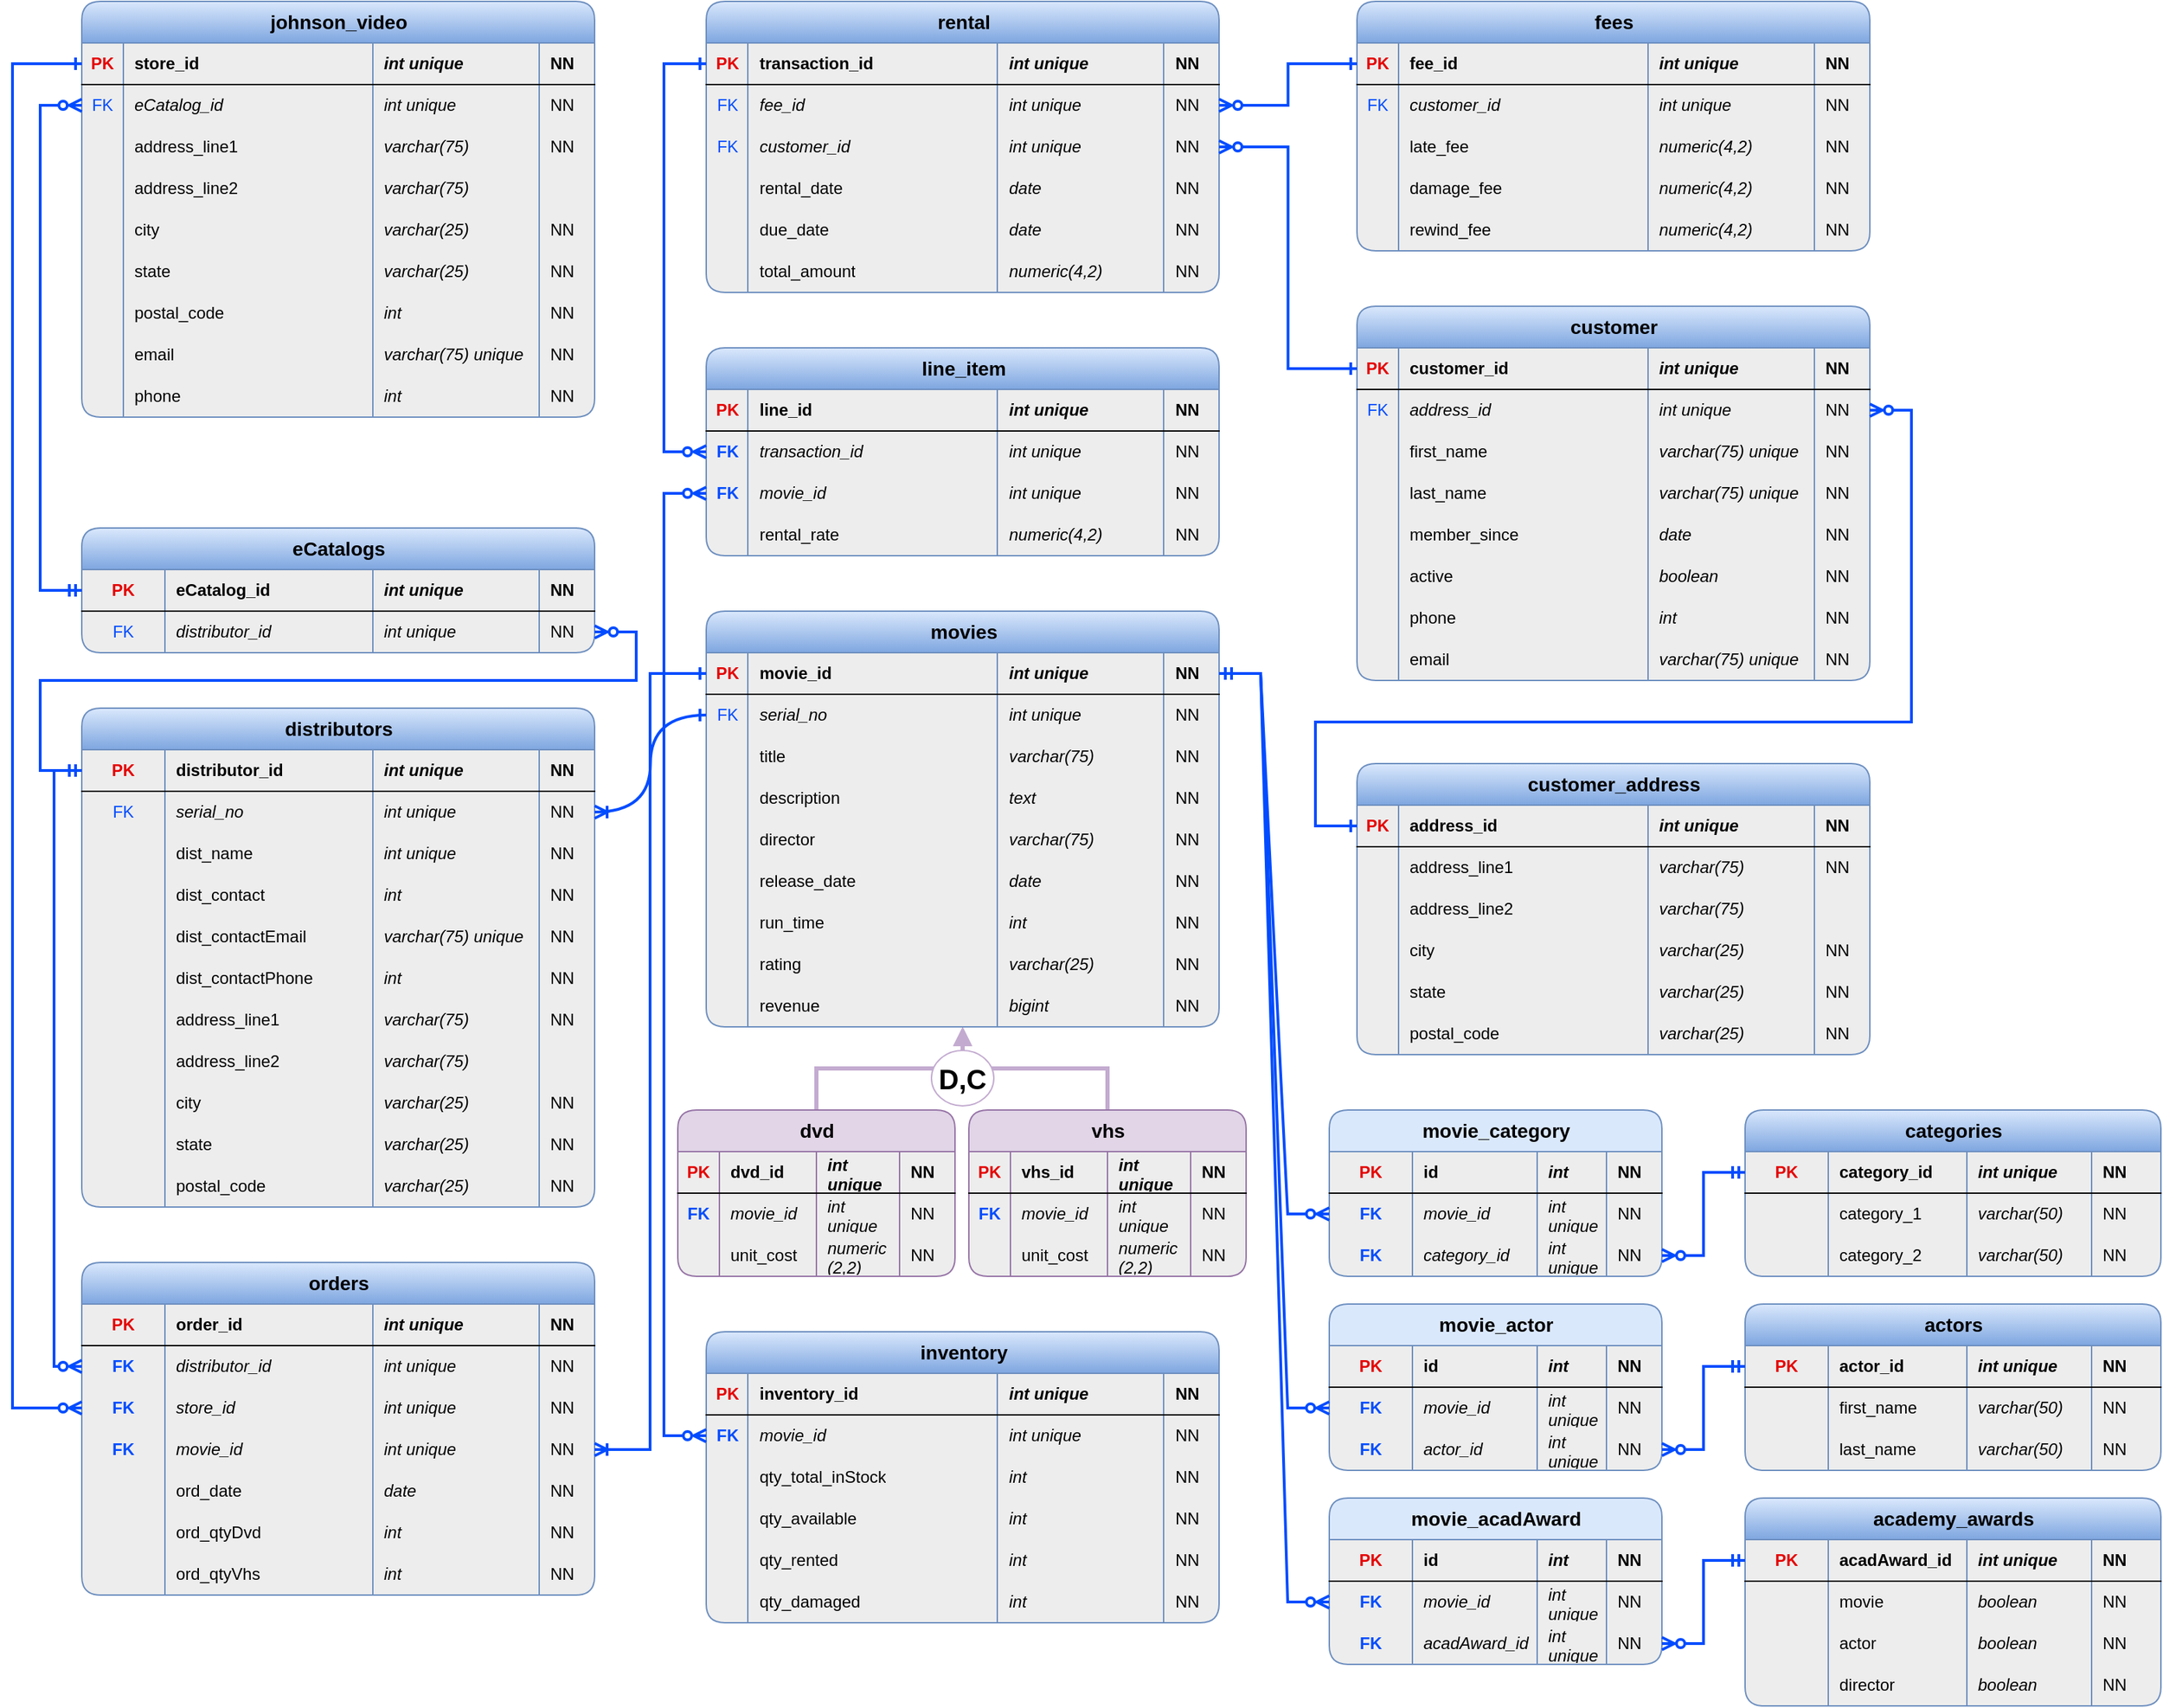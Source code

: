 <mxfile version="24.6.4" type="github">
  <diagram name="Page-1" id="SyeOrilT_4xQcFIEe6wl">
    <mxGraphModel dx="1403" dy="1083" grid="1" gridSize="10" guides="1" tooltips="1" connect="1" arrows="1" fold="1" page="0" pageScale="1" pageWidth="1200" pageHeight="1920" math="0" shadow="0">
      <root>
        <mxCell id="0" />
        <mxCell id="1" parent="0" />
        <mxCell id="xrjDiOg0WRSrc_qbv0j5-1" value="rental" style="shape=table;startSize=30;container=1;collapsible=1;childLayout=tableLayout;fixedRows=1;rowLines=0;fontStyle=1;align=center;resizeLast=1;html=1;fontSize=14;fillColor=#dae8fc;gradientColor=#7ea6e0;strokeColor=#6c8ebf;swimlaneFillColor=#EDEDED;rounded=1;shadow=0;" parent="1" vertex="1">
          <mxGeometry x="1010.5" y="-40" width="370" height="210" as="geometry" />
        </mxCell>
        <mxCell id="xrjDiOg0WRSrc_qbv0j5-2" value="" style="shape=tableRow;horizontal=0;startSize=0;swimlaneHead=0;swimlaneBody=0;fillColor=none;collapsible=0;dropTarget=0;points=[[0,0.5],[1,0.5]];portConstraint=eastwest;top=0;left=0;right=0;bottom=1;" parent="xrjDiOg0WRSrc_qbv0j5-1" vertex="1">
          <mxGeometry y="30" width="370" height="30" as="geometry" />
        </mxCell>
        <mxCell id="xrjDiOg0WRSrc_qbv0j5-3" value="PK" style="shape=partialRectangle;connectable=0;fillColor=none;top=0;left=0;bottom=0;right=0;fontStyle=1;overflow=hidden;whiteSpace=wrap;html=1;fontColor=#E50000;" parent="xrjDiOg0WRSrc_qbv0j5-2" vertex="1">
          <mxGeometry width="30" height="30" as="geometry">
            <mxRectangle width="30" height="30" as="alternateBounds" />
          </mxGeometry>
        </mxCell>
        <mxCell id="xrjDiOg0WRSrc_qbv0j5-4" value="transaction_id" style="shape=partialRectangle;connectable=0;fillColor=none;top=0;left=0;bottom=0;right=0;align=left;spacingLeft=6;fontStyle=1;overflow=hidden;whiteSpace=wrap;html=1;" parent="xrjDiOg0WRSrc_qbv0j5-2" vertex="1">
          <mxGeometry x="30" width="180" height="30" as="geometry">
            <mxRectangle width="180" height="30" as="alternateBounds" />
          </mxGeometry>
        </mxCell>
        <mxCell id="xrjDiOg0WRSrc_qbv0j5-18" value="int unique&amp;nbsp;" style="shape=partialRectangle;connectable=0;fillColor=none;top=0;left=0;bottom=0;right=0;align=left;spacingLeft=6;fontStyle=3;overflow=hidden;whiteSpace=wrap;html=1;" parent="xrjDiOg0WRSrc_qbv0j5-2" vertex="1">
          <mxGeometry x="210" width="120" height="30" as="geometry">
            <mxRectangle width="120" height="30" as="alternateBounds" />
          </mxGeometry>
        </mxCell>
        <mxCell id="xrjDiOg0WRSrc_qbv0j5-14" value="NN" style="shape=partialRectangle;connectable=0;fillColor=none;top=0;left=0;bottom=0;right=0;align=left;spacingLeft=6;fontStyle=1;overflow=hidden;whiteSpace=wrap;html=1;" parent="xrjDiOg0WRSrc_qbv0j5-2" vertex="1">
          <mxGeometry x="330" width="40" height="30" as="geometry">
            <mxRectangle width="40" height="30" as="alternateBounds" />
          </mxGeometry>
        </mxCell>
        <mxCell id="xrjDiOg0WRSrc_qbv0j5-5" value="" style="shape=tableRow;horizontal=0;startSize=0;swimlaneHead=0;swimlaneBody=0;fillColor=none;collapsible=0;dropTarget=0;points=[[0,0.5],[1,0.5]];portConstraint=eastwest;top=0;left=0;right=0;bottom=0;" parent="xrjDiOg0WRSrc_qbv0j5-1" vertex="1">
          <mxGeometry y="60" width="370" height="30" as="geometry" />
        </mxCell>
        <mxCell id="xrjDiOg0WRSrc_qbv0j5-6" value="&lt;font color=&quot;#004cff&quot;&gt;FK&lt;/font&gt;" style="shape=partialRectangle;connectable=0;fillColor=none;top=0;left=0;bottom=0;right=0;editable=1;overflow=hidden;whiteSpace=wrap;html=1;" parent="xrjDiOg0WRSrc_qbv0j5-5" vertex="1">
          <mxGeometry width="30" height="30" as="geometry">
            <mxRectangle width="30" height="30" as="alternateBounds" />
          </mxGeometry>
        </mxCell>
        <mxCell id="xrjDiOg0WRSrc_qbv0j5-7" value="&lt;i&gt;fee_id&amp;nbsp;&lt;/i&gt;" style="shape=partialRectangle;connectable=0;fillColor=none;top=0;left=0;bottom=0;right=0;align=left;spacingLeft=6;overflow=hidden;whiteSpace=wrap;html=1;" parent="xrjDiOg0WRSrc_qbv0j5-5" vertex="1">
          <mxGeometry x="30" width="180" height="30" as="geometry">
            <mxRectangle width="180" height="30" as="alternateBounds" />
          </mxGeometry>
        </mxCell>
        <mxCell id="xrjDiOg0WRSrc_qbv0j5-19" value="int unique&amp;nbsp;" style="shape=partialRectangle;connectable=0;fillColor=none;top=0;left=0;bottom=0;right=0;align=left;spacingLeft=6;overflow=hidden;whiteSpace=wrap;html=1;fontStyle=2" parent="xrjDiOg0WRSrc_qbv0j5-5" vertex="1">
          <mxGeometry x="210" width="120" height="30" as="geometry">
            <mxRectangle width="120" height="30" as="alternateBounds" />
          </mxGeometry>
        </mxCell>
        <mxCell id="xrjDiOg0WRSrc_qbv0j5-15" value="NN" style="shape=partialRectangle;connectable=0;fillColor=none;top=0;left=0;bottom=0;right=0;align=left;spacingLeft=6;overflow=hidden;whiteSpace=wrap;html=1;" parent="xrjDiOg0WRSrc_qbv0j5-5" vertex="1">
          <mxGeometry x="330" width="40" height="30" as="geometry">
            <mxRectangle width="40" height="30" as="alternateBounds" />
          </mxGeometry>
        </mxCell>
        <mxCell id="xrjDiOg0WRSrc_qbv0j5-129" value="" style="shape=tableRow;horizontal=0;startSize=0;swimlaneHead=0;swimlaneBody=0;fillColor=none;collapsible=0;dropTarget=0;points=[[0,0.5],[1,0.5]];portConstraint=eastwest;top=0;left=0;right=0;bottom=0;" parent="xrjDiOg0WRSrc_qbv0j5-1" vertex="1">
          <mxGeometry y="90" width="370" height="30" as="geometry" />
        </mxCell>
        <mxCell id="xrjDiOg0WRSrc_qbv0j5-130" value="&lt;span style=&quot;color: rgb(0, 76, 255);&quot;&gt;FK&lt;/span&gt;" style="shape=partialRectangle;connectable=0;fillColor=none;top=0;left=0;bottom=0;right=0;editable=1;overflow=hidden;whiteSpace=wrap;html=1;" parent="xrjDiOg0WRSrc_qbv0j5-129" vertex="1">
          <mxGeometry width="30" height="30" as="geometry">
            <mxRectangle width="30" height="30" as="alternateBounds" />
          </mxGeometry>
        </mxCell>
        <mxCell id="xrjDiOg0WRSrc_qbv0j5-131" value="customer_id&amp;nbsp;" style="shape=partialRectangle;connectable=0;fillColor=none;top=0;left=0;bottom=0;right=0;align=left;spacingLeft=6;overflow=hidden;whiteSpace=wrap;html=1;fontStyle=2" parent="xrjDiOg0WRSrc_qbv0j5-129" vertex="1">
          <mxGeometry x="30" width="180" height="30" as="geometry">
            <mxRectangle width="180" height="30" as="alternateBounds" />
          </mxGeometry>
        </mxCell>
        <mxCell id="xrjDiOg0WRSrc_qbv0j5-132" value="int unique&amp;nbsp;" style="shape=partialRectangle;connectable=0;fillColor=none;top=0;left=0;bottom=0;right=0;align=left;spacingLeft=6;overflow=hidden;whiteSpace=wrap;html=1;fontStyle=2" parent="xrjDiOg0WRSrc_qbv0j5-129" vertex="1">
          <mxGeometry x="210" width="120" height="30" as="geometry">
            <mxRectangle width="120" height="30" as="alternateBounds" />
          </mxGeometry>
        </mxCell>
        <mxCell id="xrjDiOg0WRSrc_qbv0j5-133" value="NN" style="shape=partialRectangle;connectable=0;fillColor=none;top=0;left=0;bottom=0;right=0;align=left;spacingLeft=6;overflow=hidden;whiteSpace=wrap;html=1;" parent="xrjDiOg0WRSrc_qbv0j5-129" vertex="1">
          <mxGeometry x="330" width="40" height="30" as="geometry">
            <mxRectangle width="40" height="30" as="alternateBounds" />
          </mxGeometry>
        </mxCell>
        <mxCell id="xrjDiOg0WRSrc_qbv0j5-8" value="" style="shape=tableRow;horizontal=0;startSize=0;swimlaneHead=0;swimlaneBody=0;fillColor=none;collapsible=0;dropTarget=0;points=[[0,0.5],[1,0.5]];portConstraint=eastwest;top=0;left=0;right=0;bottom=0;" parent="xrjDiOg0WRSrc_qbv0j5-1" vertex="1">
          <mxGeometry y="120" width="370" height="30" as="geometry" />
        </mxCell>
        <mxCell id="xrjDiOg0WRSrc_qbv0j5-9" value="" style="shape=partialRectangle;connectable=0;fillColor=none;top=0;left=0;bottom=0;right=0;editable=1;overflow=hidden;whiteSpace=wrap;html=1;" parent="xrjDiOg0WRSrc_qbv0j5-8" vertex="1">
          <mxGeometry width="30" height="30" as="geometry">
            <mxRectangle width="30" height="30" as="alternateBounds" />
          </mxGeometry>
        </mxCell>
        <mxCell id="xrjDiOg0WRSrc_qbv0j5-10" value="rental_date" style="shape=partialRectangle;connectable=0;fillColor=none;top=0;left=0;bottom=0;right=0;align=left;spacingLeft=6;overflow=hidden;whiteSpace=wrap;html=1;shadow=1;" parent="xrjDiOg0WRSrc_qbv0j5-8" vertex="1">
          <mxGeometry x="30" width="180" height="30" as="geometry">
            <mxRectangle width="180" height="30" as="alternateBounds" />
          </mxGeometry>
        </mxCell>
        <mxCell id="xrjDiOg0WRSrc_qbv0j5-20" value="date&amp;nbsp;" style="shape=partialRectangle;connectable=0;fillColor=none;top=0;left=0;bottom=0;right=0;align=left;spacingLeft=6;overflow=hidden;whiteSpace=wrap;html=1;shadow=1;fontStyle=2" parent="xrjDiOg0WRSrc_qbv0j5-8" vertex="1">
          <mxGeometry x="210" width="120" height="30" as="geometry">
            <mxRectangle width="120" height="30" as="alternateBounds" />
          </mxGeometry>
        </mxCell>
        <mxCell id="xrjDiOg0WRSrc_qbv0j5-16" value="NN" style="shape=partialRectangle;connectable=0;fillColor=none;top=0;left=0;bottom=0;right=0;align=left;spacingLeft=6;overflow=hidden;whiteSpace=wrap;html=1;shadow=1;" parent="xrjDiOg0WRSrc_qbv0j5-8" vertex="1">
          <mxGeometry x="330" width="40" height="30" as="geometry">
            <mxRectangle width="40" height="30" as="alternateBounds" />
          </mxGeometry>
        </mxCell>
        <mxCell id="xrjDiOg0WRSrc_qbv0j5-11" value="" style="shape=tableRow;horizontal=0;startSize=0;swimlaneHead=0;swimlaneBody=0;fillColor=none;collapsible=0;dropTarget=0;points=[[0,0.5],[1,0.5]];portConstraint=eastwest;top=0;left=0;right=0;bottom=0;" parent="xrjDiOg0WRSrc_qbv0j5-1" vertex="1">
          <mxGeometry y="150" width="370" height="30" as="geometry" />
        </mxCell>
        <mxCell id="xrjDiOg0WRSrc_qbv0j5-12" value="" style="shape=partialRectangle;connectable=0;fillColor=none;top=0;left=0;bottom=0;right=0;editable=1;overflow=hidden;whiteSpace=wrap;html=1;" parent="xrjDiOg0WRSrc_qbv0j5-11" vertex="1">
          <mxGeometry width="30" height="30" as="geometry">
            <mxRectangle width="30" height="30" as="alternateBounds" />
          </mxGeometry>
        </mxCell>
        <mxCell id="xrjDiOg0WRSrc_qbv0j5-13" value="due_date" style="shape=partialRectangle;connectable=0;fillColor=none;top=0;left=0;bottom=0;right=0;align=left;spacingLeft=6;overflow=hidden;whiteSpace=wrap;html=1;" parent="xrjDiOg0WRSrc_qbv0j5-11" vertex="1">
          <mxGeometry x="30" width="180" height="30" as="geometry">
            <mxRectangle width="180" height="30" as="alternateBounds" />
          </mxGeometry>
        </mxCell>
        <mxCell id="xrjDiOg0WRSrc_qbv0j5-21" value="date&amp;nbsp;" style="shape=partialRectangle;connectable=0;fillColor=none;top=0;left=0;bottom=0;right=0;align=left;spacingLeft=6;overflow=hidden;whiteSpace=wrap;html=1;fontStyle=2" parent="xrjDiOg0WRSrc_qbv0j5-11" vertex="1">
          <mxGeometry x="210" width="120" height="30" as="geometry">
            <mxRectangle width="120" height="30" as="alternateBounds" />
          </mxGeometry>
        </mxCell>
        <mxCell id="xrjDiOg0WRSrc_qbv0j5-17" value="NN" style="shape=partialRectangle;connectable=0;fillColor=none;top=0;left=0;bottom=0;right=0;align=left;spacingLeft=6;overflow=hidden;whiteSpace=wrap;html=1;" parent="xrjDiOg0WRSrc_qbv0j5-11" vertex="1">
          <mxGeometry x="330" width="40" height="30" as="geometry">
            <mxRectangle width="40" height="30" as="alternateBounds" />
          </mxGeometry>
        </mxCell>
        <mxCell id="gIhhIttUTu5JePyJlERl-258" value="" style="shape=tableRow;horizontal=0;startSize=0;swimlaneHead=0;swimlaneBody=0;fillColor=none;collapsible=0;dropTarget=0;points=[[0,0.5],[1,0.5]];portConstraint=eastwest;top=0;left=0;right=0;bottom=0;" parent="xrjDiOg0WRSrc_qbv0j5-1" vertex="1">
          <mxGeometry y="180" width="370" height="30" as="geometry" />
        </mxCell>
        <mxCell id="gIhhIttUTu5JePyJlERl-259" value="" style="shape=partialRectangle;connectable=0;fillColor=none;top=0;left=0;bottom=0;right=0;editable=1;overflow=hidden;whiteSpace=wrap;html=1;" parent="gIhhIttUTu5JePyJlERl-258" vertex="1">
          <mxGeometry width="30" height="30" as="geometry">
            <mxRectangle width="30" height="30" as="alternateBounds" />
          </mxGeometry>
        </mxCell>
        <mxCell id="gIhhIttUTu5JePyJlERl-260" value="total_amount" style="shape=partialRectangle;connectable=0;fillColor=none;top=0;left=0;bottom=0;right=0;align=left;spacingLeft=6;overflow=hidden;whiteSpace=wrap;html=1;" parent="gIhhIttUTu5JePyJlERl-258" vertex="1">
          <mxGeometry x="30" width="180" height="30" as="geometry">
            <mxRectangle width="180" height="30" as="alternateBounds" />
          </mxGeometry>
        </mxCell>
        <mxCell id="gIhhIttUTu5JePyJlERl-261" value="numeric(4,2)&amp;nbsp;" style="shape=partialRectangle;connectable=0;fillColor=none;top=0;left=0;bottom=0;right=0;align=left;spacingLeft=6;overflow=hidden;whiteSpace=wrap;html=1;fontStyle=2" parent="gIhhIttUTu5JePyJlERl-258" vertex="1">
          <mxGeometry x="210" width="120" height="30" as="geometry">
            <mxRectangle width="120" height="30" as="alternateBounds" />
          </mxGeometry>
        </mxCell>
        <mxCell id="gIhhIttUTu5JePyJlERl-262" value="NN" style="shape=partialRectangle;connectable=0;fillColor=none;top=0;left=0;bottom=0;right=0;align=left;spacingLeft=6;overflow=hidden;whiteSpace=wrap;html=1;" parent="gIhhIttUTu5JePyJlERl-258" vertex="1">
          <mxGeometry x="330" width="40" height="30" as="geometry">
            <mxRectangle width="40" height="30" as="alternateBounds" />
          </mxGeometry>
        </mxCell>
        <mxCell id="xrjDiOg0WRSrc_qbv0j5-42" value="eCatalogs" style="shape=table;startSize=30;container=1;collapsible=1;childLayout=tableLayout;fixedRows=1;rowLines=0;fontStyle=1;align=center;resizeLast=1;html=1;fontSize=14;fillColor=#dae8fc;gradientColor=#7ea6e0;strokeColor=#6c8ebf;swimlaneFillColor=#EDEDED;rounded=1;shadow=0;" parent="1" vertex="1">
          <mxGeometry x="560" y="340" width="370" height="90" as="geometry" />
        </mxCell>
        <mxCell id="xrjDiOg0WRSrc_qbv0j5-43" value="" style="shape=tableRow;horizontal=0;startSize=0;swimlaneHead=0;swimlaneBody=0;fillColor=none;collapsible=0;dropTarget=0;points=[[0,0.5],[1,0.5]];portConstraint=eastwest;top=0;left=0;right=0;bottom=1;" parent="xrjDiOg0WRSrc_qbv0j5-42" vertex="1">
          <mxGeometry y="30" width="370" height="30" as="geometry" />
        </mxCell>
        <mxCell id="xrjDiOg0WRSrc_qbv0j5-44" value="PK" style="shape=partialRectangle;connectable=0;fillColor=none;top=0;left=0;bottom=0;right=0;fontStyle=1;overflow=hidden;whiteSpace=wrap;html=1;fontColor=#E50000;" parent="xrjDiOg0WRSrc_qbv0j5-43" vertex="1">
          <mxGeometry width="60" height="30" as="geometry">
            <mxRectangle width="60" height="30" as="alternateBounds" />
          </mxGeometry>
        </mxCell>
        <mxCell id="xrjDiOg0WRSrc_qbv0j5-45" value="eCatalog_id" style="shape=partialRectangle;connectable=0;fillColor=none;top=0;left=0;bottom=0;right=0;align=left;spacingLeft=6;fontStyle=1;overflow=hidden;whiteSpace=wrap;html=1;" parent="xrjDiOg0WRSrc_qbv0j5-43" vertex="1">
          <mxGeometry x="60" width="150" height="30" as="geometry">
            <mxRectangle width="150" height="30" as="alternateBounds" />
          </mxGeometry>
        </mxCell>
        <mxCell id="xrjDiOg0WRSrc_qbv0j5-46" value="int unique&amp;nbsp;" style="shape=partialRectangle;connectable=0;fillColor=none;top=0;left=0;bottom=0;right=0;align=left;spacingLeft=6;fontStyle=3;overflow=hidden;whiteSpace=wrap;html=1;" parent="xrjDiOg0WRSrc_qbv0j5-43" vertex="1">
          <mxGeometry x="210" width="120" height="30" as="geometry">
            <mxRectangle width="120" height="30" as="alternateBounds" />
          </mxGeometry>
        </mxCell>
        <mxCell id="xrjDiOg0WRSrc_qbv0j5-47" value="NN" style="shape=partialRectangle;connectable=0;fillColor=none;top=0;left=0;bottom=0;right=0;align=left;spacingLeft=6;fontStyle=1;overflow=hidden;whiteSpace=wrap;html=1;" parent="xrjDiOg0WRSrc_qbv0j5-43" vertex="1">
          <mxGeometry x="330" width="40" height="30" as="geometry">
            <mxRectangle width="40" height="30" as="alternateBounds" />
          </mxGeometry>
        </mxCell>
        <mxCell id="xrjDiOg0WRSrc_qbv0j5-73" value="" style="shape=tableRow;horizontal=0;startSize=0;swimlaneHead=0;swimlaneBody=0;fillColor=none;collapsible=0;dropTarget=0;points=[[0,0.5],[1,0.5]];portConstraint=eastwest;top=0;left=0;right=0;bottom=0;" parent="xrjDiOg0WRSrc_qbv0j5-42" vertex="1">
          <mxGeometry y="60" width="370" height="30" as="geometry" />
        </mxCell>
        <mxCell id="xrjDiOg0WRSrc_qbv0j5-74" value="&lt;span style=&quot;color: rgb(0, 76, 255);&quot;&gt;FK&lt;/span&gt;" style="shape=partialRectangle;connectable=0;fillColor=none;top=0;left=0;bottom=0;right=0;editable=1;overflow=hidden;whiteSpace=wrap;html=1;" parent="xrjDiOg0WRSrc_qbv0j5-73" vertex="1">
          <mxGeometry width="60" height="30" as="geometry">
            <mxRectangle width="60" height="30" as="alternateBounds" />
          </mxGeometry>
        </mxCell>
        <mxCell id="xrjDiOg0WRSrc_qbv0j5-75" value="distributor_id&amp;nbsp;" style="shape=partialRectangle;connectable=0;fillColor=none;top=0;left=0;bottom=0;right=0;align=left;spacingLeft=6;overflow=hidden;whiteSpace=wrap;html=1;fontStyle=2" parent="xrjDiOg0WRSrc_qbv0j5-73" vertex="1">
          <mxGeometry x="60" width="150" height="30" as="geometry">
            <mxRectangle width="150" height="30" as="alternateBounds" />
          </mxGeometry>
        </mxCell>
        <mxCell id="xrjDiOg0WRSrc_qbv0j5-76" value="int unique&amp;nbsp;" style="shape=partialRectangle;connectable=0;fillColor=none;top=0;left=0;bottom=0;right=0;align=left;spacingLeft=6;overflow=hidden;whiteSpace=wrap;html=1;fontStyle=2" parent="xrjDiOg0WRSrc_qbv0j5-73" vertex="1">
          <mxGeometry x="210" width="120" height="30" as="geometry">
            <mxRectangle width="120" height="30" as="alternateBounds" />
          </mxGeometry>
        </mxCell>
        <mxCell id="xrjDiOg0WRSrc_qbv0j5-77" value="NN" style="shape=partialRectangle;connectable=0;fillColor=none;top=0;left=0;bottom=0;right=0;align=left;spacingLeft=6;overflow=hidden;whiteSpace=wrap;html=1;" parent="xrjDiOg0WRSrc_qbv0j5-73" vertex="1">
          <mxGeometry x="330" width="40" height="30" as="geometry">
            <mxRectangle width="40" height="30" as="alternateBounds" />
          </mxGeometry>
        </mxCell>
        <mxCell id="xrjDiOg0WRSrc_qbv0j5-83" value="customer" style="shape=table;startSize=30;container=1;collapsible=1;childLayout=tableLayout;fixedRows=1;rowLines=0;fontStyle=1;align=center;resizeLast=1;html=1;fontSize=14;fillColor=#dae8fc;gradientColor=#7ea6e0;strokeColor=#6c8ebf;swimlaneFillColor=#EDEDED;rounded=1;shadow=0;" parent="1" vertex="1">
          <mxGeometry x="1480" y="180" width="370" height="270" as="geometry" />
        </mxCell>
        <mxCell id="xrjDiOg0WRSrc_qbv0j5-84" value="" style="shape=tableRow;horizontal=0;startSize=0;swimlaneHead=0;swimlaneBody=0;fillColor=none;collapsible=0;dropTarget=0;points=[[0,0.5],[1,0.5]];portConstraint=eastwest;top=0;left=0;right=0;bottom=1;" parent="xrjDiOg0WRSrc_qbv0j5-83" vertex="1">
          <mxGeometry y="30" width="370" height="30" as="geometry" />
        </mxCell>
        <mxCell id="xrjDiOg0WRSrc_qbv0j5-85" value="PK" style="shape=partialRectangle;connectable=0;fillColor=none;top=0;left=0;bottom=0;right=0;fontStyle=1;overflow=hidden;whiteSpace=wrap;html=1;fontColor=#E50000;" parent="xrjDiOg0WRSrc_qbv0j5-84" vertex="1">
          <mxGeometry width="30" height="30" as="geometry">
            <mxRectangle width="30" height="30" as="alternateBounds" />
          </mxGeometry>
        </mxCell>
        <mxCell id="xrjDiOg0WRSrc_qbv0j5-86" value="customer_id" style="shape=partialRectangle;connectable=0;fillColor=none;top=0;left=0;bottom=0;right=0;align=left;spacingLeft=6;fontStyle=1;overflow=hidden;whiteSpace=wrap;html=1;" parent="xrjDiOg0WRSrc_qbv0j5-84" vertex="1">
          <mxGeometry x="30" width="180" height="30" as="geometry">
            <mxRectangle width="180" height="30" as="alternateBounds" />
          </mxGeometry>
        </mxCell>
        <mxCell id="xrjDiOg0WRSrc_qbv0j5-87" value="int unique&amp;nbsp;" style="shape=partialRectangle;connectable=0;fillColor=none;top=0;left=0;bottom=0;right=0;align=left;spacingLeft=6;fontStyle=3;overflow=hidden;whiteSpace=wrap;html=1;" parent="xrjDiOg0WRSrc_qbv0j5-84" vertex="1">
          <mxGeometry x="210" width="120" height="30" as="geometry">
            <mxRectangle width="120" height="30" as="alternateBounds" />
          </mxGeometry>
        </mxCell>
        <mxCell id="xrjDiOg0WRSrc_qbv0j5-88" value="NN" style="shape=partialRectangle;connectable=0;fillColor=none;top=0;left=0;bottom=0;right=0;align=left;spacingLeft=6;fontStyle=1;overflow=hidden;whiteSpace=wrap;html=1;" parent="xrjDiOg0WRSrc_qbv0j5-84" vertex="1">
          <mxGeometry x="330" width="40" height="30" as="geometry">
            <mxRectangle width="40" height="30" as="alternateBounds" />
          </mxGeometry>
        </mxCell>
        <mxCell id="xrjDiOg0WRSrc_qbv0j5-89" value="" style="shape=tableRow;horizontal=0;startSize=0;swimlaneHead=0;swimlaneBody=0;fillColor=none;collapsible=0;dropTarget=0;points=[[0,0.5],[1,0.5]];portConstraint=eastwest;top=0;left=0;right=0;bottom=0;" parent="xrjDiOg0WRSrc_qbv0j5-83" vertex="1">
          <mxGeometry y="60" width="370" height="30" as="geometry" />
        </mxCell>
        <mxCell id="xrjDiOg0WRSrc_qbv0j5-90" value="&lt;span style=&quot;color: rgb(0, 76, 255);&quot;&gt;FK&lt;/span&gt;" style="shape=partialRectangle;connectable=0;fillColor=none;top=0;left=0;bottom=0;right=0;editable=1;overflow=hidden;whiteSpace=wrap;html=1;" parent="xrjDiOg0WRSrc_qbv0j5-89" vertex="1">
          <mxGeometry width="30" height="30" as="geometry">
            <mxRectangle width="30" height="30" as="alternateBounds" />
          </mxGeometry>
        </mxCell>
        <mxCell id="xrjDiOg0WRSrc_qbv0j5-91" value="address_id" style="shape=partialRectangle;connectable=0;fillColor=none;top=0;left=0;bottom=0;right=0;align=left;spacingLeft=6;overflow=hidden;whiteSpace=wrap;html=1;fontStyle=2" parent="xrjDiOg0WRSrc_qbv0j5-89" vertex="1">
          <mxGeometry x="30" width="180" height="30" as="geometry">
            <mxRectangle width="180" height="30" as="alternateBounds" />
          </mxGeometry>
        </mxCell>
        <mxCell id="xrjDiOg0WRSrc_qbv0j5-92" value="int unique&amp;nbsp;" style="shape=partialRectangle;connectable=0;fillColor=none;top=0;left=0;bottom=0;right=0;align=left;spacingLeft=6;overflow=hidden;whiteSpace=wrap;html=1;fontStyle=2" parent="xrjDiOg0WRSrc_qbv0j5-89" vertex="1">
          <mxGeometry x="210" width="120" height="30" as="geometry">
            <mxRectangle width="120" height="30" as="alternateBounds" />
          </mxGeometry>
        </mxCell>
        <mxCell id="xrjDiOg0WRSrc_qbv0j5-93" value="NN" style="shape=partialRectangle;connectable=0;fillColor=none;top=0;left=0;bottom=0;right=0;align=left;spacingLeft=6;overflow=hidden;whiteSpace=wrap;html=1;" parent="xrjDiOg0WRSrc_qbv0j5-89" vertex="1">
          <mxGeometry x="330" width="40" height="30" as="geometry">
            <mxRectangle width="40" height="30" as="alternateBounds" />
          </mxGeometry>
        </mxCell>
        <mxCell id="gIhhIttUTu5JePyJlERl-321" value="" style="shape=tableRow;horizontal=0;startSize=0;swimlaneHead=0;swimlaneBody=0;fillColor=none;collapsible=0;dropTarget=0;points=[[0,0.5],[1,0.5]];portConstraint=eastwest;top=0;left=0;right=0;bottom=0;" parent="xrjDiOg0WRSrc_qbv0j5-83" vertex="1">
          <mxGeometry y="90" width="370" height="30" as="geometry" />
        </mxCell>
        <mxCell id="gIhhIttUTu5JePyJlERl-322" value="" style="shape=partialRectangle;connectable=0;fillColor=none;top=0;left=0;bottom=0;right=0;editable=1;overflow=hidden;whiteSpace=wrap;html=1;" parent="gIhhIttUTu5JePyJlERl-321" vertex="1">
          <mxGeometry width="30" height="30" as="geometry">
            <mxRectangle width="30" height="30" as="alternateBounds" />
          </mxGeometry>
        </mxCell>
        <mxCell id="gIhhIttUTu5JePyJlERl-323" value="first_name" style="shape=partialRectangle;connectable=0;fillColor=none;top=0;left=0;bottom=0;right=0;align=left;spacingLeft=6;overflow=hidden;whiteSpace=wrap;html=1;" parent="gIhhIttUTu5JePyJlERl-321" vertex="1">
          <mxGeometry x="30" width="180" height="30" as="geometry">
            <mxRectangle width="180" height="30" as="alternateBounds" />
          </mxGeometry>
        </mxCell>
        <mxCell id="gIhhIttUTu5JePyJlERl-324" value="varchar(75) unique" style="shape=partialRectangle;connectable=0;fillColor=none;top=0;left=0;bottom=0;right=0;align=left;spacingLeft=6;overflow=hidden;whiteSpace=wrap;html=1;fontStyle=2" parent="gIhhIttUTu5JePyJlERl-321" vertex="1">
          <mxGeometry x="210" width="120" height="30" as="geometry">
            <mxRectangle width="120" height="30" as="alternateBounds" />
          </mxGeometry>
        </mxCell>
        <mxCell id="gIhhIttUTu5JePyJlERl-325" value="NN" style="shape=partialRectangle;connectable=0;fillColor=none;top=0;left=0;bottom=0;right=0;align=left;spacingLeft=6;overflow=hidden;whiteSpace=wrap;html=1;" parent="gIhhIttUTu5JePyJlERl-321" vertex="1">
          <mxGeometry x="330" width="40" height="30" as="geometry">
            <mxRectangle width="40" height="30" as="alternateBounds" />
          </mxGeometry>
        </mxCell>
        <mxCell id="xrjDiOg0WRSrc_qbv0j5-336" value="" style="shape=tableRow;horizontal=0;startSize=0;swimlaneHead=0;swimlaneBody=0;fillColor=none;collapsible=0;dropTarget=0;points=[[0,0.5],[1,0.5]];portConstraint=eastwest;top=0;left=0;right=0;bottom=0;" parent="xrjDiOg0WRSrc_qbv0j5-83" vertex="1">
          <mxGeometry y="120" width="370" height="30" as="geometry" />
        </mxCell>
        <mxCell id="xrjDiOg0WRSrc_qbv0j5-337" value="" style="shape=partialRectangle;connectable=0;fillColor=none;top=0;left=0;bottom=0;right=0;editable=1;overflow=hidden;whiteSpace=wrap;html=1;" parent="xrjDiOg0WRSrc_qbv0j5-336" vertex="1">
          <mxGeometry width="30" height="30" as="geometry">
            <mxRectangle width="30" height="30" as="alternateBounds" />
          </mxGeometry>
        </mxCell>
        <mxCell id="xrjDiOg0WRSrc_qbv0j5-338" value="last_name" style="shape=partialRectangle;connectable=0;fillColor=none;top=0;left=0;bottom=0;right=0;align=left;spacingLeft=6;overflow=hidden;whiteSpace=wrap;html=1;" parent="xrjDiOg0WRSrc_qbv0j5-336" vertex="1">
          <mxGeometry x="30" width="180" height="30" as="geometry">
            <mxRectangle width="180" height="30" as="alternateBounds" />
          </mxGeometry>
        </mxCell>
        <mxCell id="xrjDiOg0WRSrc_qbv0j5-339" value="varchar(75) unique" style="shape=partialRectangle;connectable=0;fillColor=none;top=0;left=0;bottom=0;right=0;align=left;spacingLeft=6;overflow=hidden;whiteSpace=wrap;html=1;fontStyle=2" parent="xrjDiOg0WRSrc_qbv0j5-336" vertex="1">
          <mxGeometry x="210" width="120" height="30" as="geometry">
            <mxRectangle width="120" height="30" as="alternateBounds" />
          </mxGeometry>
        </mxCell>
        <mxCell id="xrjDiOg0WRSrc_qbv0j5-340" value="NN" style="shape=partialRectangle;connectable=0;fillColor=none;top=0;left=0;bottom=0;right=0;align=left;spacingLeft=6;overflow=hidden;whiteSpace=wrap;html=1;" parent="xrjDiOg0WRSrc_qbv0j5-336" vertex="1">
          <mxGeometry x="330" width="40" height="30" as="geometry">
            <mxRectangle width="40" height="30" as="alternateBounds" />
          </mxGeometry>
        </mxCell>
        <mxCell id="xrjDiOg0WRSrc_qbv0j5-341" value="" style="shape=tableRow;horizontal=0;startSize=0;swimlaneHead=0;swimlaneBody=0;fillColor=none;collapsible=0;dropTarget=0;points=[[0,0.5],[1,0.5]];portConstraint=eastwest;top=0;left=0;right=0;bottom=0;" parent="xrjDiOg0WRSrc_qbv0j5-83" vertex="1">
          <mxGeometry y="150" width="370" height="30" as="geometry" />
        </mxCell>
        <mxCell id="xrjDiOg0WRSrc_qbv0j5-342" value="" style="shape=partialRectangle;connectable=0;fillColor=none;top=0;left=0;bottom=0;right=0;editable=1;overflow=hidden;whiteSpace=wrap;html=1;" parent="xrjDiOg0WRSrc_qbv0j5-341" vertex="1">
          <mxGeometry width="30" height="30" as="geometry">
            <mxRectangle width="30" height="30" as="alternateBounds" />
          </mxGeometry>
        </mxCell>
        <mxCell id="xrjDiOg0WRSrc_qbv0j5-343" value="member_since" style="shape=partialRectangle;connectable=0;fillColor=none;top=0;left=0;bottom=0;right=0;align=left;spacingLeft=6;overflow=hidden;whiteSpace=wrap;html=1;" parent="xrjDiOg0WRSrc_qbv0j5-341" vertex="1">
          <mxGeometry x="30" width="180" height="30" as="geometry">
            <mxRectangle width="180" height="30" as="alternateBounds" />
          </mxGeometry>
        </mxCell>
        <mxCell id="xrjDiOg0WRSrc_qbv0j5-344" value="date&amp;nbsp;" style="shape=partialRectangle;connectable=0;fillColor=none;top=0;left=0;bottom=0;right=0;align=left;spacingLeft=6;overflow=hidden;whiteSpace=wrap;html=1;fontStyle=2" parent="xrjDiOg0WRSrc_qbv0j5-341" vertex="1">
          <mxGeometry x="210" width="120" height="30" as="geometry">
            <mxRectangle width="120" height="30" as="alternateBounds" />
          </mxGeometry>
        </mxCell>
        <mxCell id="xrjDiOg0WRSrc_qbv0j5-345" value="NN" style="shape=partialRectangle;connectable=0;fillColor=none;top=0;left=0;bottom=0;right=0;align=left;spacingLeft=6;overflow=hidden;whiteSpace=wrap;html=1;" parent="xrjDiOg0WRSrc_qbv0j5-341" vertex="1">
          <mxGeometry x="330" width="40" height="30" as="geometry">
            <mxRectangle width="40" height="30" as="alternateBounds" />
          </mxGeometry>
        </mxCell>
        <mxCell id="xrjDiOg0WRSrc_qbv0j5-351" value="" style="shape=tableRow;horizontal=0;startSize=0;swimlaneHead=0;swimlaneBody=0;fillColor=none;collapsible=0;dropTarget=0;points=[[0,0.5],[1,0.5]];portConstraint=eastwest;top=0;left=0;right=0;bottom=0;" parent="xrjDiOg0WRSrc_qbv0j5-83" vertex="1">
          <mxGeometry y="180" width="370" height="30" as="geometry" />
        </mxCell>
        <mxCell id="xrjDiOg0WRSrc_qbv0j5-352" value="" style="shape=partialRectangle;connectable=0;fillColor=none;top=0;left=0;bottom=0;right=0;editable=1;overflow=hidden;whiteSpace=wrap;html=1;" parent="xrjDiOg0WRSrc_qbv0j5-351" vertex="1">
          <mxGeometry width="30" height="30" as="geometry">
            <mxRectangle width="30" height="30" as="alternateBounds" />
          </mxGeometry>
        </mxCell>
        <mxCell id="xrjDiOg0WRSrc_qbv0j5-353" value="active" style="shape=partialRectangle;connectable=0;fillColor=none;top=0;left=0;bottom=0;right=0;align=left;spacingLeft=6;overflow=hidden;whiteSpace=wrap;html=1;" parent="xrjDiOg0WRSrc_qbv0j5-351" vertex="1">
          <mxGeometry x="30" width="180" height="30" as="geometry">
            <mxRectangle width="180" height="30" as="alternateBounds" />
          </mxGeometry>
        </mxCell>
        <mxCell id="xrjDiOg0WRSrc_qbv0j5-354" value="boolean&amp;nbsp;" style="shape=partialRectangle;connectable=0;fillColor=none;top=0;left=0;bottom=0;right=0;align=left;spacingLeft=6;overflow=hidden;whiteSpace=wrap;html=1;fontStyle=2" parent="xrjDiOg0WRSrc_qbv0j5-351" vertex="1">
          <mxGeometry x="210" width="120" height="30" as="geometry">
            <mxRectangle width="120" height="30" as="alternateBounds" />
          </mxGeometry>
        </mxCell>
        <mxCell id="xrjDiOg0WRSrc_qbv0j5-355" value="NN" style="shape=partialRectangle;connectable=0;fillColor=none;top=0;left=0;bottom=0;right=0;align=left;spacingLeft=6;overflow=hidden;whiteSpace=wrap;html=1;" parent="xrjDiOg0WRSrc_qbv0j5-351" vertex="1">
          <mxGeometry x="330" width="40" height="30" as="geometry">
            <mxRectangle width="40" height="30" as="alternateBounds" />
          </mxGeometry>
        </mxCell>
        <mxCell id="xrjDiOg0WRSrc_qbv0j5-366" value="" style="shape=tableRow;horizontal=0;startSize=0;swimlaneHead=0;swimlaneBody=0;fillColor=none;collapsible=0;dropTarget=0;points=[[0,0.5],[1,0.5]];portConstraint=eastwest;top=0;left=0;right=0;bottom=0;" parent="xrjDiOg0WRSrc_qbv0j5-83" vertex="1">
          <mxGeometry y="210" width="370" height="30" as="geometry" />
        </mxCell>
        <mxCell id="xrjDiOg0WRSrc_qbv0j5-367" value="" style="shape=partialRectangle;connectable=0;fillColor=none;top=0;left=0;bottom=0;right=0;editable=1;overflow=hidden;whiteSpace=wrap;html=1;" parent="xrjDiOg0WRSrc_qbv0j5-366" vertex="1">
          <mxGeometry width="30" height="30" as="geometry">
            <mxRectangle width="30" height="30" as="alternateBounds" />
          </mxGeometry>
        </mxCell>
        <mxCell id="xrjDiOg0WRSrc_qbv0j5-368" value="phone" style="shape=partialRectangle;connectable=0;fillColor=none;top=0;left=0;bottom=0;right=0;align=left;spacingLeft=6;overflow=hidden;whiteSpace=wrap;html=1;" parent="xrjDiOg0WRSrc_qbv0j5-366" vertex="1">
          <mxGeometry x="30" width="180" height="30" as="geometry">
            <mxRectangle width="180" height="30" as="alternateBounds" />
          </mxGeometry>
        </mxCell>
        <mxCell id="xrjDiOg0WRSrc_qbv0j5-369" value="int&amp;nbsp;" style="shape=partialRectangle;connectable=0;fillColor=none;top=0;left=0;bottom=0;right=0;align=left;spacingLeft=6;overflow=hidden;whiteSpace=wrap;html=1;fontStyle=2" parent="xrjDiOg0WRSrc_qbv0j5-366" vertex="1">
          <mxGeometry x="210" width="120" height="30" as="geometry">
            <mxRectangle width="120" height="30" as="alternateBounds" />
          </mxGeometry>
        </mxCell>
        <mxCell id="xrjDiOg0WRSrc_qbv0j5-370" value="NN" style="shape=partialRectangle;connectable=0;fillColor=none;top=0;left=0;bottom=0;right=0;align=left;spacingLeft=6;overflow=hidden;whiteSpace=wrap;html=1;" parent="xrjDiOg0WRSrc_qbv0j5-366" vertex="1">
          <mxGeometry x="330" width="40" height="30" as="geometry">
            <mxRectangle width="40" height="30" as="alternateBounds" />
          </mxGeometry>
        </mxCell>
        <mxCell id="xrjDiOg0WRSrc_qbv0j5-371" value="" style="shape=tableRow;horizontal=0;startSize=0;swimlaneHead=0;swimlaneBody=0;fillColor=none;collapsible=0;dropTarget=0;points=[[0,0.5],[1,0.5]];portConstraint=eastwest;top=0;left=0;right=0;bottom=0;" parent="xrjDiOg0WRSrc_qbv0j5-83" vertex="1">
          <mxGeometry y="240" width="370" height="30" as="geometry" />
        </mxCell>
        <mxCell id="xrjDiOg0WRSrc_qbv0j5-372" value="" style="shape=partialRectangle;connectable=0;fillColor=none;top=0;left=0;bottom=0;right=0;editable=1;overflow=hidden;whiteSpace=wrap;html=1;" parent="xrjDiOg0WRSrc_qbv0j5-371" vertex="1">
          <mxGeometry width="30" height="30" as="geometry">
            <mxRectangle width="30" height="30" as="alternateBounds" />
          </mxGeometry>
        </mxCell>
        <mxCell id="xrjDiOg0WRSrc_qbv0j5-373" value="email" style="shape=partialRectangle;connectable=0;fillColor=none;top=0;left=0;bottom=0;right=0;align=left;spacingLeft=6;overflow=hidden;whiteSpace=wrap;html=1;" parent="xrjDiOg0WRSrc_qbv0j5-371" vertex="1">
          <mxGeometry x="30" width="180" height="30" as="geometry">
            <mxRectangle width="180" height="30" as="alternateBounds" />
          </mxGeometry>
        </mxCell>
        <mxCell id="xrjDiOg0WRSrc_qbv0j5-374" value="varchar(75) unique" style="shape=partialRectangle;connectable=0;fillColor=none;top=0;left=0;bottom=0;right=0;align=left;spacingLeft=6;overflow=hidden;whiteSpace=wrap;html=1;fontStyle=2" parent="xrjDiOg0WRSrc_qbv0j5-371" vertex="1">
          <mxGeometry x="210" width="120" height="30" as="geometry">
            <mxRectangle width="120" height="30" as="alternateBounds" />
          </mxGeometry>
        </mxCell>
        <mxCell id="xrjDiOg0WRSrc_qbv0j5-375" value="NN" style="shape=partialRectangle;connectable=0;fillColor=none;top=0;left=0;bottom=0;right=0;align=left;spacingLeft=6;overflow=hidden;whiteSpace=wrap;html=1;" parent="xrjDiOg0WRSrc_qbv0j5-371" vertex="1">
          <mxGeometry x="330" width="40" height="30" as="geometry">
            <mxRectangle width="40" height="30" as="alternateBounds" />
          </mxGeometry>
        </mxCell>
        <mxCell id="gIhhIttUTu5JePyJlERl-84" style="edgeStyle=orthogonalEdgeStyle;rounded=0;orthogonalLoop=1;jettySize=auto;html=1;entryX=0.5;entryY=0;entryDx=0;entryDy=0;strokeWidth=3;startArrow=block;startFill=1;endArrow=none;endFill=0;strokeColor=#C3ABD0;" parent="1" source="xrjDiOg0WRSrc_qbv0j5-135" target="gIhhIttUTu5JePyJlERl-47" edge="1">
          <mxGeometry relative="1" as="geometry" />
        </mxCell>
        <mxCell id="gIhhIttUTu5JePyJlERl-85" style="edgeStyle=orthogonalEdgeStyle;rounded=0;orthogonalLoop=1;jettySize=auto;html=1;entryX=0.5;entryY=0;entryDx=0;entryDy=0;startArrow=block;startFill=1;endArrow=none;endFill=0;strokeWidth=3;strokeColor=#C3ABD0;" parent="1" source="xrjDiOg0WRSrc_qbv0j5-135" target="gIhhIttUTu5JePyJlERl-73" edge="1">
          <mxGeometry relative="1" as="geometry" />
        </mxCell>
        <mxCell id="xrjDiOg0WRSrc_qbv0j5-135" value="movies" style="shape=table;startSize=30;container=1;collapsible=1;childLayout=tableLayout;fixedRows=1;rowLines=0;fontStyle=1;align=center;resizeLast=1;html=1;fontSize=14;fillColor=#dae8fc;gradientColor=#7ea6e0;strokeColor=#6c8ebf;swimlaneFillColor=#EDEDED;rounded=1;shadow=0;" parent="1" vertex="1">
          <mxGeometry x="1010.5" y="400" width="370" height="300" as="geometry" />
        </mxCell>
        <mxCell id="xrjDiOg0WRSrc_qbv0j5-136" value="" style="shape=tableRow;horizontal=0;startSize=0;swimlaneHead=0;swimlaneBody=0;fillColor=none;collapsible=0;dropTarget=0;points=[[0,0.5],[1,0.5]];portConstraint=eastwest;top=0;left=0;right=0;bottom=1;" parent="xrjDiOg0WRSrc_qbv0j5-135" vertex="1">
          <mxGeometry y="30" width="370" height="30" as="geometry" />
        </mxCell>
        <mxCell id="xrjDiOg0WRSrc_qbv0j5-137" value="PK" style="shape=partialRectangle;connectable=0;fillColor=none;top=0;left=0;bottom=0;right=0;fontStyle=1;overflow=hidden;whiteSpace=wrap;html=1;fontColor=#E50000;" parent="xrjDiOg0WRSrc_qbv0j5-136" vertex="1">
          <mxGeometry width="30" height="30" as="geometry">
            <mxRectangle width="30" height="30" as="alternateBounds" />
          </mxGeometry>
        </mxCell>
        <mxCell id="xrjDiOg0WRSrc_qbv0j5-138" value="movie_id" style="shape=partialRectangle;connectable=0;fillColor=none;top=0;left=0;bottom=0;right=0;align=left;spacingLeft=6;fontStyle=1;overflow=hidden;whiteSpace=wrap;html=1;" parent="xrjDiOg0WRSrc_qbv0j5-136" vertex="1">
          <mxGeometry x="30" width="180" height="30" as="geometry">
            <mxRectangle width="180" height="30" as="alternateBounds" />
          </mxGeometry>
        </mxCell>
        <mxCell id="xrjDiOg0WRSrc_qbv0j5-139" value="int unique&amp;nbsp;" style="shape=partialRectangle;connectable=0;fillColor=none;top=0;left=0;bottom=0;right=0;align=left;spacingLeft=6;fontStyle=3;overflow=hidden;whiteSpace=wrap;html=1;" parent="xrjDiOg0WRSrc_qbv0j5-136" vertex="1">
          <mxGeometry x="210" width="120" height="30" as="geometry">
            <mxRectangle width="120" height="30" as="alternateBounds" />
          </mxGeometry>
        </mxCell>
        <mxCell id="xrjDiOg0WRSrc_qbv0j5-140" value="NN" style="shape=partialRectangle;connectable=0;fillColor=none;top=0;left=0;bottom=0;right=0;align=left;spacingLeft=6;fontStyle=1;overflow=hidden;whiteSpace=wrap;html=1;" parent="xrjDiOg0WRSrc_qbv0j5-136" vertex="1">
          <mxGeometry x="330" width="40" height="30" as="geometry">
            <mxRectangle width="40" height="30" as="alternateBounds" />
          </mxGeometry>
        </mxCell>
        <mxCell id="xrjDiOg0WRSrc_qbv0j5-141" value="" style="shape=tableRow;horizontal=0;startSize=0;swimlaneHead=0;swimlaneBody=0;fillColor=none;collapsible=0;dropTarget=0;points=[[0,0.5],[1,0.5]];portConstraint=eastwest;top=0;left=0;right=0;bottom=0;" parent="xrjDiOg0WRSrc_qbv0j5-135" vertex="1">
          <mxGeometry y="60" width="370" height="30" as="geometry" />
        </mxCell>
        <mxCell id="xrjDiOg0WRSrc_qbv0j5-142" value="&lt;span style=&quot;color: rgb(0, 76, 255);&quot;&gt;FK&lt;/span&gt;" style="shape=partialRectangle;connectable=0;fillColor=none;top=0;left=0;bottom=0;right=0;editable=1;overflow=hidden;whiteSpace=wrap;html=1;" parent="xrjDiOg0WRSrc_qbv0j5-141" vertex="1">
          <mxGeometry width="30" height="30" as="geometry">
            <mxRectangle width="30" height="30" as="alternateBounds" />
          </mxGeometry>
        </mxCell>
        <mxCell id="xrjDiOg0WRSrc_qbv0j5-143" value="serial_no" style="shape=partialRectangle;connectable=0;fillColor=none;top=0;left=0;bottom=0;right=0;align=left;spacingLeft=6;overflow=hidden;whiteSpace=wrap;html=1;fontStyle=2" parent="xrjDiOg0WRSrc_qbv0j5-141" vertex="1">
          <mxGeometry x="30" width="180" height="30" as="geometry">
            <mxRectangle width="180" height="30" as="alternateBounds" />
          </mxGeometry>
        </mxCell>
        <mxCell id="xrjDiOg0WRSrc_qbv0j5-144" value="int unique&amp;nbsp;" style="shape=partialRectangle;connectable=0;fillColor=none;top=0;left=0;bottom=0;right=0;align=left;spacingLeft=6;overflow=hidden;whiteSpace=wrap;html=1;fontStyle=2" parent="xrjDiOg0WRSrc_qbv0j5-141" vertex="1">
          <mxGeometry x="210" width="120" height="30" as="geometry">
            <mxRectangle width="120" height="30" as="alternateBounds" />
          </mxGeometry>
        </mxCell>
        <mxCell id="xrjDiOg0WRSrc_qbv0j5-145" value="NN" style="shape=partialRectangle;connectable=0;fillColor=none;top=0;left=0;bottom=0;right=0;align=left;spacingLeft=6;overflow=hidden;whiteSpace=wrap;html=1;" parent="xrjDiOg0WRSrc_qbv0j5-141" vertex="1">
          <mxGeometry x="330" width="40" height="30" as="geometry">
            <mxRectangle width="40" height="30" as="alternateBounds" />
          </mxGeometry>
        </mxCell>
        <mxCell id="gIhhIttUTu5JePyJlERl-1" value="" style="shape=tableRow;horizontal=0;startSize=0;swimlaneHead=0;swimlaneBody=0;fillColor=none;collapsible=0;dropTarget=0;points=[[0,0.5],[1,0.5]];portConstraint=eastwest;top=0;left=0;right=0;bottom=0;" parent="xrjDiOg0WRSrc_qbv0j5-135" vertex="1">
          <mxGeometry y="90" width="370" height="30" as="geometry" />
        </mxCell>
        <mxCell id="gIhhIttUTu5JePyJlERl-2" value="" style="shape=partialRectangle;connectable=0;fillColor=none;top=0;left=0;bottom=0;right=0;editable=1;overflow=hidden;whiteSpace=wrap;html=1;" parent="gIhhIttUTu5JePyJlERl-1" vertex="1">
          <mxGeometry width="30" height="30" as="geometry">
            <mxRectangle width="30" height="30" as="alternateBounds" />
          </mxGeometry>
        </mxCell>
        <mxCell id="gIhhIttUTu5JePyJlERl-3" value="title" style="shape=partialRectangle;connectable=0;fillColor=none;top=0;left=0;bottom=0;right=0;align=left;spacingLeft=6;overflow=hidden;whiteSpace=wrap;html=1;" parent="gIhhIttUTu5JePyJlERl-1" vertex="1">
          <mxGeometry x="30" width="180" height="30" as="geometry">
            <mxRectangle width="180" height="30" as="alternateBounds" />
          </mxGeometry>
        </mxCell>
        <mxCell id="gIhhIttUTu5JePyJlERl-4" value="varchar(75)&amp;nbsp;" style="shape=partialRectangle;connectable=0;fillColor=none;top=0;left=0;bottom=0;right=0;align=left;spacingLeft=6;overflow=hidden;whiteSpace=wrap;html=1;fontStyle=2" parent="gIhhIttUTu5JePyJlERl-1" vertex="1">
          <mxGeometry x="210" width="120" height="30" as="geometry">
            <mxRectangle width="120" height="30" as="alternateBounds" />
          </mxGeometry>
        </mxCell>
        <mxCell id="gIhhIttUTu5JePyJlERl-5" value="NN" style="shape=partialRectangle;connectable=0;fillColor=none;top=0;left=0;bottom=0;right=0;align=left;spacingLeft=6;overflow=hidden;whiteSpace=wrap;html=1;" parent="gIhhIttUTu5JePyJlERl-1" vertex="1">
          <mxGeometry x="330" width="40" height="30" as="geometry">
            <mxRectangle width="40" height="30" as="alternateBounds" />
          </mxGeometry>
        </mxCell>
        <mxCell id="xrjDiOg0WRSrc_qbv0j5-146" value="" style="shape=tableRow;horizontal=0;startSize=0;swimlaneHead=0;swimlaneBody=0;fillColor=none;collapsible=0;dropTarget=0;points=[[0,0.5],[1,0.5]];portConstraint=eastwest;top=0;left=0;right=0;bottom=0;" parent="xrjDiOg0WRSrc_qbv0j5-135" vertex="1">
          <mxGeometry y="120" width="370" height="30" as="geometry" />
        </mxCell>
        <mxCell id="xrjDiOg0WRSrc_qbv0j5-147" value="" style="shape=partialRectangle;connectable=0;fillColor=none;top=0;left=0;bottom=0;right=0;editable=1;overflow=hidden;whiteSpace=wrap;html=1;" parent="xrjDiOg0WRSrc_qbv0j5-146" vertex="1">
          <mxGeometry width="30" height="30" as="geometry">
            <mxRectangle width="30" height="30" as="alternateBounds" />
          </mxGeometry>
        </mxCell>
        <mxCell id="xrjDiOg0WRSrc_qbv0j5-148" value="description" style="shape=partialRectangle;connectable=0;fillColor=none;top=0;left=0;bottom=0;right=0;align=left;spacingLeft=6;overflow=hidden;whiteSpace=wrap;html=1;shadow=1;" parent="xrjDiOg0WRSrc_qbv0j5-146" vertex="1">
          <mxGeometry x="30" width="180" height="30" as="geometry">
            <mxRectangle width="180" height="30" as="alternateBounds" />
          </mxGeometry>
        </mxCell>
        <mxCell id="xrjDiOg0WRSrc_qbv0j5-149" value="text&amp;nbsp;" style="shape=partialRectangle;connectable=0;fillColor=none;top=0;left=0;bottom=0;right=0;align=left;spacingLeft=6;overflow=hidden;whiteSpace=wrap;html=1;shadow=1;fontStyle=2" parent="xrjDiOg0WRSrc_qbv0j5-146" vertex="1">
          <mxGeometry x="210" width="120" height="30" as="geometry">
            <mxRectangle width="120" height="30" as="alternateBounds" />
          </mxGeometry>
        </mxCell>
        <mxCell id="xrjDiOg0WRSrc_qbv0j5-150" value="NN" style="shape=partialRectangle;connectable=0;fillColor=none;top=0;left=0;bottom=0;right=0;align=left;spacingLeft=6;overflow=hidden;whiteSpace=wrap;html=1;shadow=1;" parent="xrjDiOg0WRSrc_qbv0j5-146" vertex="1">
          <mxGeometry x="330" width="40" height="30" as="geometry">
            <mxRectangle width="40" height="30" as="alternateBounds" />
          </mxGeometry>
        </mxCell>
        <mxCell id="xrjDiOg0WRSrc_qbv0j5-181" value="" style="shape=tableRow;horizontal=0;startSize=0;swimlaneHead=0;swimlaneBody=0;fillColor=none;collapsible=0;dropTarget=0;points=[[0,0.5],[1,0.5]];portConstraint=eastwest;top=0;left=0;right=0;bottom=0;" parent="xrjDiOg0WRSrc_qbv0j5-135" vertex="1">
          <mxGeometry y="150" width="370" height="30" as="geometry" />
        </mxCell>
        <mxCell id="xrjDiOg0WRSrc_qbv0j5-182" value="" style="shape=partialRectangle;connectable=0;fillColor=none;top=0;left=0;bottom=0;right=0;editable=1;overflow=hidden;whiteSpace=wrap;html=1;" parent="xrjDiOg0WRSrc_qbv0j5-181" vertex="1">
          <mxGeometry width="30" height="30" as="geometry">
            <mxRectangle width="30" height="30" as="alternateBounds" />
          </mxGeometry>
        </mxCell>
        <mxCell id="xrjDiOg0WRSrc_qbv0j5-183" value="director" style="shape=partialRectangle;connectable=0;fillColor=none;top=0;left=0;bottom=0;right=0;align=left;spacingLeft=6;overflow=hidden;whiteSpace=wrap;html=1;shadow=1;" parent="xrjDiOg0WRSrc_qbv0j5-181" vertex="1">
          <mxGeometry x="30" width="180" height="30" as="geometry">
            <mxRectangle width="180" height="30" as="alternateBounds" />
          </mxGeometry>
        </mxCell>
        <mxCell id="xrjDiOg0WRSrc_qbv0j5-184" value="varchar(75)&amp;nbsp;" style="shape=partialRectangle;connectable=0;fillColor=none;top=0;left=0;bottom=0;right=0;align=left;spacingLeft=6;overflow=hidden;whiteSpace=wrap;html=1;shadow=1;fontStyle=2" parent="xrjDiOg0WRSrc_qbv0j5-181" vertex="1">
          <mxGeometry x="210" width="120" height="30" as="geometry">
            <mxRectangle width="120" height="30" as="alternateBounds" />
          </mxGeometry>
        </mxCell>
        <mxCell id="xrjDiOg0WRSrc_qbv0j5-185" value="NN" style="shape=partialRectangle;connectable=0;fillColor=none;top=0;left=0;bottom=0;right=0;align=left;spacingLeft=6;overflow=hidden;whiteSpace=wrap;html=1;shadow=1;" parent="xrjDiOg0WRSrc_qbv0j5-181" vertex="1">
          <mxGeometry x="330" width="40" height="30" as="geometry">
            <mxRectangle width="40" height="30" as="alternateBounds" />
          </mxGeometry>
        </mxCell>
        <mxCell id="xrjDiOg0WRSrc_qbv0j5-151" value="" style="shape=tableRow;horizontal=0;startSize=0;swimlaneHead=0;swimlaneBody=0;fillColor=none;collapsible=0;dropTarget=0;points=[[0,0.5],[1,0.5]];portConstraint=eastwest;top=0;left=0;right=0;bottom=0;" parent="xrjDiOg0WRSrc_qbv0j5-135" vertex="1">
          <mxGeometry y="180" width="370" height="30" as="geometry" />
        </mxCell>
        <mxCell id="xrjDiOg0WRSrc_qbv0j5-152" value="" style="shape=partialRectangle;connectable=0;fillColor=none;top=0;left=0;bottom=0;right=0;editable=1;overflow=hidden;whiteSpace=wrap;html=1;" parent="xrjDiOg0WRSrc_qbv0j5-151" vertex="1">
          <mxGeometry width="30" height="30" as="geometry">
            <mxRectangle width="30" height="30" as="alternateBounds" />
          </mxGeometry>
        </mxCell>
        <mxCell id="xrjDiOg0WRSrc_qbv0j5-153" value="release_date" style="shape=partialRectangle;connectable=0;fillColor=none;top=0;left=0;bottom=0;right=0;align=left;spacingLeft=6;overflow=hidden;whiteSpace=wrap;html=1;" parent="xrjDiOg0WRSrc_qbv0j5-151" vertex="1">
          <mxGeometry x="30" width="180" height="30" as="geometry">
            <mxRectangle width="180" height="30" as="alternateBounds" />
          </mxGeometry>
        </mxCell>
        <mxCell id="xrjDiOg0WRSrc_qbv0j5-154" value="date&amp;nbsp;" style="shape=partialRectangle;connectable=0;fillColor=none;top=0;left=0;bottom=0;right=0;align=left;spacingLeft=6;overflow=hidden;whiteSpace=wrap;html=1;fontStyle=2" parent="xrjDiOg0WRSrc_qbv0j5-151" vertex="1">
          <mxGeometry x="210" width="120" height="30" as="geometry">
            <mxRectangle width="120" height="30" as="alternateBounds" />
          </mxGeometry>
        </mxCell>
        <mxCell id="xrjDiOg0WRSrc_qbv0j5-155" value="NN" style="shape=partialRectangle;connectable=0;fillColor=none;top=0;left=0;bottom=0;right=0;align=left;spacingLeft=6;overflow=hidden;whiteSpace=wrap;html=1;" parent="xrjDiOg0WRSrc_qbv0j5-151" vertex="1">
          <mxGeometry x="330" width="40" height="30" as="geometry">
            <mxRectangle width="40" height="30" as="alternateBounds" />
          </mxGeometry>
        </mxCell>
        <mxCell id="xrjDiOg0WRSrc_qbv0j5-156" value="" style="shape=tableRow;horizontal=0;startSize=0;swimlaneHead=0;swimlaneBody=0;fillColor=none;collapsible=0;dropTarget=0;points=[[0,0.5],[1,0.5]];portConstraint=eastwest;top=0;left=0;right=0;bottom=0;" parent="xrjDiOg0WRSrc_qbv0j5-135" vertex="1">
          <mxGeometry y="210" width="370" height="30" as="geometry" />
        </mxCell>
        <mxCell id="xrjDiOg0WRSrc_qbv0j5-157" value="" style="shape=partialRectangle;connectable=0;fillColor=none;top=0;left=0;bottom=0;right=0;editable=1;overflow=hidden;whiteSpace=wrap;html=1;" parent="xrjDiOg0WRSrc_qbv0j5-156" vertex="1">
          <mxGeometry width="30" height="30" as="geometry">
            <mxRectangle width="30" height="30" as="alternateBounds" />
          </mxGeometry>
        </mxCell>
        <mxCell id="xrjDiOg0WRSrc_qbv0j5-158" value="run_time" style="shape=partialRectangle;connectable=0;fillColor=none;top=0;left=0;bottom=0;right=0;align=left;spacingLeft=6;overflow=hidden;whiteSpace=wrap;html=1;" parent="xrjDiOg0WRSrc_qbv0j5-156" vertex="1">
          <mxGeometry x="30" width="180" height="30" as="geometry">
            <mxRectangle width="180" height="30" as="alternateBounds" />
          </mxGeometry>
        </mxCell>
        <mxCell id="xrjDiOg0WRSrc_qbv0j5-159" value="int&lt;span style=&quot;white-space: pre;&quot;&gt;&#x9;&lt;/span&gt;" style="shape=partialRectangle;connectable=0;fillColor=none;top=0;left=0;bottom=0;right=0;align=left;spacingLeft=6;overflow=hidden;whiteSpace=wrap;html=1;fontStyle=2" parent="xrjDiOg0WRSrc_qbv0j5-156" vertex="1">
          <mxGeometry x="210" width="120" height="30" as="geometry">
            <mxRectangle width="120" height="30" as="alternateBounds" />
          </mxGeometry>
        </mxCell>
        <mxCell id="xrjDiOg0WRSrc_qbv0j5-160" value="NN" style="shape=partialRectangle;connectable=0;fillColor=none;top=0;left=0;bottom=0;right=0;align=left;spacingLeft=6;overflow=hidden;whiteSpace=wrap;html=1;" parent="xrjDiOg0WRSrc_qbv0j5-156" vertex="1">
          <mxGeometry x="330" width="40" height="30" as="geometry">
            <mxRectangle width="40" height="30" as="alternateBounds" />
          </mxGeometry>
        </mxCell>
        <mxCell id="xrjDiOg0WRSrc_qbv0j5-161" value="" style="shape=tableRow;horizontal=0;startSize=0;swimlaneHead=0;swimlaneBody=0;fillColor=none;collapsible=0;dropTarget=0;points=[[0,0.5],[1,0.5]];portConstraint=eastwest;top=0;left=0;right=0;bottom=0;" parent="xrjDiOg0WRSrc_qbv0j5-135" vertex="1">
          <mxGeometry y="240" width="370" height="30" as="geometry" />
        </mxCell>
        <mxCell id="xrjDiOg0WRSrc_qbv0j5-162" value="" style="shape=partialRectangle;connectable=0;fillColor=none;top=0;left=0;bottom=0;right=0;editable=1;overflow=hidden;whiteSpace=wrap;html=1;" parent="xrjDiOg0WRSrc_qbv0j5-161" vertex="1">
          <mxGeometry width="30" height="30" as="geometry">
            <mxRectangle width="30" height="30" as="alternateBounds" />
          </mxGeometry>
        </mxCell>
        <mxCell id="xrjDiOg0WRSrc_qbv0j5-163" value="rating" style="shape=partialRectangle;connectable=0;fillColor=none;top=0;left=0;bottom=0;right=0;align=left;spacingLeft=6;overflow=hidden;whiteSpace=wrap;html=1;" parent="xrjDiOg0WRSrc_qbv0j5-161" vertex="1">
          <mxGeometry x="30" width="180" height="30" as="geometry">
            <mxRectangle width="180" height="30" as="alternateBounds" />
          </mxGeometry>
        </mxCell>
        <mxCell id="xrjDiOg0WRSrc_qbv0j5-164" value="varchar(25)&amp;nbsp;" style="shape=partialRectangle;connectable=0;fillColor=none;top=0;left=0;bottom=0;right=0;align=left;spacingLeft=6;overflow=hidden;whiteSpace=wrap;html=1;fontStyle=2" parent="xrjDiOg0WRSrc_qbv0j5-161" vertex="1">
          <mxGeometry x="210" width="120" height="30" as="geometry">
            <mxRectangle width="120" height="30" as="alternateBounds" />
          </mxGeometry>
        </mxCell>
        <mxCell id="xrjDiOg0WRSrc_qbv0j5-165" value="NN" style="shape=partialRectangle;connectable=0;fillColor=none;top=0;left=0;bottom=0;right=0;align=left;spacingLeft=6;overflow=hidden;whiteSpace=wrap;html=1;" parent="xrjDiOg0WRSrc_qbv0j5-161" vertex="1">
          <mxGeometry x="330" width="40" height="30" as="geometry">
            <mxRectangle width="40" height="30" as="alternateBounds" />
          </mxGeometry>
        </mxCell>
        <mxCell id="4ZShaPcnb5lcPCy-vvIU-1" value="" style="shape=tableRow;horizontal=0;startSize=0;swimlaneHead=0;swimlaneBody=0;fillColor=none;collapsible=0;dropTarget=0;points=[[0,0.5],[1,0.5]];portConstraint=eastwest;top=0;left=0;right=0;bottom=0;" vertex="1" parent="xrjDiOg0WRSrc_qbv0j5-135">
          <mxGeometry y="270" width="370" height="30" as="geometry" />
        </mxCell>
        <mxCell id="4ZShaPcnb5lcPCy-vvIU-2" value="" style="shape=partialRectangle;connectable=0;fillColor=none;top=0;left=0;bottom=0;right=0;editable=1;overflow=hidden;whiteSpace=wrap;html=1;" vertex="1" parent="4ZShaPcnb5lcPCy-vvIU-1">
          <mxGeometry width="30" height="30" as="geometry">
            <mxRectangle width="30" height="30" as="alternateBounds" />
          </mxGeometry>
        </mxCell>
        <mxCell id="4ZShaPcnb5lcPCy-vvIU-3" value="revenue&amp;nbsp;" style="shape=partialRectangle;connectable=0;fillColor=none;top=0;left=0;bottom=0;right=0;align=left;spacingLeft=6;overflow=hidden;whiteSpace=wrap;html=1;" vertex="1" parent="4ZShaPcnb5lcPCy-vvIU-1">
          <mxGeometry x="30" width="180" height="30" as="geometry">
            <mxRectangle width="180" height="30" as="alternateBounds" />
          </mxGeometry>
        </mxCell>
        <mxCell id="4ZShaPcnb5lcPCy-vvIU-4" value="bigint" style="shape=partialRectangle;connectable=0;fillColor=none;top=0;left=0;bottom=0;right=0;align=left;spacingLeft=6;overflow=hidden;whiteSpace=wrap;html=1;fontStyle=2" vertex="1" parent="4ZShaPcnb5lcPCy-vvIU-1">
          <mxGeometry x="210" width="120" height="30" as="geometry">
            <mxRectangle width="120" height="30" as="alternateBounds" />
          </mxGeometry>
        </mxCell>
        <mxCell id="4ZShaPcnb5lcPCy-vvIU-5" value="NN" style="shape=partialRectangle;connectable=0;fillColor=none;top=0;left=0;bottom=0;right=0;align=left;spacingLeft=6;overflow=hidden;whiteSpace=wrap;html=1;" vertex="1" parent="4ZShaPcnb5lcPCy-vvIU-1">
          <mxGeometry x="330" width="40" height="30" as="geometry">
            <mxRectangle width="40" height="30" as="alternateBounds" />
          </mxGeometry>
        </mxCell>
        <mxCell id="xrjDiOg0WRSrc_qbv0j5-187" value="distributors" style="shape=table;startSize=30;container=1;collapsible=1;childLayout=tableLayout;fixedRows=1;rowLines=0;fontStyle=1;align=center;resizeLast=1;html=1;fontSize=14;fillColor=#dae8fc;gradientColor=#7ea6e0;strokeColor=#6c8ebf;swimlaneFillColor=#EDEDED;rounded=1;shadow=0;" parent="1" vertex="1">
          <mxGeometry x="560" y="470" width="370" height="360" as="geometry" />
        </mxCell>
        <mxCell id="xrjDiOg0WRSrc_qbv0j5-188" value="" style="shape=tableRow;horizontal=0;startSize=0;swimlaneHead=0;swimlaneBody=0;fillColor=none;collapsible=0;dropTarget=0;points=[[0,0.5],[1,0.5]];portConstraint=eastwest;top=0;left=0;right=0;bottom=1;" parent="xrjDiOg0WRSrc_qbv0j5-187" vertex="1">
          <mxGeometry y="30" width="370" height="30" as="geometry" />
        </mxCell>
        <mxCell id="xrjDiOg0WRSrc_qbv0j5-189" value="PK" style="shape=partialRectangle;connectable=0;fillColor=none;top=0;left=0;bottom=0;right=0;fontStyle=1;overflow=hidden;whiteSpace=wrap;html=1;fontColor=#E50000;" parent="xrjDiOg0WRSrc_qbv0j5-188" vertex="1">
          <mxGeometry width="60" height="30" as="geometry">
            <mxRectangle width="60" height="30" as="alternateBounds" />
          </mxGeometry>
        </mxCell>
        <mxCell id="xrjDiOg0WRSrc_qbv0j5-190" value="distributor_id" style="shape=partialRectangle;connectable=0;fillColor=none;top=0;left=0;bottom=0;right=0;align=left;spacingLeft=6;fontStyle=1;overflow=hidden;whiteSpace=wrap;html=1;" parent="xrjDiOg0WRSrc_qbv0j5-188" vertex="1">
          <mxGeometry x="60" width="150" height="30" as="geometry">
            <mxRectangle width="150" height="30" as="alternateBounds" />
          </mxGeometry>
        </mxCell>
        <mxCell id="xrjDiOg0WRSrc_qbv0j5-191" value="int unique&amp;nbsp;" style="shape=partialRectangle;connectable=0;fillColor=none;top=0;left=0;bottom=0;right=0;align=left;spacingLeft=6;fontStyle=3;overflow=hidden;whiteSpace=wrap;html=1;" parent="xrjDiOg0WRSrc_qbv0j5-188" vertex="1">
          <mxGeometry x="210" width="120" height="30" as="geometry">
            <mxRectangle width="120" height="30" as="alternateBounds" />
          </mxGeometry>
        </mxCell>
        <mxCell id="xrjDiOg0WRSrc_qbv0j5-192" value="NN" style="shape=partialRectangle;connectable=0;fillColor=none;top=0;left=0;bottom=0;right=0;align=left;spacingLeft=6;fontStyle=1;overflow=hidden;whiteSpace=wrap;html=1;" parent="xrjDiOg0WRSrc_qbv0j5-188" vertex="1">
          <mxGeometry x="330" width="40" height="30" as="geometry">
            <mxRectangle width="40" height="30" as="alternateBounds" />
          </mxGeometry>
        </mxCell>
        <mxCell id="xrjDiOg0WRSrc_qbv0j5-193" value="" style="shape=tableRow;horizontal=0;startSize=0;swimlaneHead=0;swimlaneBody=0;fillColor=none;collapsible=0;dropTarget=0;points=[[0,0.5],[1,0.5]];portConstraint=eastwest;top=0;left=0;right=0;bottom=0;" parent="xrjDiOg0WRSrc_qbv0j5-187" vertex="1">
          <mxGeometry y="60" width="370" height="30" as="geometry" />
        </mxCell>
        <mxCell id="xrjDiOg0WRSrc_qbv0j5-194" value="&lt;span style=&quot;color: rgb(0, 76, 255);&quot;&gt;FK&lt;/span&gt;" style="shape=partialRectangle;connectable=0;fillColor=none;top=0;left=0;bottom=0;right=0;editable=1;overflow=hidden;whiteSpace=wrap;html=1;" parent="xrjDiOg0WRSrc_qbv0j5-193" vertex="1">
          <mxGeometry width="60" height="30" as="geometry">
            <mxRectangle width="60" height="30" as="alternateBounds" />
          </mxGeometry>
        </mxCell>
        <mxCell id="xrjDiOg0WRSrc_qbv0j5-195" value="serial_no&amp;nbsp;" style="shape=partialRectangle;connectable=0;fillColor=none;top=0;left=0;bottom=0;right=0;align=left;spacingLeft=6;overflow=hidden;whiteSpace=wrap;html=1;fontStyle=2" parent="xrjDiOg0WRSrc_qbv0j5-193" vertex="1">
          <mxGeometry x="60" width="150" height="30" as="geometry">
            <mxRectangle width="150" height="30" as="alternateBounds" />
          </mxGeometry>
        </mxCell>
        <mxCell id="xrjDiOg0WRSrc_qbv0j5-196" value="int unique&amp;nbsp;" style="shape=partialRectangle;connectable=0;fillColor=none;top=0;left=0;bottom=0;right=0;align=left;spacingLeft=6;overflow=hidden;whiteSpace=wrap;html=1;fontStyle=2" parent="xrjDiOg0WRSrc_qbv0j5-193" vertex="1">
          <mxGeometry x="210" width="120" height="30" as="geometry">
            <mxRectangle width="120" height="30" as="alternateBounds" />
          </mxGeometry>
        </mxCell>
        <mxCell id="xrjDiOg0WRSrc_qbv0j5-197" value="NN" style="shape=partialRectangle;connectable=0;fillColor=none;top=0;left=0;bottom=0;right=0;align=left;spacingLeft=6;overflow=hidden;whiteSpace=wrap;html=1;" parent="xrjDiOg0WRSrc_qbv0j5-193" vertex="1">
          <mxGeometry x="330" width="40" height="30" as="geometry">
            <mxRectangle width="40" height="30" as="alternateBounds" />
          </mxGeometry>
        </mxCell>
        <mxCell id="xrjDiOg0WRSrc_qbv0j5-198" value="" style="shape=tableRow;horizontal=0;startSize=0;swimlaneHead=0;swimlaneBody=0;fillColor=none;collapsible=0;dropTarget=0;points=[[0,0.5],[1,0.5]];portConstraint=eastwest;top=0;left=0;right=0;bottom=0;" parent="xrjDiOg0WRSrc_qbv0j5-187" vertex="1">
          <mxGeometry y="90" width="370" height="30" as="geometry" />
        </mxCell>
        <mxCell id="xrjDiOg0WRSrc_qbv0j5-199" value="" style="shape=partialRectangle;connectable=0;fillColor=none;top=0;left=0;bottom=0;right=0;editable=1;overflow=hidden;whiteSpace=wrap;html=1;" parent="xrjDiOg0WRSrc_qbv0j5-198" vertex="1">
          <mxGeometry width="60" height="30" as="geometry">
            <mxRectangle width="60" height="30" as="alternateBounds" />
          </mxGeometry>
        </mxCell>
        <mxCell id="xrjDiOg0WRSrc_qbv0j5-200" value="dist_name" style="shape=partialRectangle;connectable=0;fillColor=none;top=0;left=0;bottom=0;right=0;align=left;spacingLeft=6;overflow=hidden;whiteSpace=wrap;html=1;" parent="xrjDiOg0WRSrc_qbv0j5-198" vertex="1">
          <mxGeometry x="60" width="150" height="30" as="geometry">
            <mxRectangle width="150" height="30" as="alternateBounds" />
          </mxGeometry>
        </mxCell>
        <mxCell id="xrjDiOg0WRSrc_qbv0j5-201" value="int unique&amp;nbsp;" style="shape=partialRectangle;connectable=0;fillColor=none;top=0;left=0;bottom=0;right=0;align=left;spacingLeft=6;overflow=hidden;whiteSpace=wrap;html=1;fontStyle=2" parent="xrjDiOg0WRSrc_qbv0j5-198" vertex="1">
          <mxGeometry x="210" width="120" height="30" as="geometry">
            <mxRectangle width="120" height="30" as="alternateBounds" />
          </mxGeometry>
        </mxCell>
        <mxCell id="xrjDiOg0WRSrc_qbv0j5-202" value="NN" style="shape=partialRectangle;connectable=0;fillColor=none;top=0;left=0;bottom=0;right=0;align=left;spacingLeft=6;overflow=hidden;whiteSpace=wrap;html=1;" parent="xrjDiOg0WRSrc_qbv0j5-198" vertex="1">
          <mxGeometry x="330" width="40" height="30" as="geometry">
            <mxRectangle width="40" height="30" as="alternateBounds" />
          </mxGeometry>
        </mxCell>
        <mxCell id="xrjDiOg0WRSrc_qbv0j5-203" value="" style="shape=tableRow;horizontal=0;startSize=0;swimlaneHead=0;swimlaneBody=0;fillColor=none;collapsible=0;dropTarget=0;points=[[0,0.5],[1,0.5]];portConstraint=eastwest;top=0;left=0;right=0;bottom=0;" parent="xrjDiOg0WRSrc_qbv0j5-187" vertex="1">
          <mxGeometry y="120" width="370" height="30" as="geometry" />
        </mxCell>
        <mxCell id="xrjDiOg0WRSrc_qbv0j5-204" value="" style="shape=partialRectangle;connectable=0;fillColor=none;top=0;left=0;bottom=0;right=0;editable=1;overflow=hidden;whiteSpace=wrap;html=1;" parent="xrjDiOg0WRSrc_qbv0j5-203" vertex="1">
          <mxGeometry width="60" height="30" as="geometry">
            <mxRectangle width="60" height="30" as="alternateBounds" />
          </mxGeometry>
        </mxCell>
        <mxCell id="xrjDiOg0WRSrc_qbv0j5-205" value="dist_contact" style="shape=partialRectangle;connectable=0;fillColor=none;top=0;left=0;bottom=0;right=0;align=left;spacingLeft=6;overflow=hidden;whiteSpace=wrap;html=1;shadow=1;" parent="xrjDiOg0WRSrc_qbv0j5-203" vertex="1">
          <mxGeometry x="60" width="150" height="30" as="geometry">
            <mxRectangle width="150" height="30" as="alternateBounds" />
          </mxGeometry>
        </mxCell>
        <mxCell id="xrjDiOg0WRSrc_qbv0j5-206" value="int&amp;nbsp;" style="shape=partialRectangle;connectable=0;fillColor=none;top=0;left=0;bottom=0;right=0;align=left;spacingLeft=6;overflow=hidden;whiteSpace=wrap;html=1;shadow=1;fontStyle=2" parent="xrjDiOg0WRSrc_qbv0j5-203" vertex="1">
          <mxGeometry x="210" width="120" height="30" as="geometry">
            <mxRectangle width="120" height="30" as="alternateBounds" />
          </mxGeometry>
        </mxCell>
        <mxCell id="xrjDiOg0WRSrc_qbv0j5-207" value="NN" style="shape=partialRectangle;connectable=0;fillColor=none;top=0;left=0;bottom=0;right=0;align=left;spacingLeft=6;overflow=hidden;whiteSpace=wrap;html=1;shadow=1;" parent="xrjDiOg0WRSrc_qbv0j5-203" vertex="1">
          <mxGeometry x="330" width="40" height="30" as="geometry">
            <mxRectangle width="40" height="30" as="alternateBounds" />
          </mxGeometry>
        </mxCell>
        <mxCell id="xrjDiOg0WRSrc_qbv0j5-208" value="" style="shape=tableRow;horizontal=0;startSize=0;swimlaneHead=0;swimlaneBody=0;fillColor=none;collapsible=0;dropTarget=0;points=[[0,0.5],[1,0.5]];portConstraint=eastwest;top=0;left=0;right=0;bottom=0;" parent="xrjDiOg0WRSrc_qbv0j5-187" vertex="1">
          <mxGeometry y="150" width="370" height="30" as="geometry" />
        </mxCell>
        <mxCell id="xrjDiOg0WRSrc_qbv0j5-209" value="" style="shape=partialRectangle;connectable=0;fillColor=none;top=0;left=0;bottom=0;right=0;editable=1;overflow=hidden;whiteSpace=wrap;html=1;" parent="xrjDiOg0WRSrc_qbv0j5-208" vertex="1">
          <mxGeometry width="60" height="30" as="geometry">
            <mxRectangle width="60" height="30" as="alternateBounds" />
          </mxGeometry>
        </mxCell>
        <mxCell id="xrjDiOg0WRSrc_qbv0j5-210" value="dist_contactEmail" style="shape=partialRectangle;connectable=0;fillColor=none;top=0;left=0;bottom=0;right=0;align=left;spacingLeft=6;overflow=hidden;whiteSpace=wrap;html=1;" parent="xrjDiOg0WRSrc_qbv0j5-208" vertex="1">
          <mxGeometry x="60" width="150" height="30" as="geometry">
            <mxRectangle width="150" height="30" as="alternateBounds" />
          </mxGeometry>
        </mxCell>
        <mxCell id="xrjDiOg0WRSrc_qbv0j5-211" value="varchar(75) unique" style="shape=partialRectangle;connectable=0;fillColor=none;top=0;left=0;bottom=0;right=0;align=left;spacingLeft=6;overflow=hidden;whiteSpace=wrap;html=1;fontStyle=2" parent="xrjDiOg0WRSrc_qbv0j5-208" vertex="1">
          <mxGeometry x="210" width="120" height="30" as="geometry">
            <mxRectangle width="120" height="30" as="alternateBounds" />
          </mxGeometry>
        </mxCell>
        <mxCell id="xrjDiOg0WRSrc_qbv0j5-212" value="NN" style="shape=partialRectangle;connectable=0;fillColor=none;top=0;left=0;bottom=0;right=0;align=left;spacingLeft=6;overflow=hidden;whiteSpace=wrap;html=1;" parent="xrjDiOg0WRSrc_qbv0j5-208" vertex="1">
          <mxGeometry x="330" width="40" height="30" as="geometry">
            <mxRectangle width="40" height="30" as="alternateBounds" />
          </mxGeometry>
        </mxCell>
        <mxCell id="gIhhIttUTu5JePyJlERl-375" value="" style="shape=tableRow;horizontal=0;startSize=0;swimlaneHead=0;swimlaneBody=0;fillColor=none;collapsible=0;dropTarget=0;points=[[0,0.5],[1,0.5]];portConstraint=eastwest;top=0;left=0;right=0;bottom=0;" parent="xrjDiOg0WRSrc_qbv0j5-187" vertex="1">
          <mxGeometry y="180" width="370" height="30" as="geometry" />
        </mxCell>
        <mxCell id="gIhhIttUTu5JePyJlERl-376" value="" style="shape=partialRectangle;connectable=0;fillColor=none;top=0;left=0;bottom=0;right=0;editable=1;overflow=hidden;whiteSpace=wrap;html=1;" parent="gIhhIttUTu5JePyJlERl-375" vertex="1">
          <mxGeometry width="60" height="30" as="geometry">
            <mxRectangle width="60" height="30" as="alternateBounds" />
          </mxGeometry>
        </mxCell>
        <mxCell id="gIhhIttUTu5JePyJlERl-377" value="dist_contactPhone" style="shape=partialRectangle;connectable=0;fillColor=none;top=0;left=0;bottom=0;right=0;align=left;spacingLeft=6;overflow=hidden;whiteSpace=wrap;html=1;" parent="gIhhIttUTu5JePyJlERl-375" vertex="1">
          <mxGeometry x="60" width="150" height="30" as="geometry">
            <mxRectangle width="150" height="30" as="alternateBounds" />
          </mxGeometry>
        </mxCell>
        <mxCell id="gIhhIttUTu5JePyJlERl-378" value="int&amp;nbsp;" style="shape=partialRectangle;connectable=0;fillColor=none;top=0;left=0;bottom=0;right=0;align=left;spacingLeft=6;overflow=hidden;whiteSpace=wrap;html=1;fontStyle=2" parent="gIhhIttUTu5JePyJlERl-375" vertex="1">
          <mxGeometry x="210" width="120" height="30" as="geometry">
            <mxRectangle width="120" height="30" as="alternateBounds" />
          </mxGeometry>
        </mxCell>
        <mxCell id="gIhhIttUTu5JePyJlERl-379" value="NN" style="shape=partialRectangle;connectable=0;fillColor=none;top=0;left=0;bottom=0;right=0;align=left;spacingLeft=6;overflow=hidden;whiteSpace=wrap;html=1;" parent="gIhhIttUTu5JePyJlERl-375" vertex="1">
          <mxGeometry x="330" width="40" height="30" as="geometry">
            <mxRectangle width="40" height="30" as="alternateBounds" />
          </mxGeometry>
        </mxCell>
        <mxCell id="gIhhIttUTu5JePyJlERl-380" value="" style="shape=tableRow;horizontal=0;startSize=0;swimlaneHead=0;swimlaneBody=0;fillColor=none;collapsible=0;dropTarget=0;points=[[0,0.5],[1,0.5]];portConstraint=eastwest;top=0;left=0;right=0;bottom=0;" parent="xrjDiOg0WRSrc_qbv0j5-187" vertex="1">
          <mxGeometry y="210" width="370" height="30" as="geometry" />
        </mxCell>
        <mxCell id="gIhhIttUTu5JePyJlERl-381" value="" style="shape=partialRectangle;connectable=0;fillColor=none;top=0;left=0;bottom=0;right=0;editable=1;overflow=hidden;whiteSpace=wrap;html=1;" parent="gIhhIttUTu5JePyJlERl-380" vertex="1">
          <mxGeometry width="60" height="30" as="geometry">
            <mxRectangle width="60" height="30" as="alternateBounds" />
          </mxGeometry>
        </mxCell>
        <mxCell id="gIhhIttUTu5JePyJlERl-382" value="address_line1" style="shape=partialRectangle;connectable=0;fillColor=none;top=0;left=0;bottom=0;right=0;align=left;spacingLeft=6;overflow=hidden;whiteSpace=wrap;html=1;" parent="gIhhIttUTu5JePyJlERl-380" vertex="1">
          <mxGeometry x="60" width="150" height="30" as="geometry">
            <mxRectangle width="150" height="30" as="alternateBounds" />
          </mxGeometry>
        </mxCell>
        <mxCell id="gIhhIttUTu5JePyJlERl-383" value="varchar(75)&amp;nbsp;" style="shape=partialRectangle;connectable=0;fillColor=none;top=0;left=0;bottom=0;right=0;align=left;spacingLeft=6;overflow=hidden;whiteSpace=wrap;html=1;fontStyle=2" parent="gIhhIttUTu5JePyJlERl-380" vertex="1">
          <mxGeometry x="210" width="120" height="30" as="geometry">
            <mxRectangle width="120" height="30" as="alternateBounds" />
          </mxGeometry>
        </mxCell>
        <mxCell id="gIhhIttUTu5JePyJlERl-384" value="NN" style="shape=partialRectangle;connectable=0;fillColor=none;top=0;left=0;bottom=0;right=0;align=left;spacingLeft=6;overflow=hidden;whiteSpace=wrap;html=1;" parent="gIhhIttUTu5JePyJlERl-380" vertex="1">
          <mxGeometry x="330" width="40" height="30" as="geometry">
            <mxRectangle width="40" height="30" as="alternateBounds" />
          </mxGeometry>
        </mxCell>
        <mxCell id="gIhhIttUTu5JePyJlERl-385" value="" style="shape=tableRow;horizontal=0;startSize=0;swimlaneHead=0;swimlaneBody=0;fillColor=none;collapsible=0;dropTarget=0;points=[[0,0.5],[1,0.5]];portConstraint=eastwest;top=0;left=0;right=0;bottom=0;" parent="xrjDiOg0WRSrc_qbv0j5-187" vertex="1">
          <mxGeometry y="240" width="370" height="30" as="geometry" />
        </mxCell>
        <mxCell id="gIhhIttUTu5JePyJlERl-386" value="" style="shape=partialRectangle;connectable=0;fillColor=none;top=0;left=0;bottom=0;right=0;editable=1;overflow=hidden;whiteSpace=wrap;html=1;" parent="gIhhIttUTu5JePyJlERl-385" vertex="1">
          <mxGeometry width="60" height="30" as="geometry">
            <mxRectangle width="60" height="30" as="alternateBounds" />
          </mxGeometry>
        </mxCell>
        <mxCell id="gIhhIttUTu5JePyJlERl-387" value="address_line2" style="shape=partialRectangle;connectable=0;fillColor=none;top=0;left=0;bottom=0;right=0;align=left;spacingLeft=6;overflow=hidden;whiteSpace=wrap;html=1;" parent="gIhhIttUTu5JePyJlERl-385" vertex="1">
          <mxGeometry x="60" width="150" height="30" as="geometry">
            <mxRectangle width="150" height="30" as="alternateBounds" />
          </mxGeometry>
        </mxCell>
        <mxCell id="gIhhIttUTu5JePyJlERl-388" value="varchar(75)&amp;nbsp;" style="shape=partialRectangle;connectable=0;fillColor=none;top=0;left=0;bottom=0;right=0;align=left;spacingLeft=6;overflow=hidden;whiteSpace=wrap;html=1;fontStyle=2" parent="gIhhIttUTu5JePyJlERl-385" vertex="1">
          <mxGeometry x="210" width="120" height="30" as="geometry">
            <mxRectangle width="120" height="30" as="alternateBounds" />
          </mxGeometry>
        </mxCell>
        <mxCell id="gIhhIttUTu5JePyJlERl-389" value="" style="shape=partialRectangle;connectable=0;fillColor=none;top=0;left=0;bottom=0;right=0;align=left;spacingLeft=6;overflow=hidden;whiteSpace=wrap;html=1;" parent="gIhhIttUTu5JePyJlERl-385" vertex="1">
          <mxGeometry x="330" width="40" height="30" as="geometry">
            <mxRectangle width="40" height="30" as="alternateBounds" />
          </mxGeometry>
        </mxCell>
        <mxCell id="gIhhIttUTu5JePyJlERl-390" value="" style="shape=tableRow;horizontal=0;startSize=0;swimlaneHead=0;swimlaneBody=0;fillColor=none;collapsible=0;dropTarget=0;points=[[0,0.5],[1,0.5]];portConstraint=eastwest;top=0;left=0;right=0;bottom=0;" parent="xrjDiOg0WRSrc_qbv0j5-187" vertex="1">
          <mxGeometry y="270" width="370" height="30" as="geometry" />
        </mxCell>
        <mxCell id="gIhhIttUTu5JePyJlERl-391" value="" style="shape=partialRectangle;connectable=0;fillColor=none;top=0;left=0;bottom=0;right=0;editable=1;overflow=hidden;whiteSpace=wrap;html=1;" parent="gIhhIttUTu5JePyJlERl-390" vertex="1">
          <mxGeometry width="60" height="30" as="geometry">
            <mxRectangle width="60" height="30" as="alternateBounds" />
          </mxGeometry>
        </mxCell>
        <mxCell id="gIhhIttUTu5JePyJlERl-392" value="city" style="shape=partialRectangle;connectable=0;fillColor=none;top=0;left=0;bottom=0;right=0;align=left;spacingLeft=6;overflow=hidden;whiteSpace=wrap;html=1;" parent="gIhhIttUTu5JePyJlERl-390" vertex="1">
          <mxGeometry x="60" width="150" height="30" as="geometry">
            <mxRectangle width="150" height="30" as="alternateBounds" />
          </mxGeometry>
        </mxCell>
        <mxCell id="gIhhIttUTu5JePyJlERl-393" value="varchar(25)&amp;nbsp;" style="shape=partialRectangle;connectable=0;fillColor=none;top=0;left=0;bottom=0;right=0;align=left;spacingLeft=6;overflow=hidden;whiteSpace=wrap;html=1;fontStyle=2" parent="gIhhIttUTu5JePyJlERl-390" vertex="1">
          <mxGeometry x="210" width="120" height="30" as="geometry">
            <mxRectangle width="120" height="30" as="alternateBounds" />
          </mxGeometry>
        </mxCell>
        <mxCell id="gIhhIttUTu5JePyJlERl-394" value="NN" style="shape=partialRectangle;connectable=0;fillColor=none;top=0;left=0;bottom=0;right=0;align=left;spacingLeft=6;overflow=hidden;whiteSpace=wrap;html=1;" parent="gIhhIttUTu5JePyJlERl-390" vertex="1">
          <mxGeometry x="330" width="40" height="30" as="geometry">
            <mxRectangle width="40" height="30" as="alternateBounds" />
          </mxGeometry>
        </mxCell>
        <mxCell id="gIhhIttUTu5JePyJlERl-395" value="" style="shape=tableRow;horizontal=0;startSize=0;swimlaneHead=0;swimlaneBody=0;fillColor=none;collapsible=0;dropTarget=0;points=[[0,0.5],[1,0.5]];portConstraint=eastwest;top=0;left=0;right=0;bottom=0;" parent="xrjDiOg0WRSrc_qbv0j5-187" vertex="1">
          <mxGeometry y="300" width="370" height="30" as="geometry" />
        </mxCell>
        <mxCell id="gIhhIttUTu5JePyJlERl-396" value="" style="shape=partialRectangle;connectable=0;fillColor=none;top=0;left=0;bottom=0;right=0;editable=1;overflow=hidden;whiteSpace=wrap;html=1;" parent="gIhhIttUTu5JePyJlERl-395" vertex="1">
          <mxGeometry width="60" height="30" as="geometry">
            <mxRectangle width="60" height="30" as="alternateBounds" />
          </mxGeometry>
        </mxCell>
        <mxCell id="gIhhIttUTu5JePyJlERl-397" value="state" style="shape=partialRectangle;connectable=0;fillColor=none;top=0;left=0;bottom=0;right=0;align=left;spacingLeft=6;overflow=hidden;whiteSpace=wrap;html=1;" parent="gIhhIttUTu5JePyJlERl-395" vertex="1">
          <mxGeometry x="60" width="150" height="30" as="geometry">
            <mxRectangle width="150" height="30" as="alternateBounds" />
          </mxGeometry>
        </mxCell>
        <mxCell id="gIhhIttUTu5JePyJlERl-398" value="varchar(25)&amp;nbsp;" style="shape=partialRectangle;connectable=0;fillColor=none;top=0;left=0;bottom=0;right=0;align=left;spacingLeft=6;overflow=hidden;whiteSpace=wrap;html=1;fontStyle=2" parent="gIhhIttUTu5JePyJlERl-395" vertex="1">
          <mxGeometry x="210" width="120" height="30" as="geometry">
            <mxRectangle width="120" height="30" as="alternateBounds" />
          </mxGeometry>
        </mxCell>
        <mxCell id="gIhhIttUTu5JePyJlERl-399" value="NN" style="shape=partialRectangle;connectable=0;fillColor=none;top=0;left=0;bottom=0;right=0;align=left;spacingLeft=6;overflow=hidden;whiteSpace=wrap;html=1;" parent="gIhhIttUTu5JePyJlERl-395" vertex="1">
          <mxGeometry x="330" width="40" height="30" as="geometry">
            <mxRectangle width="40" height="30" as="alternateBounds" />
          </mxGeometry>
        </mxCell>
        <mxCell id="gIhhIttUTu5JePyJlERl-400" value="" style="shape=tableRow;horizontal=0;startSize=0;swimlaneHead=0;swimlaneBody=0;fillColor=none;collapsible=0;dropTarget=0;points=[[0,0.5],[1,0.5]];portConstraint=eastwest;top=0;left=0;right=0;bottom=0;" parent="xrjDiOg0WRSrc_qbv0j5-187" vertex="1">
          <mxGeometry y="330" width="370" height="30" as="geometry" />
        </mxCell>
        <mxCell id="gIhhIttUTu5JePyJlERl-401" value="" style="shape=partialRectangle;connectable=0;fillColor=none;top=0;left=0;bottom=0;right=0;editable=1;overflow=hidden;whiteSpace=wrap;html=1;" parent="gIhhIttUTu5JePyJlERl-400" vertex="1">
          <mxGeometry width="60" height="30" as="geometry">
            <mxRectangle width="60" height="30" as="alternateBounds" />
          </mxGeometry>
        </mxCell>
        <mxCell id="gIhhIttUTu5JePyJlERl-402" value="postal_code" style="shape=partialRectangle;connectable=0;fillColor=none;top=0;left=0;bottom=0;right=0;align=left;spacingLeft=6;overflow=hidden;whiteSpace=wrap;html=1;" parent="gIhhIttUTu5JePyJlERl-400" vertex="1">
          <mxGeometry x="60" width="150" height="30" as="geometry">
            <mxRectangle width="150" height="30" as="alternateBounds" />
          </mxGeometry>
        </mxCell>
        <mxCell id="gIhhIttUTu5JePyJlERl-403" value="varchar(25)&amp;nbsp;" style="shape=partialRectangle;connectable=0;fillColor=none;top=0;left=0;bottom=0;right=0;align=left;spacingLeft=6;overflow=hidden;whiteSpace=wrap;html=1;fontStyle=2" parent="gIhhIttUTu5JePyJlERl-400" vertex="1">
          <mxGeometry x="210" width="120" height="30" as="geometry">
            <mxRectangle width="120" height="30" as="alternateBounds" />
          </mxGeometry>
        </mxCell>
        <mxCell id="gIhhIttUTu5JePyJlERl-404" value="NN" style="shape=partialRectangle;connectable=0;fillColor=none;top=0;left=0;bottom=0;right=0;align=left;spacingLeft=6;overflow=hidden;whiteSpace=wrap;html=1;" parent="gIhhIttUTu5JePyJlERl-400" vertex="1">
          <mxGeometry x="330" width="40" height="30" as="geometry">
            <mxRectangle width="40" height="30" as="alternateBounds" />
          </mxGeometry>
        </mxCell>
        <mxCell id="xrjDiOg0WRSrc_qbv0j5-268" value="" style="fontSize=12;html=1;endArrow=ERone;startArrow=ERoneToMany;rounded=0;exitX=1;exitY=0.5;exitDx=0;exitDy=0;entryX=0;entryY=0.5;entryDx=0;entryDy=0;strokeWidth=2;strokeColor=#004CFF;endFill=0;startFill=0;edgeStyle=orthogonalEdgeStyle;curved=1;" parent="1" source="xrjDiOg0WRSrc_qbv0j5-193" target="xrjDiOg0WRSrc_qbv0j5-141" edge="1">
          <mxGeometry width="100" height="100" relative="1" as="geometry">
            <mxPoint x="820" y="580" as="sourcePoint" />
            <mxPoint x="940" y="610" as="targetPoint" />
          </mxGeometry>
        </mxCell>
        <mxCell id="gIhhIttUTu5JePyJlERl-47" value="dvd" style="shape=table;startSize=30;container=1;collapsible=1;childLayout=tableLayout;fixedRows=1;rowLines=0;fontStyle=1;align=center;resizeLast=1;html=1;fontSize=14;fillColor=#e1d5e7;strokeColor=#9673a6;swimlaneFillColor=#EDEDED;rounded=1;shadow=0;" parent="1" vertex="1">
          <mxGeometry x="990" y="760" width="200" height="120" as="geometry" />
        </mxCell>
        <mxCell id="gIhhIttUTu5JePyJlERl-48" value="" style="shape=tableRow;horizontal=0;startSize=0;swimlaneHead=0;swimlaneBody=0;fillColor=none;collapsible=0;dropTarget=0;points=[[0,0.5],[1,0.5]];portConstraint=eastwest;top=0;left=0;right=0;bottom=1;" parent="gIhhIttUTu5JePyJlERl-47" vertex="1">
          <mxGeometry y="30" width="200" height="30" as="geometry" />
        </mxCell>
        <mxCell id="gIhhIttUTu5JePyJlERl-49" value="PK" style="shape=partialRectangle;connectable=0;fillColor=none;top=0;left=0;bottom=0;right=0;fontStyle=1;overflow=hidden;whiteSpace=wrap;html=1;fontColor=#E50000;" parent="gIhhIttUTu5JePyJlERl-48" vertex="1">
          <mxGeometry width="30" height="30" as="geometry">
            <mxRectangle width="30" height="30" as="alternateBounds" />
          </mxGeometry>
        </mxCell>
        <mxCell id="gIhhIttUTu5JePyJlERl-50" value="dvd_id" style="shape=partialRectangle;connectable=0;fillColor=none;top=0;left=0;bottom=0;right=0;align=left;spacingLeft=6;fontStyle=1;overflow=hidden;whiteSpace=wrap;html=1;" parent="gIhhIttUTu5JePyJlERl-48" vertex="1">
          <mxGeometry x="30" width="70" height="30" as="geometry">
            <mxRectangle width="70" height="30" as="alternateBounds" />
          </mxGeometry>
        </mxCell>
        <mxCell id="gIhhIttUTu5JePyJlERl-51" value="int unique" style="shape=partialRectangle;connectable=0;fillColor=none;top=0;left=0;bottom=0;right=0;align=left;spacingLeft=6;fontStyle=3;overflow=hidden;whiteSpace=wrap;html=1;" parent="gIhhIttUTu5JePyJlERl-48" vertex="1">
          <mxGeometry x="100" width="60" height="30" as="geometry">
            <mxRectangle width="60" height="30" as="alternateBounds" />
          </mxGeometry>
        </mxCell>
        <mxCell id="gIhhIttUTu5JePyJlERl-52" value="NN" style="shape=partialRectangle;connectable=0;fillColor=none;top=0;left=0;bottom=0;right=0;align=left;spacingLeft=6;fontStyle=1;overflow=hidden;whiteSpace=wrap;html=1;" parent="gIhhIttUTu5JePyJlERl-48" vertex="1">
          <mxGeometry x="160" width="40" height="30" as="geometry">
            <mxRectangle width="40" height="30" as="alternateBounds" />
          </mxGeometry>
        </mxCell>
        <mxCell id="gIhhIttUTu5JePyJlERl-53" value="" style="shape=tableRow;horizontal=0;startSize=0;swimlaneHead=0;swimlaneBody=0;fillColor=none;collapsible=0;dropTarget=0;points=[[0,0.5],[1,0.5]];portConstraint=eastwest;top=0;left=0;right=0;bottom=0;" parent="gIhhIttUTu5JePyJlERl-47" vertex="1">
          <mxGeometry y="60" width="200" height="30" as="geometry" />
        </mxCell>
        <mxCell id="gIhhIttUTu5JePyJlERl-54" value="&lt;span style=&quot;color: rgb(0, 76, 255); font-family: Helvetica; font-size: 12px; font-style: normal; font-variant-ligatures: normal; font-variant-caps: normal; font-weight: 700; letter-spacing: normal; orphans: 2; text-align: center; text-indent: 0px; text-transform: none; widows: 2; word-spacing: 0px; -webkit-text-stroke-width: 0px; white-space: normal; text-decoration-thickness: initial; text-decoration-style: initial; text-decoration-color: initial; float: none; display: inline !important;&quot;&gt;FK&lt;/span&gt;" style="shape=partialRectangle;connectable=0;fillColor=none;top=0;left=0;bottom=0;right=0;editable=1;overflow=hidden;whiteSpace=wrap;html=1;" parent="gIhhIttUTu5JePyJlERl-53" vertex="1">
          <mxGeometry width="30" height="30" as="geometry">
            <mxRectangle width="30" height="30" as="alternateBounds" />
          </mxGeometry>
        </mxCell>
        <mxCell id="gIhhIttUTu5JePyJlERl-55" value="&lt;i&gt;movie_id&amp;nbsp;&lt;/i&gt;" style="shape=partialRectangle;connectable=0;fillColor=none;top=0;left=0;bottom=0;right=0;align=left;spacingLeft=6;overflow=hidden;whiteSpace=wrap;html=1;" parent="gIhhIttUTu5JePyJlERl-53" vertex="1">
          <mxGeometry x="30" width="70" height="30" as="geometry">
            <mxRectangle width="70" height="30" as="alternateBounds" />
          </mxGeometry>
        </mxCell>
        <mxCell id="gIhhIttUTu5JePyJlERl-56" value="int unique" style="shape=partialRectangle;connectable=0;fillColor=none;top=0;left=0;bottom=0;right=0;align=left;spacingLeft=6;overflow=hidden;whiteSpace=wrap;html=1;fontStyle=2" parent="gIhhIttUTu5JePyJlERl-53" vertex="1">
          <mxGeometry x="100" width="60" height="30" as="geometry">
            <mxRectangle width="60" height="30" as="alternateBounds" />
          </mxGeometry>
        </mxCell>
        <mxCell id="gIhhIttUTu5JePyJlERl-57" value="NN" style="shape=partialRectangle;connectable=0;fillColor=none;top=0;left=0;bottom=0;right=0;align=left;spacingLeft=6;overflow=hidden;whiteSpace=wrap;html=1;" parent="gIhhIttUTu5JePyJlERl-53" vertex="1">
          <mxGeometry x="160" width="40" height="30" as="geometry">
            <mxRectangle width="40" height="30" as="alternateBounds" />
          </mxGeometry>
        </mxCell>
        <mxCell id="-Xklr7rrAFgIfJxsg95w-16" value="" style="shape=tableRow;horizontal=0;startSize=0;swimlaneHead=0;swimlaneBody=0;fillColor=none;collapsible=0;dropTarget=0;points=[[0,0.5],[1,0.5]];portConstraint=eastwest;top=0;left=0;right=0;bottom=0;" parent="gIhhIttUTu5JePyJlERl-47" vertex="1">
          <mxGeometry y="90" width="200" height="30" as="geometry" />
        </mxCell>
        <mxCell id="-Xklr7rrAFgIfJxsg95w-17" value="" style="shape=partialRectangle;connectable=0;fillColor=none;top=0;left=0;bottom=0;right=0;editable=1;overflow=hidden;whiteSpace=wrap;html=1;" parent="-Xklr7rrAFgIfJxsg95w-16" vertex="1">
          <mxGeometry width="30" height="30" as="geometry">
            <mxRectangle width="30" height="30" as="alternateBounds" />
          </mxGeometry>
        </mxCell>
        <mxCell id="-Xklr7rrAFgIfJxsg95w-18" value="unit_cost" style="shape=partialRectangle;connectable=0;fillColor=none;top=0;left=0;bottom=0;right=0;align=left;spacingLeft=6;overflow=hidden;whiteSpace=wrap;html=1;fontStyle=0" parent="-Xklr7rrAFgIfJxsg95w-16" vertex="1">
          <mxGeometry x="30" width="70" height="30" as="geometry">
            <mxRectangle width="70" height="30" as="alternateBounds" />
          </mxGeometry>
        </mxCell>
        <mxCell id="-Xklr7rrAFgIfJxsg95w-19" value="numeric&lt;div&gt;(2,2)&lt;/div&gt;" style="shape=partialRectangle;connectable=0;fillColor=none;top=0;left=0;bottom=0;right=0;align=left;spacingLeft=6;overflow=hidden;whiteSpace=wrap;html=1;fontStyle=2" parent="-Xklr7rrAFgIfJxsg95w-16" vertex="1">
          <mxGeometry x="100" width="60" height="30" as="geometry">
            <mxRectangle width="60" height="30" as="alternateBounds" />
          </mxGeometry>
        </mxCell>
        <mxCell id="-Xklr7rrAFgIfJxsg95w-20" value="NN" style="shape=partialRectangle;connectable=0;fillColor=none;top=0;left=0;bottom=0;right=0;align=left;spacingLeft=6;overflow=hidden;whiteSpace=wrap;html=1;" parent="-Xklr7rrAFgIfJxsg95w-16" vertex="1">
          <mxGeometry x="160" width="40" height="30" as="geometry">
            <mxRectangle width="40" height="30" as="alternateBounds" />
          </mxGeometry>
        </mxCell>
        <mxCell id="gIhhIttUTu5JePyJlERl-73" value="vhs" style="shape=table;startSize=30;container=1;collapsible=1;childLayout=tableLayout;fixedRows=1;rowLines=0;fontStyle=1;align=center;resizeLast=1;html=1;fontSize=14;fillColor=#e1d5e7;strokeColor=#9673a6;swimlaneFillColor=#EDEDED;rounded=1;shadow=0;" parent="1" vertex="1">
          <mxGeometry x="1200" y="760" width="200" height="120" as="geometry" />
        </mxCell>
        <mxCell id="gIhhIttUTu5JePyJlERl-74" value="" style="shape=tableRow;horizontal=0;startSize=0;swimlaneHead=0;swimlaneBody=0;fillColor=none;collapsible=0;dropTarget=0;points=[[0,0.5],[1,0.5]];portConstraint=eastwest;top=0;left=0;right=0;bottom=1;" parent="gIhhIttUTu5JePyJlERl-73" vertex="1">
          <mxGeometry y="30" width="200" height="30" as="geometry" />
        </mxCell>
        <mxCell id="gIhhIttUTu5JePyJlERl-75" value="PK" style="shape=partialRectangle;connectable=0;fillColor=none;top=0;left=0;bottom=0;right=0;fontStyle=1;overflow=hidden;whiteSpace=wrap;html=1;fontColor=#E50000;" parent="gIhhIttUTu5JePyJlERl-74" vertex="1">
          <mxGeometry width="30" height="30" as="geometry">
            <mxRectangle width="30" height="30" as="alternateBounds" />
          </mxGeometry>
        </mxCell>
        <mxCell id="gIhhIttUTu5JePyJlERl-76" value="vhs_id" style="shape=partialRectangle;connectable=0;fillColor=none;top=0;left=0;bottom=0;right=0;align=left;spacingLeft=6;fontStyle=1;overflow=hidden;whiteSpace=wrap;html=1;" parent="gIhhIttUTu5JePyJlERl-74" vertex="1">
          <mxGeometry x="30" width="70" height="30" as="geometry">
            <mxRectangle width="70" height="30" as="alternateBounds" />
          </mxGeometry>
        </mxCell>
        <mxCell id="gIhhIttUTu5JePyJlERl-77" value="int unique" style="shape=partialRectangle;connectable=0;fillColor=none;top=0;left=0;bottom=0;right=0;align=left;spacingLeft=6;fontStyle=3;overflow=hidden;whiteSpace=wrap;html=1;" parent="gIhhIttUTu5JePyJlERl-74" vertex="1">
          <mxGeometry x="100" width="60" height="30" as="geometry">
            <mxRectangle width="60" height="30" as="alternateBounds" />
          </mxGeometry>
        </mxCell>
        <mxCell id="gIhhIttUTu5JePyJlERl-78" value="NN" style="shape=partialRectangle;connectable=0;fillColor=none;top=0;left=0;bottom=0;right=0;align=left;spacingLeft=6;fontStyle=1;overflow=hidden;whiteSpace=wrap;html=1;" parent="gIhhIttUTu5JePyJlERl-74" vertex="1">
          <mxGeometry x="160" width="40" height="30" as="geometry">
            <mxRectangle width="40" height="30" as="alternateBounds" />
          </mxGeometry>
        </mxCell>
        <mxCell id="gIhhIttUTu5JePyJlERl-79" value="" style="shape=tableRow;horizontal=0;startSize=0;swimlaneHead=0;swimlaneBody=0;fillColor=none;collapsible=0;dropTarget=0;points=[[0,0.5],[1,0.5]];portConstraint=eastwest;top=0;left=0;right=0;bottom=0;" parent="gIhhIttUTu5JePyJlERl-73" vertex="1">
          <mxGeometry y="60" width="200" height="30" as="geometry" />
        </mxCell>
        <mxCell id="gIhhIttUTu5JePyJlERl-80" value="&lt;span style=&quot;color: rgb(0, 76, 255); font-family: Helvetica; font-size: 12px; font-style: normal; font-variant-ligatures: normal; font-variant-caps: normal; font-weight: 700; letter-spacing: normal; orphans: 2; text-align: center; text-indent: 0px; text-transform: none; widows: 2; word-spacing: 0px; -webkit-text-stroke-width: 0px; white-space: normal; text-decoration-thickness: initial; text-decoration-style: initial; text-decoration-color: initial; float: none; display: inline !important;&quot;&gt;FK&lt;/span&gt;" style="shape=partialRectangle;connectable=0;fillColor=none;top=0;left=0;bottom=0;right=0;editable=1;overflow=hidden;whiteSpace=wrap;html=1;" parent="gIhhIttUTu5JePyJlERl-79" vertex="1">
          <mxGeometry width="30" height="30" as="geometry">
            <mxRectangle width="30" height="30" as="alternateBounds" />
          </mxGeometry>
        </mxCell>
        <mxCell id="gIhhIttUTu5JePyJlERl-81" value="&lt;i&gt;movie_id&amp;nbsp;&lt;/i&gt;" style="shape=partialRectangle;connectable=0;fillColor=none;top=0;left=0;bottom=0;right=0;align=left;spacingLeft=6;overflow=hidden;whiteSpace=wrap;html=1;" parent="gIhhIttUTu5JePyJlERl-79" vertex="1">
          <mxGeometry x="30" width="70" height="30" as="geometry">
            <mxRectangle width="70" height="30" as="alternateBounds" />
          </mxGeometry>
        </mxCell>
        <mxCell id="gIhhIttUTu5JePyJlERl-82" value="int unique&amp;nbsp;" style="shape=partialRectangle;connectable=0;fillColor=none;top=0;left=0;bottom=0;right=0;align=left;spacingLeft=6;overflow=hidden;whiteSpace=wrap;html=1;fontStyle=2" parent="gIhhIttUTu5JePyJlERl-79" vertex="1">
          <mxGeometry x="100" width="60" height="30" as="geometry">
            <mxRectangle width="60" height="30" as="alternateBounds" />
          </mxGeometry>
        </mxCell>
        <mxCell id="gIhhIttUTu5JePyJlERl-83" value="NN" style="shape=partialRectangle;connectable=0;fillColor=none;top=0;left=0;bottom=0;right=0;align=left;spacingLeft=6;overflow=hidden;whiteSpace=wrap;html=1;" parent="gIhhIttUTu5JePyJlERl-79" vertex="1">
          <mxGeometry x="160" width="40" height="30" as="geometry">
            <mxRectangle width="40" height="30" as="alternateBounds" />
          </mxGeometry>
        </mxCell>
        <mxCell id="-Xklr7rrAFgIfJxsg95w-21" value="" style="shape=tableRow;horizontal=0;startSize=0;swimlaneHead=0;swimlaneBody=0;fillColor=none;collapsible=0;dropTarget=0;points=[[0,0.5],[1,0.5]];portConstraint=eastwest;top=0;left=0;right=0;bottom=0;" parent="gIhhIttUTu5JePyJlERl-73" vertex="1">
          <mxGeometry y="90" width="200" height="30" as="geometry" />
        </mxCell>
        <mxCell id="-Xklr7rrAFgIfJxsg95w-22" value="" style="shape=partialRectangle;connectable=0;fillColor=none;top=0;left=0;bottom=0;right=0;editable=1;overflow=hidden;whiteSpace=wrap;html=1;" parent="-Xklr7rrAFgIfJxsg95w-21" vertex="1">
          <mxGeometry width="30" height="30" as="geometry">
            <mxRectangle width="30" height="30" as="alternateBounds" />
          </mxGeometry>
        </mxCell>
        <mxCell id="-Xklr7rrAFgIfJxsg95w-23" value="&lt;span style=&quot;font-style: normal;&quot;&gt;unit_cost&lt;/span&gt;" style="shape=partialRectangle;connectable=0;fillColor=none;top=0;left=0;bottom=0;right=0;align=left;spacingLeft=6;overflow=hidden;whiteSpace=wrap;html=1;fontStyle=2" parent="-Xklr7rrAFgIfJxsg95w-21" vertex="1">
          <mxGeometry x="30" width="70" height="30" as="geometry">
            <mxRectangle width="70" height="30" as="alternateBounds" />
          </mxGeometry>
        </mxCell>
        <mxCell id="-Xklr7rrAFgIfJxsg95w-24" value="numeric&lt;div&gt;(2,2)&lt;/div&gt;" style="shape=partialRectangle;connectable=0;fillColor=none;top=0;left=0;bottom=0;right=0;align=left;spacingLeft=6;overflow=hidden;whiteSpace=wrap;html=1;fontStyle=2" parent="-Xklr7rrAFgIfJxsg95w-21" vertex="1">
          <mxGeometry x="100" width="60" height="30" as="geometry">
            <mxRectangle width="60" height="30" as="alternateBounds" />
          </mxGeometry>
        </mxCell>
        <mxCell id="-Xklr7rrAFgIfJxsg95w-25" value="NN" style="shape=partialRectangle;connectable=0;fillColor=none;top=0;left=0;bottom=0;right=0;align=left;spacingLeft=6;overflow=hidden;whiteSpace=wrap;html=1;" parent="-Xklr7rrAFgIfJxsg95w-21" vertex="1">
          <mxGeometry x="160" width="40" height="30" as="geometry">
            <mxRectangle width="40" height="30" as="alternateBounds" />
          </mxGeometry>
        </mxCell>
        <mxCell id="gIhhIttUTu5JePyJlERl-87" value="&lt;b&gt;&lt;font style=&quot;font-size: 20px;&quot;&gt;D,C&lt;/font&gt;&lt;/b&gt;" style="ellipse;whiteSpace=wrap;html=1;align=center;strokeColor=#C3ABD0;" parent="1" vertex="1">
          <mxGeometry x="1173" y="717" width="45" height="40" as="geometry" />
        </mxCell>
        <mxCell id="gIhhIttUTu5JePyJlERl-117" value="movie_category" style="shape=table;startSize=30;container=1;collapsible=1;childLayout=tableLayout;fixedRows=1;rowLines=0;fontStyle=1;align=center;resizeLast=1;html=1;fontSize=14;fillColor=#dae8fc;strokeColor=#6c8ebf;swimlaneFillColor=#EDEDED;rounded=1;shadow=0;" parent="1" vertex="1">
          <mxGeometry x="1460" y="760" width="240.0" height="120" as="geometry" />
        </mxCell>
        <mxCell id="gIhhIttUTu5JePyJlERl-118" value="" style="shape=tableRow;horizontal=0;startSize=0;swimlaneHead=0;swimlaneBody=0;fillColor=none;collapsible=0;dropTarget=0;points=[[0,0.5],[1,0.5]];portConstraint=eastwest;top=0;left=0;right=0;bottom=1;" parent="gIhhIttUTu5JePyJlERl-117" vertex="1">
          <mxGeometry y="30" width="240.0" height="30" as="geometry" />
        </mxCell>
        <mxCell id="gIhhIttUTu5JePyJlERl-119" value="PK" style="shape=partialRectangle;connectable=0;fillColor=none;top=0;left=0;bottom=0;right=0;fontStyle=1;overflow=hidden;whiteSpace=wrap;html=1;fontColor=#E50000;" parent="gIhhIttUTu5JePyJlERl-118" vertex="1">
          <mxGeometry width="60" height="30" as="geometry">
            <mxRectangle width="60" height="30" as="alternateBounds" />
          </mxGeometry>
        </mxCell>
        <mxCell id="gIhhIttUTu5JePyJlERl-120" value="id" style="shape=partialRectangle;connectable=0;fillColor=none;top=0;left=0;bottom=0;right=0;align=left;spacingLeft=6;fontStyle=1;overflow=hidden;whiteSpace=wrap;html=1;" parent="gIhhIttUTu5JePyJlERl-118" vertex="1">
          <mxGeometry x="60" width="90" height="30" as="geometry">
            <mxRectangle width="90" height="30" as="alternateBounds" />
          </mxGeometry>
        </mxCell>
        <mxCell id="gIhhIttUTu5JePyJlERl-121" value="int" style="shape=partialRectangle;connectable=0;fillColor=none;top=0;left=0;bottom=0;right=0;align=left;spacingLeft=6;fontStyle=3;overflow=hidden;whiteSpace=wrap;html=1;" parent="gIhhIttUTu5JePyJlERl-118" vertex="1">
          <mxGeometry x="150" width="50" height="30" as="geometry">
            <mxRectangle width="50" height="30" as="alternateBounds" />
          </mxGeometry>
        </mxCell>
        <mxCell id="gIhhIttUTu5JePyJlERl-122" value="NN" style="shape=partialRectangle;connectable=0;fillColor=none;top=0;left=0;bottom=0;right=0;align=left;spacingLeft=6;fontStyle=1;overflow=hidden;whiteSpace=wrap;html=1;" parent="gIhhIttUTu5JePyJlERl-118" vertex="1">
          <mxGeometry x="200" width="40.0" height="30" as="geometry">
            <mxRectangle width="40.0" height="30" as="alternateBounds" />
          </mxGeometry>
        </mxCell>
        <mxCell id="gIhhIttUTu5JePyJlERl-123" value="" style="shape=tableRow;horizontal=0;startSize=0;swimlaneHead=0;swimlaneBody=0;fillColor=none;collapsible=0;dropTarget=0;points=[[0,0.5],[1,0.5]];portConstraint=eastwest;top=0;left=0;right=0;bottom=0;" parent="gIhhIttUTu5JePyJlERl-117" vertex="1">
          <mxGeometry y="60" width="240.0" height="30" as="geometry" />
        </mxCell>
        <mxCell id="gIhhIttUTu5JePyJlERl-124" value="&lt;span style=&quot;color: rgb(0, 76, 255); font-family: Helvetica; font-size: 12px; font-style: normal; font-variant-ligatures: normal; font-variant-caps: normal; font-weight: 700; letter-spacing: normal; orphans: 2; text-align: center; text-indent: 0px; text-transform: none; widows: 2; word-spacing: 0px; -webkit-text-stroke-width: 0px; white-space: normal; text-decoration-thickness: initial; text-decoration-style: initial; text-decoration-color: initial; float: none; display: inline !important;&quot;&gt;FK&lt;/span&gt;" style="shape=partialRectangle;connectable=0;fillColor=none;top=0;left=0;bottom=0;right=0;editable=1;overflow=hidden;whiteSpace=wrap;html=1;" parent="gIhhIttUTu5JePyJlERl-123" vertex="1">
          <mxGeometry width="60" height="30" as="geometry">
            <mxRectangle width="60" height="30" as="alternateBounds" />
          </mxGeometry>
        </mxCell>
        <mxCell id="gIhhIttUTu5JePyJlERl-125" value="&lt;i&gt;movie_id&amp;nbsp;&lt;/i&gt;" style="shape=partialRectangle;connectable=0;fillColor=none;top=0;left=0;bottom=0;right=0;align=left;spacingLeft=6;overflow=hidden;whiteSpace=wrap;html=1;" parent="gIhhIttUTu5JePyJlERl-123" vertex="1">
          <mxGeometry x="60" width="90" height="30" as="geometry">
            <mxRectangle width="90" height="30" as="alternateBounds" />
          </mxGeometry>
        </mxCell>
        <mxCell id="gIhhIttUTu5JePyJlERl-126" value="int unique" style="shape=partialRectangle;connectable=0;fillColor=none;top=0;left=0;bottom=0;right=0;align=left;spacingLeft=6;overflow=hidden;whiteSpace=wrap;html=1;fontStyle=2" parent="gIhhIttUTu5JePyJlERl-123" vertex="1">
          <mxGeometry x="150" width="50" height="30" as="geometry">
            <mxRectangle width="50" height="30" as="alternateBounds" />
          </mxGeometry>
        </mxCell>
        <mxCell id="gIhhIttUTu5JePyJlERl-127" value="NN" style="shape=partialRectangle;connectable=0;fillColor=none;top=0;left=0;bottom=0;right=0;align=left;spacingLeft=6;overflow=hidden;whiteSpace=wrap;html=1;" parent="gIhhIttUTu5JePyJlERl-123" vertex="1">
          <mxGeometry x="200" width="40.0" height="30" as="geometry">
            <mxRectangle width="40.0" height="30" as="alternateBounds" />
          </mxGeometry>
        </mxCell>
        <mxCell id="-Xklr7rrAFgIfJxsg95w-1" value="" style="shape=tableRow;horizontal=0;startSize=0;swimlaneHead=0;swimlaneBody=0;fillColor=none;collapsible=0;dropTarget=0;points=[[0,0.5],[1,0.5]];portConstraint=eastwest;top=0;left=0;right=0;bottom=0;" parent="gIhhIttUTu5JePyJlERl-117" vertex="1">
          <mxGeometry y="90" width="240.0" height="30" as="geometry" />
        </mxCell>
        <mxCell id="-Xklr7rrAFgIfJxsg95w-2" value="&lt;span style=&quot;color: rgb(0, 76, 255); font-family: Helvetica; font-size: 12px; font-style: normal; font-variant-ligatures: normal; font-variant-caps: normal; font-weight: 700; letter-spacing: normal; orphans: 2; text-align: center; text-indent: 0px; text-transform: none; widows: 2; word-spacing: 0px; -webkit-text-stroke-width: 0px; white-space: normal; text-decoration-thickness: initial; text-decoration-style: initial; text-decoration-color: initial; float: none; display: inline !important;&quot;&gt;FK&lt;/span&gt;" style="shape=partialRectangle;connectable=0;fillColor=none;top=0;left=0;bottom=0;right=0;editable=1;overflow=hidden;whiteSpace=wrap;html=1;" parent="-Xklr7rrAFgIfJxsg95w-1" vertex="1">
          <mxGeometry width="60" height="30" as="geometry">
            <mxRectangle width="60" height="30" as="alternateBounds" />
          </mxGeometry>
        </mxCell>
        <mxCell id="-Xklr7rrAFgIfJxsg95w-3" value="&lt;i&gt;category_id&amp;nbsp;&lt;/i&gt;" style="shape=partialRectangle;connectable=0;fillColor=none;top=0;left=0;bottom=0;right=0;align=left;spacingLeft=6;overflow=hidden;whiteSpace=wrap;html=1;" parent="-Xklr7rrAFgIfJxsg95w-1" vertex="1">
          <mxGeometry x="60" width="90" height="30" as="geometry">
            <mxRectangle width="90" height="30" as="alternateBounds" />
          </mxGeometry>
        </mxCell>
        <mxCell id="-Xklr7rrAFgIfJxsg95w-4" value="int unique" style="shape=partialRectangle;connectable=0;fillColor=none;top=0;left=0;bottom=0;right=0;align=left;spacingLeft=6;overflow=hidden;whiteSpace=wrap;html=1;fontStyle=2" parent="-Xklr7rrAFgIfJxsg95w-1" vertex="1">
          <mxGeometry x="150" width="50" height="30" as="geometry">
            <mxRectangle width="50" height="30" as="alternateBounds" />
          </mxGeometry>
        </mxCell>
        <mxCell id="-Xklr7rrAFgIfJxsg95w-5" value="NN" style="shape=partialRectangle;connectable=0;fillColor=none;top=0;left=0;bottom=0;right=0;align=left;spacingLeft=6;overflow=hidden;whiteSpace=wrap;html=1;" parent="-Xklr7rrAFgIfJxsg95w-1" vertex="1">
          <mxGeometry x="200" width="40.0" height="30" as="geometry">
            <mxRectangle width="40.0" height="30" as="alternateBounds" />
          </mxGeometry>
        </mxCell>
        <mxCell id="gIhhIttUTu5JePyJlERl-128" value="movie_actor" style="shape=table;startSize=30;container=1;collapsible=1;childLayout=tableLayout;fixedRows=1;rowLines=0;fontStyle=1;align=center;resizeLast=1;html=1;fontSize=14;fillColor=#dae8fc;strokeColor=#6c8ebf;swimlaneFillColor=#EDEDED;rounded=1;shadow=0;" parent="1" vertex="1">
          <mxGeometry x="1460" y="900" width="240.0" height="120" as="geometry" />
        </mxCell>
        <mxCell id="gIhhIttUTu5JePyJlERl-129" value="" style="shape=tableRow;horizontal=0;startSize=0;swimlaneHead=0;swimlaneBody=0;fillColor=none;collapsible=0;dropTarget=0;points=[[0,0.5],[1,0.5]];portConstraint=eastwest;top=0;left=0;right=0;bottom=1;" parent="gIhhIttUTu5JePyJlERl-128" vertex="1">
          <mxGeometry y="30" width="240.0" height="30" as="geometry" />
        </mxCell>
        <mxCell id="gIhhIttUTu5JePyJlERl-130" value="PK" style="shape=partialRectangle;connectable=0;fillColor=none;top=0;left=0;bottom=0;right=0;fontStyle=1;overflow=hidden;whiteSpace=wrap;html=1;fontColor=#E50000;" parent="gIhhIttUTu5JePyJlERl-129" vertex="1">
          <mxGeometry width="60" height="30" as="geometry">
            <mxRectangle width="60" height="30" as="alternateBounds" />
          </mxGeometry>
        </mxCell>
        <mxCell id="gIhhIttUTu5JePyJlERl-131" value="id" style="shape=partialRectangle;connectable=0;fillColor=none;top=0;left=0;bottom=0;right=0;align=left;spacingLeft=6;fontStyle=1;overflow=hidden;whiteSpace=wrap;html=1;" parent="gIhhIttUTu5JePyJlERl-129" vertex="1">
          <mxGeometry x="60" width="90" height="30" as="geometry">
            <mxRectangle width="90" height="30" as="alternateBounds" />
          </mxGeometry>
        </mxCell>
        <mxCell id="gIhhIttUTu5JePyJlERl-132" value="int" style="shape=partialRectangle;connectable=0;fillColor=none;top=0;left=0;bottom=0;right=0;align=left;spacingLeft=6;fontStyle=3;overflow=hidden;whiteSpace=wrap;html=1;" parent="gIhhIttUTu5JePyJlERl-129" vertex="1">
          <mxGeometry x="150" width="50" height="30" as="geometry">
            <mxRectangle width="50" height="30" as="alternateBounds" />
          </mxGeometry>
        </mxCell>
        <mxCell id="gIhhIttUTu5JePyJlERl-133" value="NN" style="shape=partialRectangle;connectable=0;fillColor=none;top=0;left=0;bottom=0;right=0;align=left;spacingLeft=6;fontStyle=1;overflow=hidden;whiteSpace=wrap;html=1;" parent="gIhhIttUTu5JePyJlERl-129" vertex="1">
          <mxGeometry x="200" width="40.0" height="30" as="geometry">
            <mxRectangle width="40.0" height="30" as="alternateBounds" />
          </mxGeometry>
        </mxCell>
        <mxCell id="gIhhIttUTu5JePyJlERl-134" value="" style="shape=tableRow;horizontal=0;startSize=0;swimlaneHead=0;swimlaneBody=0;fillColor=none;collapsible=0;dropTarget=0;points=[[0,0.5],[1,0.5]];portConstraint=eastwest;top=0;left=0;right=0;bottom=0;" parent="gIhhIttUTu5JePyJlERl-128" vertex="1">
          <mxGeometry y="60" width="240.0" height="30" as="geometry" />
        </mxCell>
        <mxCell id="gIhhIttUTu5JePyJlERl-135" value="&lt;span style=&quot;color: rgb(0, 76, 255); font-family: Helvetica; font-size: 12px; font-style: normal; font-variant-ligatures: normal; font-variant-caps: normal; font-weight: 700; letter-spacing: normal; orphans: 2; text-align: center; text-indent: 0px; text-transform: none; widows: 2; word-spacing: 0px; -webkit-text-stroke-width: 0px; white-space: normal; text-decoration-thickness: initial; text-decoration-style: initial; text-decoration-color: initial; float: none; display: inline !important;&quot;&gt;FK&lt;/span&gt;" style="shape=partialRectangle;connectable=0;fillColor=none;top=0;left=0;bottom=0;right=0;editable=1;overflow=hidden;whiteSpace=wrap;html=1;" parent="gIhhIttUTu5JePyJlERl-134" vertex="1">
          <mxGeometry width="60" height="30" as="geometry">
            <mxRectangle width="60" height="30" as="alternateBounds" />
          </mxGeometry>
        </mxCell>
        <mxCell id="gIhhIttUTu5JePyJlERl-136" value="&lt;i&gt;movie_id&amp;nbsp;&lt;/i&gt;" style="shape=partialRectangle;connectable=0;fillColor=none;top=0;left=0;bottom=0;right=0;align=left;spacingLeft=6;overflow=hidden;whiteSpace=wrap;html=1;" parent="gIhhIttUTu5JePyJlERl-134" vertex="1">
          <mxGeometry x="60" width="90" height="30" as="geometry">
            <mxRectangle width="90" height="30" as="alternateBounds" />
          </mxGeometry>
        </mxCell>
        <mxCell id="gIhhIttUTu5JePyJlERl-137" value="int unique" style="shape=partialRectangle;connectable=0;fillColor=none;top=0;left=0;bottom=0;right=0;align=left;spacingLeft=6;overflow=hidden;whiteSpace=wrap;html=1;fontStyle=2" parent="gIhhIttUTu5JePyJlERl-134" vertex="1">
          <mxGeometry x="150" width="50" height="30" as="geometry">
            <mxRectangle width="50" height="30" as="alternateBounds" />
          </mxGeometry>
        </mxCell>
        <mxCell id="gIhhIttUTu5JePyJlERl-138" value="NN" style="shape=partialRectangle;connectable=0;fillColor=none;top=0;left=0;bottom=0;right=0;align=left;spacingLeft=6;overflow=hidden;whiteSpace=wrap;html=1;" parent="gIhhIttUTu5JePyJlERl-134" vertex="1">
          <mxGeometry x="200" width="40.0" height="30" as="geometry">
            <mxRectangle width="40.0" height="30" as="alternateBounds" />
          </mxGeometry>
        </mxCell>
        <mxCell id="-Xklr7rrAFgIfJxsg95w-6" value="" style="shape=tableRow;horizontal=0;startSize=0;swimlaneHead=0;swimlaneBody=0;fillColor=none;collapsible=0;dropTarget=0;points=[[0,0.5],[1,0.5]];portConstraint=eastwest;top=0;left=0;right=0;bottom=0;" parent="gIhhIttUTu5JePyJlERl-128" vertex="1">
          <mxGeometry y="90" width="240.0" height="30" as="geometry" />
        </mxCell>
        <mxCell id="-Xklr7rrAFgIfJxsg95w-7" value="&lt;span style=&quot;color: rgb(0, 76, 255); font-family: Helvetica; font-size: 12px; font-style: normal; font-variant-ligatures: normal; font-variant-caps: normal; font-weight: 700; letter-spacing: normal; orphans: 2; text-align: center; text-indent: 0px; text-transform: none; widows: 2; word-spacing: 0px; -webkit-text-stroke-width: 0px; white-space: normal; text-decoration-thickness: initial; text-decoration-style: initial; text-decoration-color: initial; float: none; display: inline !important;&quot;&gt;FK&lt;/span&gt;" style="shape=partialRectangle;connectable=0;fillColor=none;top=0;left=0;bottom=0;right=0;editable=1;overflow=hidden;whiteSpace=wrap;html=1;" parent="-Xklr7rrAFgIfJxsg95w-6" vertex="1">
          <mxGeometry width="60" height="30" as="geometry">
            <mxRectangle width="60" height="30" as="alternateBounds" />
          </mxGeometry>
        </mxCell>
        <mxCell id="-Xklr7rrAFgIfJxsg95w-8" value="&lt;i&gt;actor_id&amp;nbsp;&lt;/i&gt;" style="shape=partialRectangle;connectable=0;fillColor=none;top=0;left=0;bottom=0;right=0;align=left;spacingLeft=6;overflow=hidden;whiteSpace=wrap;html=1;" parent="-Xklr7rrAFgIfJxsg95w-6" vertex="1">
          <mxGeometry x="60" width="90" height="30" as="geometry">
            <mxRectangle width="90" height="30" as="alternateBounds" />
          </mxGeometry>
        </mxCell>
        <mxCell id="-Xklr7rrAFgIfJxsg95w-9" value="int unique" style="shape=partialRectangle;connectable=0;fillColor=none;top=0;left=0;bottom=0;right=0;align=left;spacingLeft=6;overflow=hidden;whiteSpace=wrap;html=1;fontStyle=2" parent="-Xklr7rrAFgIfJxsg95w-6" vertex="1">
          <mxGeometry x="150" width="50" height="30" as="geometry">
            <mxRectangle width="50" height="30" as="alternateBounds" />
          </mxGeometry>
        </mxCell>
        <mxCell id="-Xklr7rrAFgIfJxsg95w-10" value="NN" style="shape=partialRectangle;connectable=0;fillColor=none;top=0;left=0;bottom=0;right=0;align=left;spacingLeft=6;overflow=hidden;whiteSpace=wrap;html=1;" parent="-Xklr7rrAFgIfJxsg95w-6" vertex="1">
          <mxGeometry x="200" width="40.0" height="30" as="geometry">
            <mxRectangle width="40.0" height="30" as="alternateBounds" />
          </mxGeometry>
        </mxCell>
        <mxCell id="gIhhIttUTu5JePyJlERl-139" value="movie_acadAward" style="shape=table;startSize=30;container=1;collapsible=1;childLayout=tableLayout;fixedRows=1;rowLines=0;fontStyle=1;align=center;resizeLast=1;html=1;fontSize=14;fillColor=#dae8fc;strokeColor=#6c8ebf;swimlaneFillColor=#EDEDED;rounded=1;shadow=0;" parent="1" vertex="1">
          <mxGeometry x="1460" y="1040" width="240.0" height="120" as="geometry" />
        </mxCell>
        <mxCell id="gIhhIttUTu5JePyJlERl-140" value="" style="shape=tableRow;horizontal=0;startSize=0;swimlaneHead=0;swimlaneBody=0;fillColor=none;collapsible=0;dropTarget=0;points=[[0,0.5],[1,0.5]];portConstraint=eastwest;top=0;left=0;right=0;bottom=1;" parent="gIhhIttUTu5JePyJlERl-139" vertex="1">
          <mxGeometry y="30" width="240.0" height="30" as="geometry" />
        </mxCell>
        <mxCell id="gIhhIttUTu5JePyJlERl-141" value="PK" style="shape=partialRectangle;connectable=0;fillColor=none;top=0;left=0;bottom=0;right=0;fontStyle=1;overflow=hidden;whiteSpace=wrap;html=1;fontColor=#E50000;" parent="gIhhIttUTu5JePyJlERl-140" vertex="1">
          <mxGeometry width="60" height="30" as="geometry">
            <mxRectangle width="60" height="30" as="alternateBounds" />
          </mxGeometry>
        </mxCell>
        <mxCell id="gIhhIttUTu5JePyJlERl-142" value="id" style="shape=partialRectangle;connectable=0;fillColor=none;top=0;left=0;bottom=0;right=0;align=left;spacingLeft=6;fontStyle=1;overflow=hidden;whiteSpace=wrap;html=1;" parent="gIhhIttUTu5JePyJlERl-140" vertex="1">
          <mxGeometry x="60" width="90" height="30" as="geometry">
            <mxRectangle width="90" height="30" as="alternateBounds" />
          </mxGeometry>
        </mxCell>
        <mxCell id="gIhhIttUTu5JePyJlERl-143" value="int" style="shape=partialRectangle;connectable=0;fillColor=none;top=0;left=0;bottom=0;right=0;align=left;spacingLeft=6;fontStyle=3;overflow=hidden;whiteSpace=wrap;html=1;" parent="gIhhIttUTu5JePyJlERl-140" vertex="1">
          <mxGeometry x="150" width="50" height="30" as="geometry">
            <mxRectangle width="50" height="30" as="alternateBounds" />
          </mxGeometry>
        </mxCell>
        <mxCell id="gIhhIttUTu5JePyJlERl-144" value="NN" style="shape=partialRectangle;connectable=0;fillColor=none;top=0;left=0;bottom=0;right=0;align=left;spacingLeft=6;fontStyle=1;overflow=hidden;whiteSpace=wrap;html=1;" parent="gIhhIttUTu5JePyJlERl-140" vertex="1">
          <mxGeometry x="200" width="40.0" height="30" as="geometry">
            <mxRectangle width="40.0" height="30" as="alternateBounds" />
          </mxGeometry>
        </mxCell>
        <mxCell id="gIhhIttUTu5JePyJlERl-145" value="" style="shape=tableRow;horizontal=0;startSize=0;swimlaneHead=0;swimlaneBody=0;fillColor=none;collapsible=0;dropTarget=0;points=[[0,0.5],[1,0.5]];portConstraint=eastwest;top=0;left=0;right=0;bottom=0;" parent="gIhhIttUTu5JePyJlERl-139" vertex="1">
          <mxGeometry y="60" width="240.0" height="30" as="geometry" />
        </mxCell>
        <mxCell id="gIhhIttUTu5JePyJlERl-146" value="&lt;span style=&quot;color: rgb(0, 76, 255); font-family: Helvetica; font-size: 12px; font-style: normal; font-variant-ligatures: normal; font-variant-caps: normal; font-weight: 700; letter-spacing: normal; orphans: 2; text-align: center; text-indent: 0px; text-transform: none; widows: 2; word-spacing: 0px; -webkit-text-stroke-width: 0px; white-space: normal; text-decoration-thickness: initial; text-decoration-style: initial; text-decoration-color: initial; float: none; display: inline !important;&quot;&gt;FK&lt;/span&gt;" style="shape=partialRectangle;connectable=0;fillColor=none;top=0;left=0;bottom=0;right=0;editable=1;overflow=hidden;whiteSpace=wrap;html=1;" parent="gIhhIttUTu5JePyJlERl-145" vertex="1">
          <mxGeometry width="60" height="30" as="geometry">
            <mxRectangle width="60" height="30" as="alternateBounds" />
          </mxGeometry>
        </mxCell>
        <mxCell id="gIhhIttUTu5JePyJlERl-147" value="&lt;i&gt;movie_id&amp;nbsp;&lt;/i&gt;" style="shape=partialRectangle;connectable=0;fillColor=none;top=0;left=0;bottom=0;right=0;align=left;spacingLeft=6;overflow=hidden;whiteSpace=wrap;html=1;" parent="gIhhIttUTu5JePyJlERl-145" vertex="1">
          <mxGeometry x="60" width="90" height="30" as="geometry">
            <mxRectangle width="90" height="30" as="alternateBounds" />
          </mxGeometry>
        </mxCell>
        <mxCell id="gIhhIttUTu5JePyJlERl-148" value="int unique" style="shape=partialRectangle;connectable=0;fillColor=none;top=0;left=0;bottom=0;right=0;align=left;spacingLeft=6;overflow=hidden;whiteSpace=wrap;html=1;fontStyle=2" parent="gIhhIttUTu5JePyJlERl-145" vertex="1">
          <mxGeometry x="150" width="50" height="30" as="geometry">
            <mxRectangle width="50" height="30" as="alternateBounds" />
          </mxGeometry>
        </mxCell>
        <mxCell id="gIhhIttUTu5JePyJlERl-149" value="NN" style="shape=partialRectangle;connectable=0;fillColor=none;top=0;left=0;bottom=0;right=0;align=left;spacingLeft=6;overflow=hidden;whiteSpace=wrap;html=1;" parent="gIhhIttUTu5JePyJlERl-145" vertex="1">
          <mxGeometry x="200" width="40.0" height="30" as="geometry">
            <mxRectangle width="40.0" height="30" as="alternateBounds" />
          </mxGeometry>
        </mxCell>
        <mxCell id="-Xklr7rrAFgIfJxsg95w-11" value="" style="shape=tableRow;horizontal=0;startSize=0;swimlaneHead=0;swimlaneBody=0;fillColor=none;collapsible=0;dropTarget=0;points=[[0,0.5],[1,0.5]];portConstraint=eastwest;top=0;left=0;right=0;bottom=0;" parent="gIhhIttUTu5JePyJlERl-139" vertex="1">
          <mxGeometry y="90" width="240.0" height="30" as="geometry" />
        </mxCell>
        <mxCell id="-Xklr7rrAFgIfJxsg95w-12" value="&lt;span style=&quot;color: rgb(0, 76, 255); font-family: Helvetica; font-size: 12px; font-style: normal; font-variant-ligatures: normal; font-variant-caps: normal; font-weight: 700; letter-spacing: normal; orphans: 2; text-align: center; text-indent: 0px; text-transform: none; widows: 2; word-spacing: 0px; -webkit-text-stroke-width: 0px; white-space: normal; text-decoration-thickness: initial; text-decoration-style: initial; text-decoration-color: initial; float: none; display: inline !important;&quot;&gt;FK&lt;/span&gt;" style="shape=partialRectangle;connectable=0;fillColor=none;top=0;left=0;bottom=0;right=0;editable=1;overflow=hidden;whiteSpace=wrap;html=1;" parent="-Xklr7rrAFgIfJxsg95w-11" vertex="1">
          <mxGeometry width="60" height="30" as="geometry">
            <mxRectangle width="60" height="30" as="alternateBounds" />
          </mxGeometry>
        </mxCell>
        <mxCell id="-Xklr7rrAFgIfJxsg95w-13" value="&lt;i&gt;acadAward_id&amp;nbsp;&lt;/i&gt;" style="shape=partialRectangle;connectable=0;fillColor=none;top=0;left=0;bottom=0;right=0;align=left;spacingLeft=6;overflow=hidden;whiteSpace=wrap;html=1;" parent="-Xklr7rrAFgIfJxsg95w-11" vertex="1">
          <mxGeometry x="60" width="90" height="30" as="geometry">
            <mxRectangle width="90" height="30" as="alternateBounds" />
          </mxGeometry>
        </mxCell>
        <mxCell id="-Xklr7rrAFgIfJxsg95w-14" value="int unique" style="shape=partialRectangle;connectable=0;fillColor=none;top=0;left=0;bottom=0;right=0;align=left;spacingLeft=6;overflow=hidden;whiteSpace=wrap;html=1;fontStyle=2" parent="-Xklr7rrAFgIfJxsg95w-11" vertex="1">
          <mxGeometry x="150" width="50" height="30" as="geometry">
            <mxRectangle width="50" height="30" as="alternateBounds" />
          </mxGeometry>
        </mxCell>
        <mxCell id="-Xklr7rrAFgIfJxsg95w-15" value="NN" style="shape=partialRectangle;connectable=0;fillColor=none;top=0;left=0;bottom=0;right=0;align=left;spacingLeft=6;overflow=hidden;whiteSpace=wrap;html=1;" parent="-Xklr7rrAFgIfJxsg95w-11" vertex="1">
          <mxGeometry x="200" width="40.0" height="30" as="geometry">
            <mxRectangle width="40.0" height="30" as="alternateBounds" />
          </mxGeometry>
        </mxCell>
        <mxCell id="gIhhIttUTu5JePyJlERl-151" value="" style="edgeStyle=entityRelationEdgeStyle;fontSize=12;html=1;endArrow=ERzeroToMany;startArrow=ERmandOne;rounded=0;exitX=1;exitY=0.5;exitDx=0;exitDy=0;entryX=0;entryY=0.5;entryDx=0;entryDy=0;strokeWidth=2;strokeColor=#004CFF;" parent="1" source="xrjDiOg0WRSrc_qbv0j5-136" target="gIhhIttUTu5JePyJlERl-145" edge="1">
          <mxGeometry width="100" height="100" relative="1" as="geometry">
            <mxPoint x="1470" y="709.49" as="sourcePoint" />
            <mxPoint x="1590" y="709.49" as="targetPoint" />
          </mxGeometry>
        </mxCell>
        <mxCell id="gIhhIttUTu5JePyJlERl-152" value="" style="edgeStyle=entityRelationEdgeStyle;fontSize=12;html=1;endArrow=ERzeroToMany;startArrow=ERmandOne;rounded=0;exitX=1;exitY=0.5;exitDx=0;exitDy=0;entryX=0;entryY=0.5;entryDx=0;entryDy=0;strokeWidth=2;strokeColor=#004CFF;" parent="1" source="xrjDiOg0WRSrc_qbv0j5-136" target="gIhhIttUTu5JePyJlERl-134" edge="1">
          <mxGeometry width="100" height="100" relative="1" as="geometry">
            <mxPoint x="1480" y="719.49" as="sourcePoint" />
            <mxPoint x="1600" y="719.49" as="targetPoint" />
          </mxGeometry>
        </mxCell>
        <mxCell id="gIhhIttUTu5JePyJlERl-153" value="" style="edgeStyle=entityRelationEdgeStyle;fontSize=12;html=1;endArrow=ERzeroToMany;startArrow=ERmandOne;rounded=0;exitX=1;exitY=0.5;exitDx=0;exitDy=0;entryX=0;entryY=0.5;entryDx=0;entryDy=0;strokeWidth=2;strokeColor=#004CFF;" parent="1" source="xrjDiOg0WRSrc_qbv0j5-136" target="gIhhIttUTu5JePyJlERl-123" edge="1">
          <mxGeometry width="100" height="100" relative="1" as="geometry">
            <mxPoint x="1490" y="729.49" as="sourcePoint" />
            <mxPoint x="1610" y="729.49" as="targetPoint" />
          </mxGeometry>
        </mxCell>
        <mxCell id="gIhhIttUTu5JePyJlERl-154" value="line_item" style="shape=table;startSize=30;container=1;collapsible=1;childLayout=tableLayout;fixedRows=1;rowLines=0;fontStyle=1;align=center;resizeLast=1;html=1;fontSize=14;fillColor=#dae8fc;gradientColor=#7ea6e0;strokeColor=#6c8ebf;swimlaneFillColor=#EDEDED;rounded=1;shadow=0;" parent="1" vertex="1">
          <mxGeometry x="1010.5" y="210" width="370" height="150" as="geometry" />
        </mxCell>
        <mxCell id="gIhhIttUTu5JePyJlERl-155" value="" style="shape=tableRow;horizontal=0;startSize=0;swimlaneHead=0;swimlaneBody=0;fillColor=none;collapsible=0;dropTarget=0;points=[[0,0.5],[1,0.5]];portConstraint=eastwest;top=0;left=0;right=0;bottom=1;" parent="gIhhIttUTu5JePyJlERl-154" vertex="1">
          <mxGeometry y="30" width="370" height="30" as="geometry" />
        </mxCell>
        <mxCell id="gIhhIttUTu5JePyJlERl-156" value="PK" style="shape=partialRectangle;connectable=0;fillColor=none;top=0;left=0;bottom=0;right=0;fontStyle=1;overflow=hidden;whiteSpace=wrap;html=1;fontColor=#E50000;" parent="gIhhIttUTu5JePyJlERl-155" vertex="1">
          <mxGeometry width="30" height="30" as="geometry">
            <mxRectangle width="30" height="30" as="alternateBounds" />
          </mxGeometry>
        </mxCell>
        <mxCell id="gIhhIttUTu5JePyJlERl-157" value="line_id" style="shape=partialRectangle;connectable=0;fillColor=none;top=0;left=0;bottom=0;right=0;align=left;spacingLeft=6;fontStyle=1;overflow=hidden;whiteSpace=wrap;html=1;" parent="gIhhIttUTu5JePyJlERl-155" vertex="1">
          <mxGeometry x="30" width="180" height="30" as="geometry">
            <mxRectangle width="180" height="30" as="alternateBounds" />
          </mxGeometry>
        </mxCell>
        <mxCell id="gIhhIttUTu5JePyJlERl-158" value="int unique&amp;nbsp;" style="shape=partialRectangle;connectable=0;fillColor=none;top=0;left=0;bottom=0;right=0;align=left;spacingLeft=6;fontStyle=3;overflow=hidden;whiteSpace=wrap;html=1;" parent="gIhhIttUTu5JePyJlERl-155" vertex="1">
          <mxGeometry x="210" width="120" height="30" as="geometry">
            <mxRectangle width="120" height="30" as="alternateBounds" />
          </mxGeometry>
        </mxCell>
        <mxCell id="gIhhIttUTu5JePyJlERl-159" value="NN" style="shape=partialRectangle;connectable=0;fillColor=none;top=0;left=0;bottom=0;right=0;align=left;spacingLeft=6;fontStyle=1;overflow=hidden;whiteSpace=wrap;html=1;" parent="gIhhIttUTu5JePyJlERl-155" vertex="1">
          <mxGeometry x="330" width="40" height="30" as="geometry">
            <mxRectangle width="40" height="30" as="alternateBounds" />
          </mxGeometry>
        </mxCell>
        <mxCell id="gIhhIttUTu5JePyJlERl-160" value="" style="shape=tableRow;horizontal=0;startSize=0;swimlaneHead=0;swimlaneBody=0;fillColor=none;collapsible=0;dropTarget=0;points=[[0,0.5],[1,0.5]];portConstraint=eastwest;top=0;left=0;right=0;bottom=0;" parent="gIhhIttUTu5JePyJlERl-154" vertex="1">
          <mxGeometry y="60" width="370" height="30" as="geometry" />
        </mxCell>
        <mxCell id="gIhhIttUTu5JePyJlERl-161" value="&lt;span style=&quot;color: rgb(0, 76, 255); font-family: Helvetica; font-size: 12px; font-style: normal; font-variant-ligatures: normal; font-variant-caps: normal; font-weight: 700; letter-spacing: normal; orphans: 2; text-align: center; text-indent: 0px; text-transform: none; widows: 2; word-spacing: 0px; -webkit-text-stroke-width: 0px; white-space: normal; text-decoration-thickness: initial; text-decoration-style: initial; text-decoration-color: initial; float: none; display: inline !important;&quot;&gt;FK&lt;/span&gt;" style="shape=partialRectangle;connectable=0;fillColor=none;top=0;left=0;bottom=0;right=0;editable=1;overflow=hidden;whiteSpace=wrap;html=1;" parent="gIhhIttUTu5JePyJlERl-160" vertex="1">
          <mxGeometry width="30" height="30" as="geometry">
            <mxRectangle width="30" height="30" as="alternateBounds" />
          </mxGeometry>
        </mxCell>
        <mxCell id="gIhhIttUTu5JePyJlERl-162" value="transaction_id&amp;nbsp;" style="shape=partialRectangle;connectable=0;fillColor=none;top=0;left=0;bottom=0;right=0;align=left;spacingLeft=6;overflow=hidden;whiteSpace=wrap;html=1;fontStyle=2" parent="gIhhIttUTu5JePyJlERl-160" vertex="1">
          <mxGeometry x="30" width="180" height="30" as="geometry">
            <mxRectangle width="180" height="30" as="alternateBounds" />
          </mxGeometry>
        </mxCell>
        <mxCell id="gIhhIttUTu5JePyJlERl-163" value="int unique&amp;nbsp;" style="shape=partialRectangle;connectable=0;fillColor=none;top=0;left=0;bottom=0;right=0;align=left;spacingLeft=6;overflow=hidden;whiteSpace=wrap;html=1;fontStyle=2" parent="gIhhIttUTu5JePyJlERl-160" vertex="1">
          <mxGeometry x="210" width="120" height="30" as="geometry">
            <mxRectangle width="120" height="30" as="alternateBounds" />
          </mxGeometry>
        </mxCell>
        <mxCell id="gIhhIttUTu5JePyJlERl-164" value="NN" style="shape=partialRectangle;connectable=0;fillColor=none;top=0;left=0;bottom=0;right=0;align=left;spacingLeft=6;overflow=hidden;whiteSpace=wrap;html=1;" parent="gIhhIttUTu5JePyJlERl-160" vertex="1">
          <mxGeometry x="330" width="40" height="30" as="geometry">
            <mxRectangle width="40" height="30" as="alternateBounds" />
          </mxGeometry>
        </mxCell>
        <mxCell id="4ZShaPcnb5lcPCy-vvIU-37" value="" style="shape=tableRow;horizontal=0;startSize=0;swimlaneHead=0;swimlaneBody=0;fillColor=none;collapsible=0;dropTarget=0;points=[[0,0.5],[1,0.5]];portConstraint=eastwest;top=0;left=0;right=0;bottom=0;" vertex="1" parent="gIhhIttUTu5JePyJlERl-154">
          <mxGeometry y="90" width="370" height="30" as="geometry" />
        </mxCell>
        <mxCell id="4ZShaPcnb5lcPCy-vvIU-38" value="&lt;span style=&quot;color: rgb(0, 76, 255); font-family: Helvetica; font-size: 12px; font-style: normal; font-variant-ligatures: normal; font-variant-caps: normal; font-weight: 700; letter-spacing: normal; orphans: 2; text-align: center; text-indent: 0px; text-transform: none; widows: 2; word-spacing: 0px; -webkit-text-stroke-width: 0px; white-space: normal; text-decoration-thickness: initial; text-decoration-style: initial; text-decoration-color: initial; float: none; display: inline !important;&quot;&gt;FK&lt;/span&gt;" style="shape=partialRectangle;connectable=0;fillColor=none;top=0;left=0;bottom=0;right=0;editable=1;overflow=hidden;whiteSpace=wrap;html=1;" vertex="1" parent="4ZShaPcnb5lcPCy-vvIU-37">
          <mxGeometry width="30" height="30" as="geometry">
            <mxRectangle width="30" height="30" as="alternateBounds" />
          </mxGeometry>
        </mxCell>
        <mxCell id="4ZShaPcnb5lcPCy-vvIU-39" value="movie_id&amp;nbsp;" style="shape=partialRectangle;connectable=0;fillColor=none;top=0;left=0;bottom=0;right=0;align=left;spacingLeft=6;overflow=hidden;whiteSpace=wrap;html=1;fontStyle=2" vertex="1" parent="4ZShaPcnb5lcPCy-vvIU-37">
          <mxGeometry x="30" width="180" height="30" as="geometry">
            <mxRectangle width="180" height="30" as="alternateBounds" />
          </mxGeometry>
        </mxCell>
        <mxCell id="4ZShaPcnb5lcPCy-vvIU-40" value="int unique&amp;nbsp;" style="shape=partialRectangle;connectable=0;fillColor=none;top=0;left=0;bottom=0;right=0;align=left;spacingLeft=6;overflow=hidden;whiteSpace=wrap;html=1;fontStyle=2" vertex="1" parent="4ZShaPcnb5lcPCy-vvIU-37">
          <mxGeometry x="210" width="120" height="30" as="geometry">
            <mxRectangle width="120" height="30" as="alternateBounds" />
          </mxGeometry>
        </mxCell>
        <mxCell id="4ZShaPcnb5lcPCy-vvIU-41" value="NN" style="shape=partialRectangle;connectable=0;fillColor=none;top=0;left=0;bottom=0;right=0;align=left;spacingLeft=6;overflow=hidden;whiteSpace=wrap;html=1;" vertex="1" parent="4ZShaPcnb5lcPCy-vvIU-37">
          <mxGeometry x="330" width="40" height="30" as="geometry">
            <mxRectangle width="40" height="30" as="alternateBounds" />
          </mxGeometry>
        </mxCell>
        <mxCell id="gIhhIttUTu5JePyJlERl-165" value="" style="shape=tableRow;horizontal=0;startSize=0;swimlaneHead=0;swimlaneBody=0;fillColor=none;collapsible=0;dropTarget=0;points=[[0,0.5],[1,0.5]];portConstraint=eastwest;top=0;left=0;right=0;bottom=0;" parent="gIhhIttUTu5JePyJlERl-154" vertex="1">
          <mxGeometry y="120" width="370" height="30" as="geometry" />
        </mxCell>
        <mxCell id="gIhhIttUTu5JePyJlERl-166" value="" style="shape=partialRectangle;connectable=0;fillColor=none;top=0;left=0;bottom=0;right=0;editable=1;overflow=hidden;whiteSpace=wrap;html=1;" parent="gIhhIttUTu5JePyJlERl-165" vertex="1">
          <mxGeometry width="30" height="30" as="geometry">
            <mxRectangle width="30" height="30" as="alternateBounds" />
          </mxGeometry>
        </mxCell>
        <mxCell id="gIhhIttUTu5JePyJlERl-167" value="rental_rate&lt;span style=&quot;white-space: pre;&quot;&gt;&#x9;&lt;/span&gt;" style="shape=partialRectangle;connectable=0;fillColor=none;top=0;left=0;bottom=0;right=0;align=left;spacingLeft=6;overflow=hidden;whiteSpace=wrap;html=1;" parent="gIhhIttUTu5JePyJlERl-165" vertex="1">
          <mxGeometry x="30" width="180" height="30" as="geometry">
            <mxRectangle width="180" height="30" as="alternateBounds" />
          </mxGeometry>
        </mxCell>
        <mxCell id="gIhhIttUTu5JePyJlERl-168" value="numeric(4,2)" style="shape=partialRectangle;connectable=0;fillColor=none;top=0;left=0;bottom=0;right=0;align=left;spacingLeft=6;overflow=hidden;whiteSpace=wrap;html=1;fontStyle=2" parent="gIhhIttUTu5JePyJlERl-165" vertex="1">
          <mxGeometry x="210" width="120" height="30" as="geometry">
            <mxRectangle width="120" height="30" as="alternateBounds" />
          </mxGeometry>
        </mxCell>
        <mxCell id="gIhhIttUTu5JePyJlERl-169" value="NN" style="shape=partialRectangle;connectable=0;fillColor=none;top=0;left=0;bottom=0;right=0;align=left;spacingLeft=6;overflow=hidden;whiteSpace=wrap;html=1;" parent="gIhhIttUTu5JePyJlERl-165" vertex="1">
          <mxGeometry x="330" width="40" height="30" as="geometry">
            <mxRectangle width="40" height="30" as="alternateBounds" />
          </mxGeometry>
        </mxCell>
        <mxCell id="gIhhIttUTu5JePyJlERl-180" value="categories" style="shape=table;startSize=30;container=1;collapsible=1;childLayout=tableLayout;fixedRows=1;rowLines=0;fontStyle=1;align=center;resizeLast=1;html=1;fontSize=14;fillColor=#dae8fc;strokeColor=#6c8ebf;swimlaneFillColor=#EDEDED;rounded=1;shadow=0;gradientColor=#7ea6e0;" parent="1" vertex="1">
          <mxGeometry x="1760" y="760" width="300" height="120" as="geometry" />
        </mxCell>
        <mxCell id="gIhhIttUTu5JePyJlERl-181" value="" style="shape=tableRow;horizontal=0;startSize=0;swimlaneHead=0;swimlaneBody=0;fillColor=none;collapsible=0;dropTarget=0;points=[[0,0.5],[1,0.5]];portConstraint=eastwest;top=0;left=0;right=0;bottom=1;" parent="gIhhIttUTu5JePyJlERl-180" vertex="1">
          <mxGeometry y="30" width="300" height="30" as="geometry" />
        </mxCell>
        <mxCell id="gIhhIttUTu5JePyJlERl-182" value="PK" style="shape=partialRectangle;connectable=0;fillColor=none;top=0;left=0;bottom=0;right=0;fontStyle=1;overflow=hidden;whiteSpace=wrap;html=1;fontColor=#E50000;" parent="gIhhIttUTu5JePyJlERl-181" vertex="1">
          <mxGeometry width="60" height="30" as="geometry">
            <mxRectangle width="60" height="30" as="alternateBounds" />
          </mxGeometry>
        </mxCell>
        <mxCell id="gIhhIttUTu5JePyJlERl-183" value="category_id" style="shape=partialRectangle;connectable=0;fillColor=none;top=0;left=0;bottom=0;right=0;align=left;spacingLeft=6;fontStyle=1;overflow=hidden;whiteSpace=wrap;html=1;" parent="gIhhIttUTu5JePyJlERl-181" vertex="1">
          <mxGeometry x="60" width="100.0" height="30" as="geometry">
            <mxRectangle width="100.0" height="30" as="alternateBounds" />
          </mxGeometry>
        </mxCell>
        <mxCell id="gIhhIttUTu5JePyJlERl-184" value="int unique&amp;nbsp;" style="shape=partialRectangle;connectable=0;fillColor=none;top=0;left=0;bottom=0;right=0;align=left;spacingLeft=6;fontStyle=3;overflow=hidden;whiteSpace=wrap;html=1;" parent="gIhhIttUTu5JePyJlERl-181" vertex="1">
          <mxGeometry x="160.0" width="90.0" height="30" as="geometry">
            <mxRectangle width="90.0" height="30" as="alternateBounds" />
          </mxGeometry>
        </mxCell>
        <mxCell id="gIhhIttUTu5JePyJlERl-185" value="NN" style="shape=partialRectangle;connectable=0;fillColor=none;top=0;left=0;bottom=0;right=0;align=left;spacingLeft=6;fontStyle=1;overflow=hidden;whiteSpace=wrap;html=1;" parent="gIhhIttUTu5JePyJlERl-181" vertex="1">
          <mxGeometry x="250" width="50" height="30" as="geometry">
            <mxRectangle width="50" height="30" as="alternateBounds" />
          </mxGeometry>
        </mxCell>
        <mxCell id="gIhhIttUTu5JePyJlERl-186" value="" style="shape=tableRow;horizontal=0;startSize=0;swimlaneHead=0;swimlaneBody=0;fillColor=none;collapsible=0;dropTarget=0;points=[[0,0.5],[1,0.5]];portConstraint=eastwest;top=0;left=0;right=0;bottom=0;" parent="gIhhIttUTu5JePyJlERl-180" vertex="1">
          <mxGeometry y="60" width="300" height="30" as="geometry" />
        </mxCell>
        <mxCell id="gIhhIttUTu5JePyJlERl-187" value="" style="shape=partialRectangle;connectable=0;fillColor=none;top=0;left=0;bottom=0;right=0;editable=1;overflow=hidden;whiteSpace=wrap;html=1;" parent="gIhhIttUTu5JePyJlERl-186" vertex="1">
          <mxGeometry width="60" height="30" as="geometry">
            <mxRectangle width="60" height="30" as="alternateBounds" />
          </mxGeometry>
        </mxCell>
        <mxCell id="gIhhIttUTu5JePyJlERl-188" value="category_1" style="shape=partialRectangle;connectable=0;fillColor=none;top=0;left=0;bottom=0;right=0;align=left;spacingLeft=6;overflow=hidden;whiteSpace=wrap;html=1;" parent="gIhhIttUTu5JePyJlERl-186" vertex="1">
          <mxGeometry x="60" width="100.0" height="30" as="geometry">
            <mxRectangle width="100.0" height="30" as="alternateBounds" />
          </mxGeometry>
        </mxCell>
        <mxCell id="gIhhIttUTu5JePyJlERl-189" value="varchar(50)" style="shape=partialRectangle;connectable=0;fillColor=none;top=0;left=0;bottom=0;right=0;align=left;spacingLeft=6;overflow=hidden;whiteSpace=wrap;html=1;fontStyle=2" parent="gIhhIttUTu5JePyJlERl-186" vertex="1">
          <mxGeometry x="160.0" width="90.0" height="30" as="geometry">
            <mxRectangle width="90.0" height="30" as="alternateBounds" />
          </mxGeometry>
        </mxCell>
        <mxCell id="gIhhIttUTu5JePyJlERl-190" value="NN" style="shape=partialRectangle;connectable=0;fillColor=none;top=0;left=0;bottom=0;right=0;align=left;spacingLeft=6;overflow=hidden;whiteSpace=wrap;html=1;" parent="gIhhIttUTu5JePyJlERl-186" vertex="1">
          <mxGeometry x="250" width="50" height="30" as="geometry">
            <mxRectangle width="50" height="30" as="alternateBounds" />
          </mxGeometry>
        </mxCell>
        <mxCell id="gIhhIttUTu5JePyJlERl-202" value="" style="shape=tableRow;horizontal=0;startSize=0;swimlaneHead=0;swimlaneBody=0;fillColor=none;collapsible=0;dropTarget=0;points=[[0,0.5],[1,0.5]];portConstraint=eastwest;top=0;left=0;right=0;bottom=0;" parent="gIhhIttUTu5JePyJlERl-180" vertex="1">
          <mxGeometry y="90" width="300" height="30" as="geometry" />
        </mxCell>
        <mxCell id="gIhhIttUTu5JePyJlERl-203" value="" style="shape=partialRectangle;connectable=0;fillColor=none;top=0;left=0;bottom=0;right=0;editable=1;overflow=hidden;whiteSpace=wrap;html=1;" parent="gIhhIttUTu5JePyJlERl-202" vertex="1">
          <mxGeometry width="60" height="30" as="geometry">
            <mxRectangle width="60" height="30" as="alternateBounds" />
          </mxGeometry>
        </mxCell>
        <mxCell id="gIhhIttUTu5JePyJlERl-204" value="category_2" style="shape=partialRectangle;connectable=0;fillColor=none;top=0;left=0;bottom=0;right=0;align=left;spacingLeft=6;overflow=hidden;whiteSpace=wrap;html=1;" parent="gIhhIttUTu5JePyJlERl-202" vertex="1">
          <mxGeometry x="60" width="100.0" height="30" as="geometry">
            <mxRectangle width="100.0" height="30" as="alternateBounds" />
          </mxGeometry>
        </mxCell>
        <mxCell id="gIhhIttUTu5JePyJlERl-205" value="varchar(50)" style="shape=partialRectangle;connectable=0;fillColor=none;top=0;left=0;bottom=0;right=0;align=left;spacingLeft=6;overflow=hidden;whiteSpace=wrap;html=1;fontStyle=2" parent="gIhhIttUTu5JePyJlERl-202" vertex="1">
          <mxGeometry x="160.0" width="90.0" height="30" as="geometry">
            <mxRectangle width="90.0" height="30" as="alternateBounds" />
          </mxGeometry>
        </mxCell>
        <mxCell id="gIhhIttUTu5JePyJlERl-206" value="NN" style="shape=partialRectangle;connectable=0;fillColor=none;top=0;left=0;bottom=0;right=0;align=left;spacingLeft=6;overflow=hidden;whiteSpace=wrap;html=1;" parent="gIhhIttUTu5JePyJlERl-202" vertex="1">
          <mxGeometry x="250" width="50" height="30" as="geometry">
            <mxRectangle width="50" height="30" as="alternateBounds" />
          </mxGeometry>
        </mxCell>
        <mxCell id="gIhhIttUTu5JePyJlERl-207" value="actors" style="shape=table;startSize=30;container=1;collapsible=1;childLayout=tableLayout;fixedRows=1;rowLines=0;fontStyle=1;align=center;resizeLast=1;html=1;fontSize=14;fillColor=#dae8fc;strokeColor=#6c8ebf;swimlaneFillColor=#EDEDED;rounded=1;shadow=0;gradientColor=#7ea6e0;" parent="1" vertex="1">
          <mxGeometry x="1760" y="900" width="300" height="120" as="geometry" />
        </mxCell>
        <mxCell id="gIhhIttUTu5JePyJlERl-208" value="" style="shape=tableRow;horizontal=0;startSize=0;swimlaneHead=0;swimlaneBody=0;fillColor=none;collapsible=0;dropTarget=0;points=[[0,0.5],[1,0.5]];portConstraint=eastwest;top=0;left=0;right=0;bottom=1;" parent="gIhhIttUTu5JePyJlERl-207" vertex="1">
          <mxGeometry y="30" width="300" height="30" as="geometry" />
        </mxCell>
        <mxCell id="gIhhIttUTu5JePyJlERl-209" value="PK" style="shape=partialRectangle;connectable=0;fillColor=none;top=0;left=0;bottom=0;right=0;fontStyle=1;overflow=hidden;whiteSpace=wrap;html=1;fontColor=#E50000;" parent="gIhhIttUTu5JePyJlERl-208" vertex="1">
          <mxGeometry width="60" height="30" as="geometry">
            <mxRectangle width="60" height="30" as="alternateBounds" />
          </mxGeometry>
        </mxCell>
        <mxCell id="gIhhIttUTu5JePyJlERl-210" value="actor_id" style="shape=partialRectangle;connectable=0;fillColor=none;top=0;left=0;bottom=0;right=0;align=left;spacingLeft=6;fontStyle=1;overflow=hidden;whiteSpace=wrap;html=1;" parent="gIhhIttUTu5JePyJlERl-208" vertex="1">
          <mxGeometry x="60" width="100.0" height="30" as="geometry">
            <mxRectangle width="100.0" height="30" as="alternateBounds" />
          </mxGeometry>
        </mxCell>
        <mxCell id="gIhhIttUTu5JePyJlERl-211" value="int unique&amp;nbsp;" style="shape=partialRectangle;connectable=0;fillColor=none;top=0;left=0;bottom=0;right=0;align=left;spacingLeft=6;fontStyle=3;overflow=hidden;whiteSpace=wrap;html=1;" parent="gIhhIttUTu5JePyJlERl-208" vertex="1">
          <mxGeometry x="160.0" width="90.0" height="30" as="geometry">
            <mxRectangle width="90.0" height="30" as="alternateBounds" />
          </mxGeometry>
        </mxCell>
        <mxCell id="gIhhIttUTu5JePyJlERl-212" value="NN" style="shape=partialRectangle;connectable=0;fillColor=none;top=0;left=0;bottom=0;right=0;align=left;spacingLeft=6;fontStyle=1;overflow=hidden;whiteSpace=wrap;html=1;" parent="gIhhIttUTu5JePyJlERl-208" vertex="1">
          <mxGeometry x="250" width="50" height="30" as="geometry">
            <mxRectangle width="50" height="30" as="alternateBounds" />
          </mxGeometry>
        </mxCell>
        <mxCell id="gIhhIttUTu5JePyJlERl-213" value="" style="shape=tableRow;horizontal=0;startSize=0;swimlaneHead=0;swimlaneBody=0;fillColor=none;collapsible=0;dropTarget=0;points=[[0,0.5],[1,0.5]];portConstraint=eastwest;top=0;left=0;right=0;bottom=0;" parent="gIhhIttUTu5JePyJlERl-207" vertex="1">
          <mxGeometry y="60" width="300" height="30" as="geometry" />
        </mxCell>
        <mxCell id="gIhhIttUTu5JePyJlERl-214" value="" style="shape=partialRectangle;connectable=0;fillColor=none;top=0;left=0;bottom=0;right=0;editable=1;overflow=hidden;whiteSpace=wrap;html=1;" parent="gIhhIttUTu5JePyJlERl-213" vertex="1">
          <mxGeometry width="60" height="30" as="geometry">
            <mxRectangle width="60" height="30" as="alternateBounds" />
          </mxGeometry>
        </mxCell>
        <mxCell id="gIhhIttUTu5JePyJlERl-215" value="first_name" style="shape=partialRectangle;connectable=0;fillColor=none;top=0;left=0;bottom=0;right=0;align=left;spacingLeft=6;overflow=hidden;whiteSpace=wrap;html=1;" parent="gIhhIttUTu5JePyJlERl-213" vertex="1">
          <mxGeometry x="60" width="100.0" height="30" as="geometry">
            <mxRectangle width="100.0" height="30" as="alternateBounds" />
          </mxGeometry>
        </mxCell>
        <mxCell id="gIhhIttUTu5JePyJlERl-216" value="varchar(50)" style="shape=partialRectangle;connectable=0;fillColor=none;top=0;left=0;bottom=0;right=0;align=left;spacingLeft=6;overflow=hidden;whiteSpace=wrap;html=1;fontStyle=2" parent="gIhhIttUTu5JePyJlERl-213" vertex="1">
          <mxGeometry x="160.0" width="90.0" height="30" as="geometry">
            <mxRectangle width="90.0" height="30" as="alternateBounds" />
          </mxGeometry>
        </mxCell>
        <mxCell id="gIhhIttUTu5JePyJlERl-217" value="NN" style="shape=partialRectangle;connectable=0;fillColor=none;top=0;left=0;bottom=0;right=0;align=left;spacingLeft=6;overflow=hidden;whiteSpace=wrap;html=1;" parent="gIhhIttUTu5JePyJlERl-213" vertex="1">
          <mxGeometry x="250" width="50" height="30" as="geometry">
            <mxRectangle width="50" height="30" as="alternateBounds" />
          </mxGeometry>
        </mxCell>
        <mxCell id="gIhhIttUTu5JePyJlERl-218" value="" style="shape=tableRow;horizontal=0;startSize=0;swimlaneHead=0;swimlaneBody=0;fillColor=none;collapsible=0;dropTarget=0;points=[[0,0.5],[1,0.5]];portConstraint=eastwest;top=0;left=0;right=0;bottom=0;" parent="gIhhIttUTu5JePyJlERl-207" vertex="1">
          <mxGeometry y="90" width="300" height="30" as="geometry" />
        </mxCell>
        <mxCell id="gIhhIttUTu5JePyJlERl-219" value="" style="shape=partialRectangle;connectable=0;fillColor=none;top=0;left=0;bottom=0;right=0;editable=1;overflow=hidden;whiteSpace=wrap;html=1;" parent="gIhhIttUTu5JePyJlERl-218" vertex="1">
          <mxGeometry width="60" height="30" as="geometry">
            <mxRectangle width="60" height="30" as="alternateBounds" />
          </mxGeometry>
        </mxCell>
        <mxCell id="gIhhIttUTu5JePyJlERl-220" value="last_name" style="shape=partialRectangle;connectable=0;fillColor=none;top=0;left=0;bottom=0;right=0;align=left;spacingLeft=6;overflow=hidden;whiteSpace=wrap;html=1;" parent="gIhhIttUTu5JePyJlERl-218" vertex="1">
          <mxGeometry x="60" width="100.0" height="30" as="geometry">
            <mxRectangle width="100.0" height="30" as="alternateBounds" />
          </mxGeometry>
        </mxCell>
        <mxCell id="gIhhIttUTu5JePyJlERl-221" value="varchar(50)" style="shape=partialRectangle;connectable=0;fillColor=none;top=0;left=0;bottom=0;right=0;align=left;spacingLeft=6;overflow=hidden;whiteSpace=wrap;html=1;fontStyle=2" parent="gIhhIttUTu5JePyJlERl-218" vertex="1">
          <mxGeometry x="160.0" width="90.0" height="30" as="geometry">
            <mxRectangle width="90.0" height="30" as="alternateBounds" />
          </mxGeometry>
        </mxCell>
        <mxCell id="gIhhIttUTu5JePyJlERl-222" value="NN" style="shape=partialRectangle;connectable=0;fillColor=none;top=0;left=0;bottom=0;right=0;align=left;spacingLeft=6;overflow=hidden;whiteSpace=wrap;html=1;" parent="gIhhIttUTu5JePyJlERl-218" vertex="1">
          <mxGeometry x="250" width="50" height="30" as="geometry">
            <mxRectangle width="50" height="30" as="alternateBounds" />
          </mxGeometry>
        </mxCell>
        <mxCell id="gIhhIttUTu5JePyJlERl-223" value="academy_awards" style="shape=table;startSize=30;container=1;collapsible=1;childLayout=tableLayout;fixedRows=1;rowLines=0;fontStyle=1;align=center;resizeLast=1;html=1;fontSize=14;fillColor=#dae8fc;strokeColor=#6c8ebf;swimlaneFillColor=#EDEDED;rounded=1;shadow=0;gradientColor=#7ea6e0;" parent="1" vertex="1">
          <mxGeometry x="1760" y="1040" width="300" height="150" as="geometry" />
        </mxCell>
        <mxCell id="gIhhIttUTu5JePyJlERl-224" value="" style="shape=tableRow;horizontal=0;startSize=0;swimlaneHead=0;swimlaneBody=0;fillColor=none;collapsible=0;dropTarget=0;points=[[0,0.5],[1,0.5]];portConstraint=eastwest;top=0;left=0;right=0;bottom=1;" parent="gIhhIttUTu5JePyJlERl-223" vertex="1">
          <mxGeometry y="30" width="300" height="30" as="geometry" />
        </mxCell>
        <mxCell id="gIhhIttUTu5JePyJlERl-225" value="PK" style="shape=partialRectangle;connectable=0;fillColor=none;top=0;left=0;bottom=0;right=0;fontStyle=1;overflow=hidden;whiteSpace=wrap;html=1;fontColor=#E50000;" parent="gIhhIttUTu5JePyJlERl-224" vertex="1">
          <mxGeometry width="60" height="30" as="geometry">
            <mxRectangle width="60" height="30" as="alternateBounds" />
          </mxGeometry>
        </mxCell>
        <mxCell id="gIhhIttUTu5JePyJlERl-226" value="acadAward_id" style="shape=partialRectangle;connectable=0;fillColor=none;top=0;left=0;bottom=0;right=0;align=left;spacingLeft=6;fontStyle=1;overflow=hidden;whiteSpace=wrap;html=1;" parent="gIhhIttUTu5JePyJlERl-224" vertex="1">
          <mxGeometry x="60" width="100.0" height="30" as="geometry">
            <mxRectangle width="100.0" height="30" as="alternateBounds" />
          </mxGeometry>
        </mxCell>
        <mxCell id="gIhhIttUTu5JePyJlERl-227" value="int unique" style="shape=partialRectangle;connectable=0;fillColor=none;top=0;left=0;bottom=0;right=0;align=left;spacingLeft=6;fontStyle=3;overflow=hidden;whiteSpace=wrap;html=1;" parent="gIhhIttUTu5JePyJlERl-224" vertex="1">
          <mxGeometry x="160.0" width="90.0" height="30" as="geometry">
            <mxRectangle width="90.0" height="30" as="alternateBounds" />
          </mxGeometry>
        </mxCell>
        <mxCell id="gIhhIttUTu5JePyJlERl-228" value="NN" style="shape=partialRectangle;connectable=0;fillColor=none;top=0;left=0;bottom=0;right=0;align=left;spacingLeft=6;fontStyle=1;overflow=hidden;whiteSpace=wrap;html=1;" parent="gIhhIttUTu5JePyJlERl-224" vertex="1">
          <mxGeometry x="250" width="50" height="30" as="geometry">
            <mxRectangle width="50" height="30" as="alternateBounds" />
          </mxGeometry>
        </mxCell>
        <mxCell id="gIhhIttUTu5JePyJlERl-229" value="" style="shape=tableRow;horizontal=0;startSize=0;swimlaneHead=0;swimlaneBody=0;fillColor=none;collapsible=0;dropTarget=0;points=[[0,0.5],[1,0.5]];portConstraint=eastwest;top=0;left=0;right=0;bottom=0;" parent="gIhhIttUTu5JePyJlERl-223" vertex="1">
          <mxGeometry y="60" width="300" height="30" as="geometry" />
        </mxCell>
        <mxCell id="gIhhIttUTu5JePyJlERl-230" value="" style="shape=partialRectangle;connectable=0;fillColor=none;top=0;left=0;bottom=0;right=0;editable=1;overflow=hidden;whiteSpace=wrap;html=1;" parent="gIhhIttUTu5JePyJlERl-229" vertex="1">
          <mxGeometry width="60" height="30" as="geometry">
            <mxRectangle width="60" height="30" as="alternateBounds" />
          </mxGeometry>
        </mxCell>
        <mxCell id="gIhhIttUTu5JePyJlERl-231" value="movie" style="shape=partialRectangle;connectable=0;fillColor=none;top=0;left=0;bottom=0;right=0;align=left;spacingLeft=6;overflow=hidden;whiteSpace=wrap;html=1;" parent="gIhhIttUTu5JePyJlERl-229" vertex="1">
          <mxGeometry x="60" width="100.0" height="30" as="geometry">
            <mxRectangle width="100.0" height="30" as="alternateBounds" />
          </mxGeometry>
        </mxCell>
        <mxCell id="gIhhIttUTu5JePyJlERl-232" value="boolean" style="shape=partialRectangle;connectable=0;fillColor=none;top=0;left=0;bottom=0;right=0;align=left;spacingLeft=6;overflow=hidden;whiteSpace=wrap;html=1;fontStyle=2" parent="gIhhIttUTu5JePyJlERl-229" vertex="1">
          <mxGeometry x="160.0" width="90.0" height="30" as="geometry">
            <mxRectangle width="90.0" height="30" as="alternateBounds" />
          </mxGeometry>
        </mxCell>
        <mxCell id="gIhhIttUTu5JePyJlERl-233" value="NN" style="shape=partialRectangle;connectable=0;fillColor=none;top=0;left=0;bottom=0;right=0;align=left;spacingLeft=6;overflow=hidden;whiteSpace=wrap;html=1;" parent="gIhhIttUTu5JePyJlERl-229" vertex="1">
          <mxGeometry x="250" width="50" height="30" as="geometry">
            <mxRectangle width="50" height="30" as="alternateBounds" />
          </mxGeometry>
        </mxCell>
        <mxCell id="gIhhIttUTu5JePyJlERl-234" value="" style="shape=tableRow;horizontal=0;startSize=0;swimlaneHead=0;swimlaneBody=0;fillColor=none;collapsible=0;dropTarget=0;points=[[0,0.5],[1,0.5]];portConstraint=eastwest;top=0;left=0;right=0;bottom=0;" parent="gIhhIttUTu5JePyJlERl-223" vertex="1">
          <mxGeometry y="90" width="300" height="30" as="geometry" />
        </mxCell>
        <mxCell id="gIhhIttUTu5JePyJlERl-235" value="" style="shape=partialRectangle;connectable=0;fillColor=none;top=0;left=0;bottom=0;right=0;editable=1;overflow=hidden;whiteSpace=wrap;html=1;" parent="gIhhIttUTu5JePyJlERl-234" vertex="1">
          <mxGeometry width="60" height="30" as="geometry">
            <mxRectangle width="60" height="30" as="alternateBounds" />
          </mxGeometry>
        </mxCell>
        <mxCell id="gIhhIttUTu5JePyJlERl-236" value="actor" style="shape=partialRectangle;connectable=0;fillColor=none;top=0;left=0;bottom=0;right=0;align=left;spacingLeft=6;overflow=hidden;whiteSpace=wrap;html=1;" parent="gIhhIttUTu5JePyJlERl-234" vertex="1">
          <mxGeometry x="60" width="100.0" height="30" as="geometry">
            <mxRectangle width="100.0" height="30" as="alternateBounds" />
          </mxGeometry>
        </mxCell>
        <mxCell id="gIhhIttUTu5JePyJlERl-237" value="boolean" style="shape=partialRectangle;connectable=0;fillColor=none;top=0;left=0;bottom=0;right=0;align=left;spacingLeft=6;overflow=hidden;whiteSpace=wrap;html=1;fontStyle=2" parent="gIhhIttUTu5JePyJlERl-234" vertex="1">
          <mxGeometry x="160.0" width="90.0" height="30" as="geometry">
            <mxRectangle width="90.0" height="30" as="alternateBounds" />
          </mxGeometry>
        </mxCell>
        <mxCell id="gIhhIttUTu5JePyJlERl-238" value="NN" style="shape=partialRectangle;connectable=0;fillColor=none;top=0;left=0;bottom=0;right=0;align=left;spacingLeft=6;overflow=hidden;whiteSpace=wrap;html=1;" parent="gIhhIttUTu5JePyJlERl-234" vertex="1">
          <mxGeometry x="250" width="50" height="30" as="geometry">
            <mxRectangle width="50" height="30" as="alternateBounds" />
          </mxGeometry>
        </mxCell>
        <mxCell id="gIhhIttUTu5JePyJlERl-239" value="" style="shape=tableRow;horizontal=0;startSize=0;swimlaneHead=0;swimlaneBody=0;fillColor=none;collapsible=0;dropTarget=0;points=[[0,0.5],[1,0.5]];portConstraint=eastwest;top=0;left=0;right=0;bottom=0;" parent="gIhhIttUTu5JePyJlERl-223" vertex="1">
          <mxGeometry y="120" width="300" height="30" as="geometry" />
        </mxCell>
        <mxCell id="gIhhIttUTu5JePyJlERl-240" value="" style="shape=partialRectangle;connectable=0;fillColor=none;top=0;left=0;bottom=0;right=0;editable=1;overflow=hidden;whiteSpace=wrap;html=1;" parent="gIhhIttUTu5JePyJlERl-239" vertex="1">
          <mxGeometry width="60" height="30" as="geometry">
            <mxRectangle width="60" height="30" as="alternateBounds" />
          </mxGeometry>
        </mxCell>
        <mxCell id="gIhhIttUTu5JePyJlERl-241" value="director" style="shape=partialRectangle;connectable=0;fillColor=none;top=0;left=0;bottom=0;right=0;align=left;spacingLeft=6;overflow=hidden;whiteSpace=wrap;html=1;" parent="gIhhIttUTu5JePyJlERl-239" vertex="1">
          <mxGeometry x="60" width="100.0" height="30" as="geometry">
            <mxRectangle width="100.0" height="30" as="alternateBounds" />
          </mxGeometry>
        </mxCell>
        <mxCell id="gIhhIttUTu5JePyJlERl-242" value="boolean" style="shape=partialRectangle;connectable=0;fillColor=none;top=0;left=0;bottom=0;right=0;align=left;spacingLeft=6;overflow=hidden;whiteSpace=wrap;html=1;fontStyle=2" parent="gIhhIttUTu5JePyJlERl-239" vertex="1">
          <mxGeometry x="160.0" width="90.0" height="30" as="geometry">
            <mxRectangle width="90.0" height="30" as="alternateBounds" />
          </mxGeometry>
        </mxCell>
        <mxCell id="gIhhIttUTu5JePyJlERl-243" value="NN" style="shape=partialRectangle;connectable=0;fillColor=none;top=0;left=0;bottom=0;right=0;align=left;spacingLeft=6;overflow=hidden;whiteSpace=wrap;html=1;" parent="gIhhIttUTu5JePyJlERl-239" vertex="1">
          <mxGeometry x="250" width="50" height="30" as="geometry">
            <mxRectangle width="50" height="30" as="alternateBounds" />
          </mxGeometry>
        </mxCell>
        <mxCell id="gIhhIttUTu5JePyJlERl-247" value="" style="edgeStyle=entityRelationEdgeStyle;fontSize=12;html=1;endArrow=ERzeroToMany;startArrow=ERmandOne;rounded=0;exitX=0;exitY=0.5;exitDx=0;exitDy=0;entryX=1;entryY=0.5;entryDx=0;entryDy=0;strokeWidth=2;strokeColor=#004CFF;" parent="1" source="gIhhIttUTu5JePyJlERl-181" target="-Xklr7rrAFgIfJxsg95w-1" edge="1">
          <mxGeometry width="100" height="100" relative="1" as="geometry">
            <mxPoint x="1600" y="710" as="sourcePoint" />
            <mxPoint x="1680" y="770" as="targetPoint" />
          </mxGeometry>
        </mxCell>
        <mxCell id="gIhhIttUTu5JePyJlERl-248" value="" style="edgeStyle=entityRelationEdgeStyle;fontSize=12;html=1;endArrow=ERzeroToMany;startArrow=ERmandOne;rounded=0;exitX=0;exitY=0.5;exitDx=0;exitDy=0;entryX=1;entryY=0.5;entryDx=0;entryDy=0;strokeWidth=2;strokeColor=#004CFF;" parent="1" source="gIhhIttUTu5JePyJlERl-208" target="-Xklr7rrAFgIfJxsg95w-6" edge="1">
          <mxGeometry width="100" height="100" relative="1" as="geometry">
            <mxPoint x="1790" y="845" as="sourcePoint" />
            <mxPoint x="1710" y="875" as="targetPoint" />
          </mxGeometry>
        </mxCell>
        <mxCell id="gIhhIttUTu5JePyJlERl-249" value="" style="edgeStyle=entityRelationEdgeStyle;fontSize=12;html=1;endArrow=ERzeroToMany;startArrow=ERmandOne;rounded=0;exitX=0;exitY=0.5;exitDx=0;exitDy=0;entryX=1;entryY=0.5;entryDx=0;entryDy=0;strokeWidth=2;strokeColor=#004CFF;" parent="1" source="gIhhIttUTu5JePyJlERl-224" target="-Xklr7rrAFgIfJxsg95w-11" edge="1">
          <mxGeometry width="100" height="100" relative="1" as="geometry">
            <mxPoint x="1790" y="985" as="sourcePoint" />
            <mxPoint x="1710" y="995" as="targetPoint" />
          </mxGeometry>
        </mxCell>
        <mxCell id="gIhhIttUTu5JePyJlERl-251" value="" style="fontSize=12;html=1;endArrow=ERone;startArrow=ERzeroToMany;rounded=0;entryX=0;entryY=0.5;entryDx=0;entryDy=0;strokeWidth=2;strokeColor=#004CFF;endFill=0;startFill=0;edgeStyle=orthogonalEdgeStyle;exitX=0;exitY=0.5;exitDx=0;exitDy=0;" parent="1" source="4ZShaPcnb5lcPCy-vvIU-37" target="xrjDiOg0WRSrc_qbv0j5-136" edge="1">
          <mxGeometry width="100" height="100" relative="1" as="geometry">
            <mxPoint x="1380" y="500" as="sourcePoint" />
            <mxPoint x="930" y="450" as="targetPoint" />
            <Array as="points">
              <mxPoint x="980" y="315" />
              <mxPoint x="980" y="445" />
            </Array>
          </mxGeometry>
        </mxCell>
        <mxCell id="gIhhIttUTu5JePyJlERl-257" value="" style="edgeStyle=orthogonalEdgeStyle;fontSize=12;html=1;endArrow=ERone;startArrow=ERzeroToMany;rounded=0;strokeWidth=2;strokeColor=#004CFF;exitX=0;exitY=0.5;exitDx=0;exitDy=0;startFill=0;entryX=0;entryY=0.5;entryDx=0;entryDy=0;endFill=0;" parent="1" source="gIhhIttUTu5JePyJlERl-160" target="xrjDiOg0WRSrc_qbv0j5-2" edge="1">
          <mxGeometry width="100" height="100" relative="1" as="geometry">
            <mxPoint x="1110" y="450" as="sourcePoint" />
            <mxPoint x="1380" y="280" as="targetPoint" />
            <Array as="points">
              <mxPoint x="980" y="285" />
              <mxPoint x="980" y="5" />
            </Array>
          </mxGeometry>
        </mxCell>
        <mxCell id="gIhhIttUTu5JePyJlERl-264" value="" style="edgeStyle=orthogonalEdgeStyle;fontSize=12;html=1;endArrow=ERone;endFill=1;rounded=0;strokeWidth=2;strokeColor=#004CFF;entryX=0;entryY=0.5;entryDx=0;entryDy=0;exitX=1;exitY=0.5;exitDx=0;exitDy=0;startArrow=ERzeroToMany;startFill=0;" parent="1" source="xrjDiOg0WRSrc_qbv0j5-129" target="xrjDiOg0WRSrc_qbv0j5-84" edge="1">
          <mxGeometry width="100" height="100" relative="1" as="geometry">
            <mxPoint x="1400" y="160" as="sourcePoint" />
            <mxPoint x="1500" y="60" as="targetPoint" />
          </mxGeometry>
        </mxCell>
        <mxCell id="gIhhIttUTu5JePyJlERl-265" value="customer_address" style="shape=table;startSize=30;container=1;collapsible=1;childLayout=tableLayout;fixedRows=1;rowLines=0;fontStyle=1;align=center;resizeLast=1;html=1;fontSize=14;fillColor=#dae8fc;gradientColor=#7ea6e0;strokeColor=#6c8ebf;swimlaneFillColor=#EDEDED;rounded=1;shadow=0;" parent="1" vertex="1">
          <mxGeometry x="1480" y="510" width="370" height="210" as="geometry" />
        </mxCell>
        <mxCell id="gIhhIttUTu5JePyJlERl-266" value="" style="shape=tableRow;horizontal=0;startSize=0;swimlaneHead=0;swimlaneBody=0;fillColor=none;collapsible=0;dropTarget=0;points=[[0,0.5],[1,0.5]];portConstraint=eastwest;top=0;left=0;right=0;bottom=1;" parent="gIhhIttUTu5JePyJlERl-265" vertex="1">
          <mxGeometry y="30" width="370" height="30" as="geometry" />
        </mxCell>
        <mxCell id="gIhhIttUTu5JePyJlERl-267" value="PK" style="shape=partialRectangle;connectable=0;fillColor=none;top=0;left=0;bottom=0;right=0;fontStyle=1;overflow=hidden;whiteSpace=wrap;html=1;fontColor=#E50000;" parent="gIhhIttUTu5JePyJlERl-266" vertex="1">
          <mxGeometry width="30" height="30" as="geometry">
            <mxRectangle width="30" height="30" as="alternateBounds" />
          </mxGeometry>
        </mxCell>
        <mxCell id="gIhhIttUTu5JePyJlERl-268" value="address_id" style="shape=partialRectangle;connectable=0;fillColor=none;top=0;left=0;bottom=0;right=0;align=left;spacingLeft=6;fontStyle=1;overflow=hidden;whiteSpace=wrap;html=1;" parent="gIhhIttUTu5JePyJlERl-266" vertex="1">
          <mxGeometry x="30" width="180" height="30" as="geometry">
            <mxRectangle width="180" height="30" as="alternateBounds" />
          </mxGeometry>
        </mxCell>
        <mxCell id="gIhhIttUTu5JePyJlERl-269" value="int unique&amp;nbsp;" style="shape=partialRectangle;connectable=0;fillColor=none;top=0;left=0;bottom=0;right=0;align=left;spacingLeft=6;fontStyle=3;overflow=hidden;whiteSpace=wrap;html=1;" parent="gIhhIttUTu5JePyJlERl-266" vertex="1">
          <mxGeometry x="210" width="120" height="30" as="geometry">
            <mxRectangle width="120" height="30" as="alternateBounds" />
          </mxGeometry>
        </mxCell>
        <mxCell id="gIhhIttUTu5JePyJlERl-270" value="NN" style="shape=partialRectangle;connectable=0;fillColor=none;top=0;left=0;bottom=0;right=0;align=left;spacingLeft=6;fontStyle=1;overflow=hidden;whiteSpace=wrap;html=1;" parent="gIhhIttUTu5JePyJlERl-266" vertex="1">
          <mxGeometry x="330" width="40" height="30" as="geometry">
            <mxRectangle width="40" height="30" as="alternateBounds" />
          </mxGeometry>
        </mxCell>
        <mxCell id="gIhhIttUTu5JePyJlERl-281" value="" style="shape=tableRow;horizontal=0;startSize=0;swimlaneHead=0;swimlaneBody=0;fillColor=none;collapsible=0;dropTarget=0;points=[[0,0.5],[1,0.5]];portConstraint=eastwest;top=0;left=0;right=0;bottom=0;" parent="gIhhIttUTu5JePyJlERl-265" vertex="1">
          <mxGeometry y="60" width="370" height="30" as="geometry" />
        </mxCell>
        <mxCell id="gIhhIttUTu5JePyJlERl-282" value="" style="shape=partialRectangle;connectable=0;fillColor=none;top=0;left=0;bottom=0;right=0;editable=1;overflow=hidden;whiteSpace=wrap;html=1;" parent="gIhhIttUTu5JePyJlERl-281" vertex="1">
          <mxGeometry width="30" height="30" as="geometry">
            <mxRectangle width="30" height="30" as="alternateBounds" />
          </mxGeometry>
        </mxCell>
        <mxCell id="gIhhIttUTu5JePyJlERl-283" value="address_line1" style="shape=partialRectangle;connectable=0;fillColor=none;top=0;left=0;bottom=0;right=0;align=left;spacingLeft=6;overflow=hidden;whiteSpace=wrap;html=1;" parent="gIhhIttUTu5JePyJlERl-281" vertex="1">
          <mxGeometry x="30" width="180" height="30" as="geometry">
            <mxRectangle width="180" height="30" as="alternateBounds" />
          </mxGeometry>
        </mxCell>
        <mxCell id="gIhhIttUTu5JePyJlERl-284" value="varchar(75)&amp;nbsp;" style="shape=partialRectangle;connectable=0;fillColor=none;top=0;left=0;bottom=0;right=0;align=left;spacingLeft=6;overflow=hidden;whiteSpace=wrap;html=1;fontStyle=2" parent="gIhhIttUTu5JePyJlERl-281" vertex="1">
          <mxGeometry x="210" width="120" height="30" as="geometry">
            <mxRectangle width="120" height="30" as="alternateBounds" />
          </mxGeometry>
        </mxCell>
        <mxCell id="gIhhIttUTu5JePyJlERl-285" value="NN" style="shape=partialRectangle;connectable=0;fillColor=none;top=0;left=0;bottom=0;right=0;align=left;spacingLeft=6;overflow=hidden;whiteSpace=wrap;html=1;" parent="gIhhIttUTu5JePyJlERl-281" vertex="1">
          <mxGeometry x="330" width="40" height="30" as="geometry">
            <mxRectangle width="40" height="30" as="alternateBounds" />
          </mxGeometry>
        </mxCell>
        <mxCell id="gIhhIttUTu5JePyJlERl-286" value="" style="shape=tableRow;horizontal=0;startSize=0;swimlaneHead=0;swimlaneBody=0;fillColor=none;collapsible=0;dropTarget=0;points=[[0,0.5],[1,0.5]];portConstraint=eastwest;top=0;left=0;right=0;bottom=0;" parent="gIhhIttUTu5JePyJlERl-265" vertex="1">
          <mxGeometry y="90" width="370" height="30" as="geometry" />
        </mxCell>
        <mxCell id="gIhhIttUTu5JePyJlERl-287" value="" style="shape=partialRectangle;connectable=0;fillColor=none;top=0;left=0;bottom=0;right=0;editable=1;overflow=hidden;whiteSpace=wrap;html=1;" parent="gIhhIttUTu5JePyJlERl-286" vertex="1">
          <mxGeometry width="30" height="30" as="geometry">
            <mxRectangle width="30" height="30" as="alternateBounds" />
          </mxGeometry>
        </mxCell>
        <mxCell id="gIhhIttUTu5JePyJlERl-288" value="address_line2" style="shape=partialRectangle;connectable=0;fillColor=none;top=0;left=0;bottom=0;right=0;align=left;spacingLeft=6;overflow=hidden;whiteSpace=wrap;html=1;" parent="gIhhIttUTu5JePyJlERl-286" vertex="1">
          <mxGeometry x="30" width="180" height="30" as="geometry">
            <mxRectangle width="180" height="30" as="alternateBounds" />
          </mxGeometry>
        </mxCell>
        <mxCell id="gIhhIttUTu5JePyJlERl-289" value="varchar(75)&amp;nbsp;" style="shape=partialRectangle;connectable=0;fillColor=none;top=0;left=0;bottom=0;right=0;align=left;spacingLeft=6;overflow=hidden;whiteSpace=wrap;html=1;fontStyle=2" parent="gIhhIttUTu5JePyJlERl-286" vertex="1">
          <mxGeometry x="210" width="120" height="30" as="geometry">
            <mxRectangle width="120" height="30" as="alternateBounds" />
          </mxGeometry>
        </mxCell>
        <mxCell id="gIhhIttUTu5JePyJlERl-290" value="" style="shape=partialRectangle;connectable=0;fillColor=none;top=0;left=0;bottom=0;right=0;align=left;spacingLeft=6;overflow=hidden;whiteSpace=wrap;html=1;" parent="gIhhIttUTu5JePyJlERl-286" vertex="1">
          <mxGeometry x="330" width="40" height="30" as="geometry">
            <mxRectangle width="40" height="30" as="alternateBounds" />
          </mxGeometry>
        </mxCell>
        <mxCell id="gIhhIttUTu5JePyJlERl-291" value="" style="shape=tableRow;horizontal=0;startSize=0;swimlaneHead=0;swimlaneBody=0;fillColor=none;collapsible=0;dropTarget=0;points=[[0,0.5],[1,0.5]];portConstraint=eastwest;top=0;left=0;right=0;bottom=0;" parent="gIhhIttUTu5JePyJlERl-265" vertex="1">
          <mxGeometry y="120" width="370" height="30" as="geometry" />
        </mxCell>
        <mxCell id="gIhhIttUTu5JePyJlERl-292" value="" style="shape=partialRectangle;connectable=0;fillColor=none;top=0;left=0;bottom=0;right=0;editable=1;overflow=hidden;whiteSpace=wrap;html=1;" parent="gIhhIttUTu5JePyJlERl-291" vertex="1">
          <mxGeometry width="30" height="30" as="geometry">
            <mxRectangle width="30" height="30" as="alternateBounds" />
          </mxGeometry>
        </mxCell>
        <mxCell id="gIhhIttUTu5JePyJlERl-293" value="city" style="shape=partialRectangle;connectable=0;fillColor=none;top=0;left=0;bottom=0;right=0;align=left;spacingLeft=6;overflow=hidden;whiteSpace=wrap;html=1;" parent="gIhhIttUTu5JePyJlERl-291" vertex="1">
          <mxGeometry x="30" width="180" height="30" as="geometry">
            <mxRectangle width="180" height="30" as="alternateBounds" />
          </mxGeometry>
        </mxCell>
        <mxCell id="gIhhIttUTu5JePyJlERl-294" value="varchar(25)&amp;nbsp;" style="shape=partialRectangle;connectable=0;fillColor=none;top=0;left=0;bottom=0;right=0;align=left;spacingLeft=6;overflow=hidden;whiteSpace=wrap;html=1;fontStyle=2" parent="gIhhIttUTu5JePyJlERl-291" vertex="1">
          <mxGeometry x="210" width="120" height="30" as="geometry">
            <mxRectangle width="120" height="30" as="alternateBounds" />
          </mxGeometry>
        </mxCell>
        <mxCell id="gIhhIttUTu5JePyJlERl-295" value="NN" style="shape=partialRectangle;connectable=0;fillColor=none;top=0;left=0;bottom=0;right=0;align=left;spacingLeft=6;overflow=hidden;whiteSpace=wrap;html=1;" parent="gIhhIttUTu5JePyJlERl-291" vertex="1">
          <mxGeometry x="330" width="40" height="30" as="geometry">
            <mxRectangle width="40" height="30" as="alternateBounds" />
          </mxGeometry>
        </mxCell>
        <mxCell id="gIhhIttUTu5JePyJlERl-296" value="" style="shape=tableRow;horizontal=0;startSize=0;swimlaneHead=0;swimlaneBody=0;fillColor=none;collapsible=0;dropTarget=0;points=[[0,0.5],[1,0.5]];portConstraint=eastwest;top=0;left=0;right=0;bottom=0;" parent="gIhhIttUTu5JePyJlERl-265" vertex="1">
          <mxGeometry y="150" width="370" height="30" as="geometry" />
        </mxCell>
        <mxCell id="gIhhIttUTu5JePyJlERl-297" value="" style="shape=partialRectangle;connectable=0;fillColor=none;top=0;left=0;bottom=0;right=0;editable=1;overflow=hidden;whiteSpace=wrap;html=1;" parent="gIhhIttUTu5JePyJlERl-296" vertex="1">
          <mxGeometry width="30" height="30" as="geometry">
            <mxRectangle width="30" height="30" as="alternateBounds" />
          </mxGeometry>
        </mxCell>
        <mxCell id="gIhhIttUTu5JePyJlERl-298" value="state" style="shape=partialRectangle;connectable=0;fillColor=none;top=0;left=0;bottom=0;right=0;align=left;spacingLeft=6;overflow=hidden;whiteSpace=wrap;html=1;" parent="gIhhIttUTu5JePyJlERl-296" vertex="1">
          <mxGeometry x="30" width="180" height="30" as="geometry">
            <mxRectangle width="180" height="30" as="alternateBounds" />
          </mxGeometry>
        </mxCell>
        <mxCell id="gIhhIttUTu5JePyJlERl-299" value="varchar(25)&amp;nbsp;" style="shape=partialRectangle;connectable=0;fillColor=none;top=0;left=0;bottom=0;right=0;align=left;spacingLeft=6;overflow=hidden;whiteSpace=wrap;html=1;fontStyle=2" parent="gIhhIttUTu5JePyJlERl-296" vertex="1">
          <mxGeometry x="210" width="120" height="30" as="geometry">
            <mxRectangle width="120" height="30" as="alternateBounds" />
          </mxGeometry>
        </mxCell>
        <mxCell id="gIhhIttUTu5JePyJlERl-300" value="NN" style="shape=partialRectangle;connectable=0;fillColor=none;top=0;left=0;bottom=0;right=0;align=left;spacingLeft=6;overflow=hidden;whiteSpace=wrap;html=1;" parent="gIhhIttUTu5JePyJlERl-296" vertex="1">
          <mxGeometry x="330" width="40" height="30" as="geometry">
            <mxRectangle width="40" height="30" as="alternateBounds" />
          </mxGeometry>
        </mxCell>
        <mxCell id="gIhhIttUTu5JePyJlERl-301" value="" style="shape=tableRow;horizontal=0;startSize=0;swimlaneHead=0;swimlaneBody=0;fillColor=none;collapsible=0;dropTarget=0;points=[[0,0.5],[1,0.5]];portConstraint=eastwest;top=0;left=0;right=0;bottom=0;" parent="gIhhIttUTu5JePyJlERl-265" vertex="1">
          <mxGeometry y="180" width="370" height="30" as="geometry" />
        </mxCell>
        <mxCell id="gIhhIttUTu5JePyJlERl-302" value="" style="shape=partialRectangle;connectable=0;fillColor=none;top=0;left=0;bottom=0;right=0;editable=1;overflow=hidden;whiteSpace=wrap;html=1;" parent="gIhhIttUTu5JePyJlERl-301" vertex="1">
          <mxGeometry width="30" height="30" as="geometry">
            <mxRectangle width="30" height="30" as="alternateBounds" />
          </mxGeometry>
        </mxCell>
        <mxCell id="gIhhIttUTu5JePyJlERl-303" value="postal_code" style="shape=partialRectangle;connectable=0;fillColor=none;top=0;left=0;bottom=0;right=0;align=left;spacingLeft=6;overflow=hidden;whiteSpace=wrap;html=1;" parent="gIhhIttUTu5JePyJlERl-301" vertex="1">
          <mxGeometry x="30" width="180" height="30" as="geometry">
            <mxRectangle width="180" height="30" as="alternateBounds" />
          </mxGeometry>
        </mxCell>
        <mxCell id="gIhhIttUTu5JePyJlERl-304" value="varchar(25)&amp;nbsp;" style="shape=partialRectangle;connectable=0;fillColor=none;top=0;left=0;bottom=0;right=0;align=left;spacingLeft=6;overflow=hidden;whiteSpace=wrap;html=1;fontStyle=2" parent="gIhhIttUTu5JePyJlERl-301" vertex="1">
          <mxGeometry x="210" width="120" height="30" as="geometry">
            <mxRectangle width="120" height="30" as="alternateBounds" />
          </mxGeometry>
        </mxCell>
        <mxCell id="gIhhIttUTu5JePyJlERl-305" value="NN" style="shape=partialRectangle;connectable=0;fillColor=none;top=0;left=0;bottom=0;right=0;align=left;spacingLeft=6;overflow=hidden;whiteSpace=wrap;html=1;" parent="gIhhIttUTu5JePyJlERl-301" vertex="1">
          <mxGeometry x="330" width="40" height="30" as="geometry">
            <mxRectangle width="40" height="30" as="alternateBounds" />
          </mxGeometry>
        </mxCell>
        <mxCell id="gIhhIttUTu5JePyJlERl-326" value="" style="edgeStyle=orthogonalEdgeStyle;fontSize=12;html=1;endArrow=ERzeroToMany;startArrow=ERone;rounded=0;strokeWidth=2;strokeColor=#004CFF;exitX=0;exitY=0.5;exitDx=0;exitDy=0;startFill=0;entryX=1;entryY=0.5;entryDx=0;entryDy=0;" parent="1" source="gIhhIttUTu5JePyJlERl-266" target="xrjDiOg0WRSrc_qbv0j5-89" edge="1">
          <mxGeometry width="100" height="100" relative="1" as="geometry">
            <mxPoint x="1469.91" y="525" as="sourcePoint" />
            <mxPoint x="1840.91" y="290" as="targetPoint" />
            <Array as="points">
              <mxPoint x="1450" y="555" />
              <mxPoint x="1450" y="480" />
              <mxPoint x="1880" y="480" />
              <mxPoint x="1880" y="255" />
            </Array>
          </mxGeometry>
        </mxCell>
        <mxCell id="gIhhIttUTu5JePyJlERl-332" value="fees" style="shape=table;startSize=30;container=1;collapsible=1;childLayout=tableLayout;fixedRows=1;rowLines=0;fontStyle=1;align=center;resizeLast=1;html=1;fontSize=14;fillColor=#dae8fc;gradientColor=#7ea6e0;strokeColor=#6c8ebf;swimlaneFillColor=#EDEDED;rounded=1;shadow=0;" parent="1" vertex="1">
          <mxGeometry x="1480" y="-40" width="370" height="180" as="geometry" />
        </mxCell>
        <mxCell id="gIhhIttUTu5JePyJlERl-333" value="" style="shape=tableRow;horizontal=0;startSize=0;swimlaneHead=0;swimlaneBody=0;fillColor=none;collapsible=0;dropTarget=0;points=[[0,0.5],[1,0.5]];portConstraint=eastwest;top=0;left=0;right=0;bottom=1;" parent="gIhhIttUTu5JePyJlERl-332" vertex="1">
          <mxGeometry y="30" width="370" height="30" as="geometry" />
        </mxCell>
        <mxCell id="gIhhIttUTu5JePyJlERl-334" value="PK" style="shape=partialRectangle;connectable=0;fillColor=none;top=0;left=0;bottom=0;right=0;fontStyle=1;overflow=hidden;whiteSpace=wrap;html=1;fontColor=#E50000;" parent="gIhhIttUTu5JePyJlERl-333" vertex="1">
          <mxGeometry width="30" height="30" as="geometry">
            <mxRectangle width="30" height="30" as="alternateBounds" />
          </mxGeometry>
        </mxCell>
        <mxCell id="gIhhIttUTu5JePyJlERl-335" value="fee_id" style="shape=partialRectangle;connectable=0;fillColor=none;top=0;left=0;bottom=0;right=0;align=left;spacingLeft=6;fontStyle=1;overflow=hidden;whiteSpace=wrap;html=1;" parent="gIhhIttUTu5JePyJlERl-333" vertex="1">
          <mxGeometry x="30" width="180" height="30" as="geometry">
            <mxRectangle width="180" height="30" as="alternateBounds" />
          </mxGeometry>
        </mxCell>
        <mxCell id="gIhhIttUTu5JePyJlERl-336" value="int unique&amp;nbsp;" style="shape=partialRectangle;connectable=0;fillColor=none;top=0;left=0;bottom=0;right=0;align=left;spacingLeft=6;fontStyle=3;overflow=hidden;whiteSpace=wrap;html=1;" parent="gIhhIttUTu5JePyJlERl-333" vertex="1">
          <mxGeometry x="210" width="120" height="30" as="geometry">
            <mxRectangle width="120" height="30" as="alternateBounds" />
          </mxGeometry>
        </mxCell>
        <mxCell id="gIhhIttUTu5JePyJlERl-337" value="NN" style="shape=partialRectangle;connectable=0;fillColor=none;top=0;left=0;bottom=0;right=0;align=left;spacingLeft=6;fontStyle=1;overflow=hidden;whiteSpace=wrap;html=1;" parent="gIhhIttUTu5JePyJlERl-333" vertex="1">
          <mxGeometry x="330" width="40" height="30" as="geometry">
            <mxRectangle width="40" height="30" as="alternateBounds" />
          </mxGeometry>
        </mxCell>
        <mxCell id="gIhhIttUTu5JePyJlERl-353" value="" style="shape=tableRow;horizontal=0;startSize=0;swimlaneHead=0;swimlaneBody=0;fillColor=none;collapsible=0;dropTarget=0;points=[[0,0.5],[1,0.5]];portConstraint=eastwest;top=0;left=0;right=0;bottom=0;" parent="gIhhIttUTu5JePyJlERl-332" vertex="1">
          <mxGeometry y="60" width="370" height="30" as="geometry" />
        </mxCell>
        <mxCell id="gIhhIttUTu5JePyJlERl-354" value="&lt;span style=&quot;color: rgb(0, 76, 255);&quot;&gt;FK&lt;/span&gt;" style="shape=partialRectangle;connectable=0;fillColor=none;top=0;left=0;bottom=0;right=0;editable=1;overflow=hidden;whiteSpace=wrap;html=1;" parent="gIhhIttUTu5JePyJlERl-353" vertex="1">
          <mxGeometry width="30" height="30" as="geometry">
            <mxRectangle width="30" height="30" as="alternateBounds" />
          </mxGeometry>
        </mxCell>
        <mxCell id="gIhhIttUTu5JePyJlERl-355" value="customer_id&amp;nbsp;" style="shape=partialRectangle;connectable=0;fillColor=none;top=0;left=0;bottom=0;right=0;align=left;spacingLeft=6;overflow=hidden;whiteSpace=wrap;html=1;shadow=1;fontStyle=2" parent="gIhhIttUTu5JePyJlERl-353" vertex="1">
          <mxGeometry x="30" width="180" height="30" as="geometry">
            <mxRectangle width="180" height="30" as="alternateBounds" />
          </mxGeometry>
        </mxCell>
        <mxCell id="gIhhIttUTu5JePyJlERl-356" value="int unique&amp;nbsp;" style="shape=partialRectangle;connectable=0;fillColor=none;top=0;left=0;bottom=0;right=0;align=left;spacingLeft=6;overflow=hidden;whiteSpace=wrap;html=1;shadow=1;fontStyle=2" parent="gIhhIttUTu5JePyJlERl-353" vertex="1">
          <mxGeometry x="210" width="120" height="30" as="geometry">
            <mxRectangle width="120" height="30" as="alternateBounds" />
          </mxGeometry>
        </mxCell>
        <mxCell id="gIhhIttUTu5JePyJlERl-357" value="NN" style="shape=partialRectangle;connectable=0;fillColor=none;top=0;left=0;bottom=0;right=0;align=left;spacingLeft=6;overflow=hidden;whiteSpace=wrap;html=1;shadow=1;" parent="gIhhIttUTu5JePyJlERl-353" vertex="1">
          <mxGeometry x="330" width="40" height="30" as="geometry">
            <mxRectangle width="40" height="30" as="alternateBounds" />
          </mxGeometry>
        </mxCell>
        <mxCell id="gIhhIttUTu5JePyJlERl-368" value="" style="shape=tableRow;horizontal=0;startSize=0;swimlaneHead=0;swimlaneBody=0;fillColor=none;collapsible=0;dropTarget=0;points=[[0,0.5],[1,0.5]];portConstraint=eastwest;top=0;left=0;right=0;bottom=0;" parent="gIhhIttUTu5JePyJlERl-332" vertex="1">
          <mxGeometry y="90" width="370" height="30" as="geometry" />
        </mxCell>
        <mxCell id="gIhhIttUTu5JePyJlERl-369" value="" style="shape=partialRectangle;connectable=0;fillColor=none;top=0;left=0;bottom=0;right=0;editable=1;overflow=hidden;whiteSpace=wrap;html=1;" parent="gIhhIttUTu5JePyJlERl-368" vertex="1">
          <mxGeometry width="30" height="30" as="geometry">
            <mxRectangle width="30" height="30" as="alternateBounds" />
          </mxGeometry>
        </mxCell>
        <mxCell id="gIhhIttUTu5JePyJlERl-370" value="late_fee" style="shape=partialRectangle;connectable=0;fillColor=none;top=0;left=0;bottom=0;right=0;align=left;spacingLeft=6;overflow=hidden;whiteSpace=wrap;html=1;shadow=1;" parent="gIhhIttUTu5JePyJlERl-368" vertex="1">
          <mxGeometry x="30" width="180" height="30" as="geometry">
            <mxRectangle width="180" height="30" as="alternateBounds" />
          </mxGeometry>
        </mxCell>
        <mxCell id="gIhhIttUTu5JePyJlERl-371" value="numeric(4,2)&amp;nbsp;" style="shape=partialRectangle;connectable=0;fillColor=none;top=0;left=0;bottom=0;right=0;align=left;spacingLeft=6;overflow=hidden;whiteSpace=wrap;html=1;shadow=1;fontStyle=2" parent="gIhhIttUTu5JePyJlERl-368" vertex="1">
          <mxGeometry x="210" width="120" height="30" as="geometry">
            <mxRectangle width="120" height="30" as="alternateBounds" />
          </mxGeometry>
        </mxCell>
        <mxCell id="gIhhIttUTu5JePyJlERl-372" value="NN" style="shape=partialRectangle;connectable=0;fillColor=none;top=0;left=0;bottom=0;right=0;align=left;spacingLeft=6;overflow=hidden;whiteSpace=wrap;html=1;shadow=1;" parent="gIhhIttUTu5JePyJlERl-368" vertex="1">
          <mxGeometry x="330" width="40" height="30" as="geometry">
            <mxRectangle width="40" height="30" as="alternateBounds" />
          </mxGeometry>
        </mxCell>
        <mxCell id="gIhhIttUTu5JePyJlERl-358" value="" style="shape=tableRow;horizontal=0;startSize=0;swimlaneHead=0;swimlaneBody=0;fillColor=none;collapsible=0;dropTarget=0;points=[[0,0.5],[1,0.5]];portConstraint=eastwest;top=0;left=0;right=0;bottom=0;" parent="gIhhIttUTu5JePyJlERl-332" vertex="1">
          <mxGeometry y="120" width="370" height="30" as="geometry" />
        </mxCell>
        <mxCell id="gIhhIttUTu5JePyJlERl-359" value="" style="shape=partialRectangle;connectable=0;fillColor=none;top=0;left=0;bottom=0;right=0;editable=1;overflow=hidden;whiteSpace=wrap;html=1;" parent="gIhhIttUTu5JePyJlERl-358" vertex="1">
          <mxGeometry width="30" height="30" as="geometry">
            <mxRectangle width="30" height="30" as="alternateBounds" />
          </mxGeometry>
        </mxCell>
        <mxCell id="gIhhIttUTu5JePyJlERl-360" value="damage_fee" style="shape=partialRectangle;connectable=0;fillColor=none;top=0;left=0;bottom=0;right=0;align=left;spacingLeft=6;overflow=hidden;whiteSpace=wrap;html=1;" parent="gIhhIttUTu5JePyJlERl-358" vertex="1">
          <mxGeometry x="30" width="180" height="30" as="geometry">
            <mxRectangle width="180" height="30" as="alternateBounds" />
          </mxGeometry>
        </mxCell>
        <mxCell id="gIhhIttUTu5JePyJlERl-361" value="numeric(4,2)&amp;nbsp;" style="shape=partialRectangle;connectable=0;fillColor=none;top=0;left=0;bottom=0;right=0;align=left;spacingLeft=6;overflow=hidden;whiteSpace=wrap;html=1;fontStyle=2" parent="gIhhIttUTu5JePyJlERl-358" vertex="1">
          <mxGeometry x="210" width="120" height="30" as="geometry">
            <mxRectangle width="120" height="30" as="alternateBounds" />
          </mxGeometry>
        </mxCell>
        <mxCell id="gIhhIttUTu5JePyJlERl-362" value="NN" style="shape=partialRectangle;connectable=0;fillColor=none;top=0;left=0;bottom=0;right=0;align=left;spacingLeft=6;overflow=hidden;whiteSpace=wrap;html=1;" parent="gIhhIttUTu5JePyJlERl-358" vertex="1">
          <mxGeometry x="330" width="40" height="30" as="geometry">
            <mxRectangle width="40" height="30" as="alternateBounds" />
          </mxGeometry>
        </mxCell>
        <mxCell id="gIhhIttUTu5JePyJlERl-363" value="" style="shape=tableRow;horizontal=0;startSize=0;swimlaneHead=0;swimlaneBody=0;fillColor=none;collapsible=0;dropTarget=0;points=[[0,0.5],[1,0.5]];portConstraint=eastwest;top=0;left=0;right=0;bottom=0;" parent="gIhhIttUTu5JePyJlERl-332" vertex="1">
          <mxGeometry y="150" width="370" height="30" as="geometry" />
        </mxCell>
        <mxCell id="gIhhIttUTu5JePyJlERl-364" value="" style="shape=partialRectangle;connectable=0;fillColor=none;top=0;left=0;bottom=0;right=0;editable=1;overflow=hidden;whiteSpace=wrap;html=1;" parent="gIhhIttUTu5JePyJlERl-363" vertex="1">
          <mxGeometry width="30" height="30" as="geometry">
            <mxRectangle width="30" height="30" as="alternateBounds" />
          </mxGeometry>
        </mxCell>
        <mxCell id="gIhhIttUTu5JePyJlERl-365" value="rewind_fee" style="shape=partialRectangle;connectable=0;fillColor=none;top=0;left=0;bottom=0;right=0;align=left;spacingLeft=6;overflow=hidden;whiteSpace=wrap;html=1;" parent="gIhhIttUTu5JePyJlERl-363" vertex="1">
          <mxGeometry x="30" width="180" height="30" as="geometry">
            <mxRectangle width="180" height="30" as="alternateBounds" />
          </mxGeometry>
        </mxCell>
        <mxCell id="gIhhIttUTu5JePyJlERl-366" value="numeric(4,2)&amp;nbsp;" style="shape=partialRectangle;connectable=0;fillColor=none;top=0;left=0;bottom=0;right=0;align=left;spacingLeft=6;overflow=hidden;whiteSpace=wrap;html=1;fontStyle=2" parent="gIhhIttUTu5JePyJlERl-363" vertex="1">
          <mxGeometry x="210" width="120" height="30" as="geometry">
            <mxRectangle width="120" height="30" as="alternateBounds" />
          </mxGeometry>
        </mxCell>
        <mxCell id="gIhhIttUTu5JePyJlERl-367" value="NN" style="shape=partialRectangle;connectable=0;fillColor=none;top=0;left=0;bottom=0;right=0;align=left;spacingLeft=6;overflow=hidden;whiteSpace=wrap;html=1;" parent="gIhhIttUTu5JePyJlERl-363" vertex="1">
          <mxGeometry x="330" width="40" height="30" as="geometry">
            <mxRectangle width="40" height="30" as="alternateBounds" />
          </mxGeometry>
        </mxCell>
        <mxCell id="gIhhIttUTu5JePyJlERl-373" value="" style="edgeStyle=orthogonalEdgeStyle;fontSize=12;html=1;endArrow=ERone;endFill=1;rounded=0;strokeWidth=2;strokeColor=#004CFF;entryX=0;entryY=0.5;entryDx=0;entryDy=0;exitX=1;exitY=0.5;exitDx=0;exitDy=0;startArrow=ERzeroToMany;startFill=0;" parent="1" source="xrjDiOg0WRSrc_qbv0j5-5" target="gIhhIttUTu5JePyJlERl-333" edge="1">
          <mxGeometry width="100" height="100" relative="1" as="geometry">
            <mxPoint x="1391" y="170" as="sourcePoint" />
            <mxPoint x="1490" y="110" as="targetPoint" />
          </mxGeometry>
        </mxCell>
        <mxCell id="gIhhIttUTu5JePyJlERl-421" value="johnson_video" style="shape=table;startSize=30;container=1;collapsible=1;childLayout=tableLayout;fixedRows=1;rowLines=0;fontStyle=1;align=center;resizeLast=1;html=1;fontSize=14;fillColor=#dae8fc;gradientColor=#7ea6e0;strokeColor=#6c8ebf;swimlaneFillColor=#EDEDED;rounded=1;shadow=0;" parent="1" vertex="1">
          <mxGeometry x="560" y="-40" width="370" height="300" as="geometry" />
        </mxCell>
        <mxCell id="gIhhIttUTu5JePyJlERl-422" value="" style="shape=tableRow;horizontal=0;startSize=0;swimlaneHead=0;swimlaneBody=0;fillColor=none;collapsible=0;dropTarget=0;points=[[0,0.5],[1,0.5]];portConstraint=eastwest;top=0;left=0;right=0;bottom=1;" parent="gIhhIttUTu5JePyJlERl-421" vertex="1">
          <mxGeometry y="30" width="370" height="30" as="geometry" />
        </mxCell>
        <mxCell id="gIhhIttUTu5JePyJlERl-423" value="PK" style="shape=partialRectangle;connectable=0;fillColor=none;top=0;left=0;bottom=0;right=0;fontStyle=1;overflow=hidden;whiteSpace=wrap;html=1;fontColor=#E50000;" parent="gIhhIttUTu5JePyJlERl-422" vertex="1">
          <mxGeometry width="30" height="30" as="geometry">
            <mxRectangle width="30" height="30" as="alternateBounds" />
          </mxGeometry>
        </mxCell>
        <mxCell id="gIhhIttUTu5JePyJlERl-424" value="store_id" style="shape=partialRectangle;connectable=0;fillColor=none;top=0;left=0;bottom=0;right=0;align=left;spacingLeft=6;fontStyle=1;overflow=hidden;whiteSpace=wrap;html=1;" parent="gIhhIttUTu5JePyJlERl-422" vertex="1">
          <mxGeometry x="30" width="180" height="30" as="geometry">
            <mxRectangle width="180" height="30" as="alternateBounds" />
          </mxGeometry>
        </mxCell>
        <mxCell id="gIhhIttUTu5JePyJlERl-425" value="int unique&amp;nbsp;" style="shape=partialRectangle;connectable=0;fillColor=none;top=0;left=0;bottom=0;right=0;align=left;spacingLeft=6;fontStyle=3;overflow=hidden;whiteSpace=wrap;html=1;" parent="gIhhIttUTu5JePyJlERl-422" vertex="1">
          <mxGeometry x="210" width="120" height="30" as="geometry">
            <mxRectangle width="120" height="30" as="alternateBounds" />
          </mxGeometry>
        </mxCell>
        <mxCell id="gIhhIttUTu5JePyJlERl-426" value="NN" style="shape=partialRectangle;connectable=0;fillColor=none;top=0;left=0;bottom=0;right=0;align=left;spacingLeft=6;fontStyle=1;overflow=hidden;whiteSpace=wrap;html=1;" parent="gIhhIttUTu5JePyJlERl-422" vertex="1">
          <mxGeometry x="330" width="40" height="30" as="geometry">
            <mxRectangle width="40" height="30" as="alternateBounds" />
          </mxGeometry>
        </mxCell>
        <mxCell id="gIhhIttUTu5JePyJlERl-427" value="" style="shape=tableRow;horizontal=0;startSize=0;swimlaneHead=0;swimlaneBody=0;fillColor=none;collapsible=0;dropTarget=0;points=[[0,0.5],[1,0.5]];portConstraint=eastwest;top=0;left=0;right=0;bottom=0;" parent="gIhhIttUTu5JePyJlERl-421" vertex="1">
          <mxGeometry y="60" width="370" height="30" as="geometry" />
        </mxCell>
        <mxCell id="gIhhIttUTu5JePyJlERl-428" value="&lt;span style=&quot;color: rgb(0, 76, 255);&quot;&gt;FK&lt;/span&gt;" style="shape=partialRectangle;connectable=0;fillColor=none;top=0;left=0;bottom=0;right=0;editable=1;overflow=hidden;whiteSpace=wrap;html=1;" parent="gIhhIttUTu5JePyJlERl-427" vertex="1">
          <mxGeometry width="30" height="30" as="geometry">
            <mxRectangle width="30" height="30" as="alternateBounds" />
          </mxGeometry>
        </mxCell>
        <mxCell id="gIhhIttUTu5JePyJlERl-429" value="&lt;i&gt;eCatalog_id&amp;nbsp;&lt;/i&gt;" style="shape=partialRectangle;connectable=0;fillColor=none;top=0;left=0;bottom=0;right=0;align=left;spacingLeft=6;overflow=hidden;whiteSpace=wrap;html=1;fontStyle=0" parent="gIhhIttUTu5JePyJlERl-427" vertex="1">
          <mxGeometry x="30" width="180" height="30" as="geometry">
            <mxRectangle width="180" height="30" as="alternateBounds" />
          </mxGeometry>
        </mxCell>
        <mxCell id="gIhhIttUTu5JePyJlERl-430" value="int unique" style="shape=partialRectangle;connectable=0;fillColor=none;top=0;left=0;bottom=0;right=0;align=left;spacingLeft=6;overflow=hidden;whiteSpace=wrap;html=1;fontStyle=2" parent="gIhhIttUTu5JePyJlERl-427" vertex="1">
          <mxGeometry x="210" width="120" height="30" as="geometry">
            <mxRectangle width="120" height="30" as="alternateBounds" />
          </mxGeometry>
        </mxCell>
        <mxCell id="gIhhIttUTu5JePyJlERl-431" value="NN" style="shape=partialRectangle;connectable=0;fillColor=none;top=0;left=0;bottom=0;right=0;align=left;spacingLeft=6;overflow=hidden;whiteSpace=wrap;html=1;" parent="gIhhIttUTu5JePyJlERl-427" vertex="1">
          <mxGeometry x="330" width="40" height="30" as="geometry">
            <mxRectangle width="40" height="30" as="alternateBounds" />
          </mxGeometry>
        </mxCell>
        <mxCell id="gIhhIttUTu5JePyJlERl-432" value="" style="shape=tableRow;horizontal=0;startSize=0;swimlaneHead=0;swimlaneBody=0;fillColor=none;collapsible=0;dropTarget=0;points=[[0,0.5],[1,0.5]];portConstraint=eastwest;top=0;left=0;right=0;bottom=0;" parent="gIhhIttUTu5JePyJlERl-421" vertex="1">
          <mxGeometry y="90" width="370" height="30" as="geometry" />
        </mxCell>
        <mxCell id="gIhhIttUTu5JePyJlERl-433" value="" style="shape=partialRectangle;connectable=0;fillColor=none;top=0;left=0;bottom=0;right=0;editable=1;overflow=hidden;whiteSpace=wrap;html=1;" parent="gIhhIttUTu5JePyJlERl-432" vertex="1">
          <mxGeometry width="30" height="30" as="geometry">
            <mxRectangle width="30" height="30" as="alternateBounds" />
          </mxGeometry>
        </mxCell>
        <mxCell id="gIhhIttUTu5JePyJlERl-434" value="address_line1" style="shape=partialRectangle;connectable=0;fillColor=none;top=0;left=0;bottom=0;right=0;align=left;spacingLeft=6;overflow=hidden;whiteSpace=wrap;html=1;" parent="gIhhIttUTu5JePyJlERl-432" vertex="1">
          <mxGeometry x="30" width="180" height="30" as="geometry">
            <mxRectangle width="180" height="30" as="alternateBounds" />
          </mxGeometry>
        </mxCell>
        <mxCell id="gIhhIttUTu5JePyJlERl-435" value="varchar(75)&amp;nbsp;" style="shape=partialRectangle;connectable=0;fillColor=none;top=0;left=0;bottom=0;right=0;align=left;spacingLeft=6;overflow=hidden;whiteSpace=wrap;html=1;fontStyle=2" parent="gIhhIttUTu5JePyJlERl-432" vertex="1">
          <mxGeometry x="210" width="120" height="30" as="geometry">
            <mxRectangle width="120" height="30" as="alternateBounds" />
          </mxGeometry>
        </mxCell>
        <mxCell id="gIhhIttUTu5JePyJlERl-436" value="NN" style="shape=partialRectangle;connectable=0;fillColor=none;top=0;left=0;bottom=0;right=0;align=left;spacingLeft=6;overflow=hidden;whiteSpace=wrap;html=1;" parent="gIhhIttUTu5JePyJlERl-432" vertex="1">
          <mxGeometry x="330" width="40" height="30" as="geometry">
            <mxRectangle width="40" height="30" as="alternateBounds" />
          </mxGeometry>
        </mxCell>
        <mxCell id="gIhhIttUTu5JePyJlERl-437" value="" style="shape=tableRow;horizontal=0;startSize=0;swimlaneHead=0;swimlaneBody=0;fillColor=none;collapsible=0;dropTarget=0;points=[[0,0.5],[1,0.5]];portConstraint=eastwest;top=0;left=0;right=0;bottom=0;" parent="gIhhIttUTu5JePyJlERl-421" vertex="1">
          <mxGeometry y="120" width="370" height="30" as="geometry" />
        </mxCell>
        <mxCell id="gIhhIttUTu5JePyJlERl-438" value="" style="shape=partialRectangle;connectable=0;fillColor=none;top=0;left=0;bottom=0;right=0;editable=1;overflow=hidden;whiteSpace=wrap;html=1;" parent="gIhhIttUTu5JePyJlERl-437" vertex="1">
          <mxGeometry width="30" height="30" as="geometry">
            <mxRectangle width="30" height="30" as="alternateBounds" />
          </mxGeometry>
        </mxCell>
        <mxCell id="gIhhIttUTu5JePyJlERl-439" value="address_line2" style="shape=partialRectangle;connectable=0;fillColor=none;top=0;left=0;bottom=0;right=0;align=left;spacingLeft=6;overflow=hidden;whiteSpace=wrap;html=1;" parent="gIhhIttUTu5JePyJlERl-437" vertex="1">
          <mxGeometry x="30" width="180" height="30" as="geometry">
            <mxRectangle width="180" height="30" as="alternateBounds" />
          </mxGeometry>
        </mxCell>
        <mxCell id="gIhhIttUTu5JePyJlERl-440" value="varchar(75)&amp;nbsp;" style="shape=partialRectangle;connectable=0;fillColor=none;top=0;left=0;bottom=0;right=0;align=left;spacingLeft=6;overflow=hidden;whiteSpace=wrap;html=1;fontStyle=2" parent="gIhhIttUTu5JePyJlERl-437" vertex="1">
          <mxGeometry x="210" width="120" height="30" as="geometry">
            <mxRectangle width="120" height="30" as="alternateBounds" />
          </mxGeometry>
        </mxCell>
        <mxCell id="gIhhIttUTu5JePyJlERl-441" value="" style="shape=partialRectangle;connectable=0;fillColor=none;top=0;left=0;bottom=0;right=0;align=left;spacingLeft=6;overflow=hidden;whiteSpace=wrap;html=1;" parent="gIhhIttUTu5JePyJlERl-437" vertex="1">
          <mxGeometry x="330" width="40" height="30" as="geometry">
            <mxRectangle width="40" height="30" as="alternateBounds" />
          </mxGeometry>
        </mxCell>
        <mxCell id="gIhhIttUTu5JePyJlERl-442" value="" style="shape=tableRow;horizontal=0;startSize=0;swimlaneHead=0;swimlaneBody=0;fillColor=none;collapsible=0;dropTarget=0;points=[[0,0.5],[1,0.5]];portConstraint=eastwest;top=0;left=0;right=0;bottom=0;" parent="gIhhIttUTu5JePyJlERl-421" vertex="1">
          <mxGeometry y="150" width="370" height="30" as="geometry" />
        </mxCell>
        <mxCell id="gIhhIttUTu5JePyJlERl-443" value="" style="shape=partialRectangle;connectable=0;fillColor=none;top=0;left=0;bottom=0;right=0;editable=1;overflow=hidden;whiteSpace=wrap;html=1;" parent="gIhhIttUTu5JePyJlERl-442" vertex="1">
          <mxGeometry width="30" height="30" as="geometry">
            <mxRectangle width="30" height="30" as="alternateBounds" />
          </mxGeometry>
        </mxCell>
        <mxCell id="gIhhIttUTu5JePyJlERl-444" value="city" style="shape=partialRectangle;connectable=0;fillColor=none;top=0;left=0;bottom=0;right=0;align=left;spacingLeft=6;overflow=hidden;whiteSpace=wrap;html=1;" parent="gIhhIttUTu5JePyJlERl-442" vertex="1">
          <mxGeometry x="30" width="180" height="30" as="geometry">
            <mxRectangle width="180" height="30" as="alternateBounds" />
          </mxGeometry>
        </mxCell>
        <mxCell id="gIhhIttUTu5JePyJlERl-445" value="varchar(25)" style="shape=partialRectangle;connectable=0;fillColor=none;top=0;left=0;bottom=0;right=0;align=left;spacingLeft=6;overflow=hidden;whiteSpace=wrap;html=1;fontStyle=2" parent="gIhhIttUTu5JePyJlERl-442" vertex="1">
          <mxGeometry x="210" width="120" height="30" as="geometry">
            <mxRectangle width="120" height="30" as="alternateBounds" />
          </mxGeometry>
        </mxCell>
        <mxCell id="gIhhIttUTu5JePyJlERl-446" value="NN" style="shape=partialRectangle;connectable=0;fillColor=none;top=0;left=0;bottom=0;right=0;align=left;spacingLeft=6;overflow=hidden;whiteSpace=wrap;html=1;" parent="gIhhIttUTu5JePyJlERl-442" vertex="1">
          <mxGeometry x="330" width="40" height="30" as="geometry">
            <mxRectangle width="40" height="30" as="alternateBounds" />
          </mxGeometry>
        </mxCell>
        <mxCell id="gIhhIttUTu5JePyJlERl-447" value="" style="shape=tableRow;horizontal=0;startSize=0;swimlaneHead=0;swimlaneBody=0;fillColor=none;collapsible=0;dropTarget=0;points=[[0,0.5],[1,0.5]];portConstraint=eastwest;top=0;left=0;right=0;bottom=0;" parent="gIhhIttUTu5JePyJlERl-421" vertex="1">
          <mxGeometry y="180" width="370" height="30" as="geometry" />
        </mxCell>
        <mxCell id="gIhhIttUTu5JePyJlERl-448" value="" style="shape=partialRectangle;connectable=0;fillColor=none;top=0;left=0;bottom=0;right=0;editable=1;overflow=hidden;whiteSpace=wrap;html=1;" parent="gIhhIttUTu5JePyJlERl-447" vertex="1">
          <mxGeometry width="30" height="30" as="geometry">
            <mxRectangle width="30" height="30" as="alternateBounds" />
          </mxGeometry>
        </mxCell>
        <mxCell id="gIhhIttUTu5JePyJlERl-449" value="state" style="shape=partialRectangle;connectable=0;fillColor=none;top=0;left=0;bottom=0;right=0;align=left;spacingLeft=6;overflow=hidden;whiteSpace=wrap;html=1;" parent="gIhhIttUTu5JePyJlERl-447" vertex="1">
          <mxGeometry x="30" width="180" height="30" as="geometry">
            <mxRectangle width="180" height="30" as="alternateBounds" />
          </mxGeometry>
        </mxCell>
        <mxCell id="gIhhIttUTu5JePyJlERl-450" value="varchar(25)" style="shape=partialRectangle;connectable=0;fillColor=none;top=0;left=0;bottom=0;right=0;align=left;spacingLeft=6;overflow=hidden;whiteSpace=wrap;html=1;fontStyle=2" parent="gIhhIttUTu5JePyJlERl-447" vertex="1">
          <mxGeometry x="210" width="120" height="30" as="geometry">
            <mxRectangle width="120" height="30" as="alternateBounds" />
          </mxGeometry>
        </mxCell>
        <mxCell id="gIhhIttUTu5JePyJlERl-451" value="NN" style="shape=partialRectangle;connectable=0;fillColor=none;top=0;left=0;bottom=0;right=0;align=left;spacingLeft=6;overflow=hidden;whiteSpace=wrap;html=1;" parent="gIhhIttUTu5JePyJlERl-447" vertex="1">
          <mxGeometry x="330" width="40" height="30" as="geometry">
            <mxRectangle width="40" height="30" as="alternateBounds" />
          </mxGeometry>
        </mxCell>
        <mxCell id="gIhhIttUTu5JePyJlERl-452" value="" style="shape=tableRow;horizontal=0;startSize=0;swimlaneHead=0;swimlaneBody=0;fillColor=none;collapsible=0;dropTarget=0;points=[[0,0.5],[1,0.5]];portConstraint=eastwest;top=0;left=0;right=0;bottom=0;" parent="gIhhIttUTu5JePyJlERl-421" vertex="1">
          <mxGeometry y="210" width="370" height="30" as="geometry" />
        </mxCell>
        <mxCell id="gIhhIttUTu5JePyJlERl-453" value="" style="shape=partialRectangle;connectable=0;fillColor=none;top=0;left=0;bottom=0;right=0;editable=1;overflow=hidden;whiteSpace=wrap;html=1;" parent="gIhhIttUTu5JePyJlERl-452" vertex="1">
          <mxGeometry width="30" height="30" as="geometry">
            <mxRectangle width="30" height="30" as="alternateBounds" />
          </mxGeometry>
        </mxCell>
        <mxCell id="gIhhIttUTu5JePyJlERl-454" value="postal_code" style="shape=partialRectangle;connectable=0;fillColor=none;top=0;left=0;bottom=0;right=0;align=left;spacingLeft=6;overflow=hidden;whiteSpace=wrap;html=1;" parent="gIhhIttUTu5JePyJlERl-452" vertex="1">
          <mxGeometry x="30" width="180" height="30" as="geometry">
            <mxRectangle width="180" height="30" as="alternateBounds" />
          </mxGeometry>
        </mxCell>
        <mxCell id="gIhhIttUTu5JePyJlERl-455" value="int&amp;nbsp;" style="shape=partialRectangle;connectable=0;fillColor=none;top=0;left=0;bottom=0;right=0;align=left;spacingLeft=6;overflow=hidden;whiteSpace=wrap;html=1;fontStyle=2" parent="gIhhIttUTu5JePyJlERl-452" vertex="1">
          <mxGeometry x="210" width="120" height="30" as="geometry">
            <mxRectangle width="120" height="30" as="alternateBounds" />
          </mxGeometry>
        </mxCell>
        <mxCell id="gIhhIttUTu5JePyJlERl-456" value="NN" style="shape=partialRectangle;connectable=0;fillColor=none;top=0;left=0;bottom=0;right=0;align=left;spacingLeft=6;overflow=hidden;whiteSpace=wrap;html=1;" parent="gIhhIttUTu5JePyJlERl-452" vertex="1">
          <mxGeometry x="330" width="40" height="30" as="geometry">
            <mxRectangle width="40" height="30" as="alternateBounds" />
          </mxGeometry>
        </mxCell>
        <mxCell id="gIhhIttUTu5JePyJlERl-457" value="" style="shape=tableRow;horizontal=0;startSize=0;swimlaneHead=0;swimlaneBody=0;fillColor=none;collapsible=0;dropTarget=0;points=[[0,0.5],[1,0.5]];portConstraint=eastwest;top=0;left=0;right=0;bottom=0;" parent="gIhhIttUTu5JePyJlERl-421" vertex="1">
          <mxGeometry y="240" width="370" height="30" as="geometry" />
        </mxCell>
        <mxCell id="gIhhIttUTu5JePyJlERl-458" value="" style="shape=partialRectangle;connectable=0;fillColor=none;top=0;left=0;bottom=0;right=0;editable=1;overflow=hidden;whiteSpace=wrap;html=1;" parent="gIhhIttUTu5JePyJlERl-457" vertex="1">
          <mxGeometry width="30" height="30" as="geometry">
            <mxRectangle width="30" height="30" as="alternateBounds" />
          </mxGeometry>
        </mxCell>
        <mxCell id="gIhhIttUTu5JePyJlERl-459" value="email" style="shape=partialRectangle;connectable=0;fillColor=none;top=0;left=0;bottom=0;right=0;align=left;spacingLeft=6;overflow=hidden;whiteSpace=wrap;html=1;" parent="gIhhIttUTu5JePyJlERl-457" vertex="1">
          <mxGeometry x="30" width="180" height="30" as="geometry">
            <mxRectangle width="180" height="30" as="alternateBounds" />
          </mxGeometry>
        </mxCell>
        <mxCell id="gIhhIttUTu5JePyJlERl-460" value="varchar(75) unique" style="shape=partialRectangle;connectable=0;fillColor=none;top=0;left=0;bottom=0;right=0;align=left;spacingLeft=6;overflow=hidden;whiteSpace=wrap;html=1;fontStyle=2" parent="gIhhIttUTu5JePyJlERl-457" vertex="1">
          <mxGeometry x="210" width="120" height="30" as="geometry">
            <mxRectangle width="120" height="30" as="alternateBounds" />
          </mxGeometry>
        </mxCell>
        <mxCell id="gIhhIttUTu5JePyJlERl-461" value="NN" style="shape=partialRectangle;connectable=0;fillColor=none;top=0;left=0;bottom=0;right=0;align=left;spacingLeft=6;overflow=hidden;whiteSpace=wrap;html=1;" parent="gIhhIttUTu5JePyJlERl-457" vertex="1">
          <mxGeometry x="330" width="40" height="30" as="geometry">
            <mxRectangle width="40" height="30" as="alternateBounds" />
          </mxGeometry>
        </mxCell>
        <mxCell id="gIhhIttUTu5JePyJlERl-462" value="" style="shape=tableRow;horizontal=0;startSize=0;swimlaneHead=0;swimlaneBody=0;fillColor=none;collapsible=0;dropTarget=0;points=[[0,0.5],[1,0.5]];portConstraint=eastwest;top=0;left=0;right=0;bottom=0;" parent="gIhhIttUTu5JePyJlERl-421" vertex="1">
          <mxGeometry y="270" width="370" height="30" as="geometry" />
        </mxCell>
        <mxCell id="gIhhIttUTu5JePyJlERl-463" value="" style="shape=partialRectangle;connectable=0;fillColor=none;top=0;left=0;bottom=0;right=0;editable=1;overflow=hidden;whiteSpace=wrap;html=1;" parent="gIhhIttUTu5JePyJlERl-462" vertex="1">
          <mxGeometry width="30" height="30" as="geometry">
            <mxRectangle width="30" height="30" as="alternateBounds" />
          </mxGeometry>
        </mxCell>
        <mxCell id="gIhhIttUTu5JePyJlERl-464" value="phone" style="shape=partialRectangle;connectable=0;fillColor=none;top=0;left=0;bottom=0;right=0;align=left;spacingLeft=6;overflow=hidden;whiteSpace=wrap;html=1;" parent="gIhhIttUTu5JePyJlERl-462" vertex="1">
          <mxGeometry x="30" width="180" height="30" as="geometry">
            <mxRectangle width="180" height="30" as="alternateBounds" />
          </mxGeometry>
        </mxCell>
        <mxCell id="gIhhIttUTu5JePyJlERl-465" value="int&amp;nbsp;" style="shape=partialRectangle;connectable=0;fillColor=none;top=0;left=0;bottom=0;right=0;align=left;spacingLeft=6;overflow=hidden;whiteSpace=wrap;html=1;fontStyle=2" parent="gIhhIttUTu5JePyJlERl-462" vertex="1">
          <mxGeometry x="210" width="120" height="30" as="geometry">
            <mxRectangle width="120" height="30" as="alternateBounds" />
          </mxGeometry>
        </mxCell>
        <mxCell id="gIhhIttUTu5JePyJlERl-466" value="NN" style="shape=partialRectangle;connectable=0;fillColor=none;top=0;left=0;bottom=0;right=0;align=left;spacingLeft=6;overflow=hidden;whiteSpace=wrap;html=1;" parent="gIhhIttUTu5JePyJlERl-462" vertex="1">
          <mxGeometry x="330" width="40" height="30" as="geometry">
            <mxRectangle width="40" height="30" as="alternateBounds" />
          </mxGeometry>
        </mxCell>
        <mxCell id="gIhhIttUTu5JePyJlERl-467" value="" style="edgeStyle=orthogonalEdgeStyle;fontSize=12;html=1;endArrow=ERzeroToMany;endFill=1;rounded=0;strokeColor=#004CFF;strokeWidth=2;entryX=1;entryY=0.5;entryDx=0;entryDy=0;exitX=0;exitY=0.5;exitDx=0;exitDy=0;startArrow=ERmandOne;startFill=0;" parent="1" source="xrjDiOg0WRSrc_qbv0j5-188" target="xrjDiOg0WRSrc_qbv0j5-73" edge="1">
          <mxGeometry width="100" height="100" relative="1" as="geometry">
            <mxPoint x="720" y="750" as="sourcePoint" />
            <mxPoint x="820" y="650" as="targetPoint" />
            <Array as="points">
              <mxPoint x="530" y="515" />
              <mxPoint x="530" y="450" />
              <mxPoint x="960" y="450" />
              <mxPoint x="960" y="415" />
            </Array>
          </mxGeometry>
        </mxCell>
        <mxCell id="gIhhIttUTu5JePyJlERl-468" value="" style="edgeStyle=orthogonalEdgeStyle;fontSize=12;html=1;endArrow=ERzeroToMany;endFill=1;rounded=0;strokeColor=#004CFF;strokeWidth=2;entryX=0;entryY=0.5;entryDx=0;entryDy=0;exitX=0;exitY=0.5;exitDx=0;exitDy=0;startArrow=ERmandOne;startFill=0;" parent="1" source="xrjDiOg0WRSrc_qbv0j5-43" target="gIhhIttUTu5JePyJlERl-427" edge="1">
          <mxGeometry width="100" height="100" relative="1" as="geometry">
            <mxPoint x="440" y="500" as="sourcePoint" />
            <mxPoint x="540" y="400" as="targetPoint" />
            <Array as="points">
              <mxPoint x="530" y="385" />
              <mxPoint x="530" y="35" />
            </Array>
          </mxGeometry>
        </mxCell>
        <mxCell id="-Xklr7rrAFgIfJxsg95w-26" value="orders" style="shape=table;startSize=30;container=1;collapsible=1;childLayout=tableLayout;fixedRows=1;rowLines=0;fontStyle=1;align=center;resizeLast=1;html=1;fontSize=14;fillColor=#dae8fc;gradientColor=#7ea6e0;strokeColor=#6c8ebf;swimlaneFillColor=#EDEDED;rounded=1;shadow=0;" parent="1" vertex="1">
          <mxGeometry x="560" y="870" width="370" height="240" as="geometry" />
        </mxCell>
        <mxCell id="-Xklr7rrAFgIfJxsg95w-27" value="" style="shape=tableRow;horizontal=0;startSize=0;swimlaneHead=0;swimlaneBody=0;fillColor=none;collapsible=0;dropTarget=0;points=[[0,0.5],[1,0.5]];portConstraint=eastwest;top=0;left=0;right=0;bottom=1;" parent="-Xklr7rrAFgIfJxsg95w-26" vertex="1">
          <mxGeometry y="30" width="370" height="30" as="geometry" />
        </mxCell>
        <mxCell id="-Xklr7rrAFgIfJxsg95w-28" value="PK" style="shape=partialRectangle;connectable=0;fillColor=none;top=0;left=0;bottom=0;right=0;fontStyle=1;overflow=hidden;whiteSpace=wrap;html=1;fontColor=#E50000;" parent="-Xklr7rrAFgIfJxsg95w-27" vertex="1">
          <mxGeometry width="60" height="30" as="geometry">
            <mxRectangle width="60" height="30" as="alternateBounds" />
          </mxGeometry>
        </mxCell>
        <mxCell id="-Xklr7rrAFgIfJxsg95w-29" value="order_id" style="shape=partialRectangle;connectable=0;fillColor=none;top=0;left=0;bottom=0;right=0;align=left;spacingLeft=6;fontStyle=1;overflow=hidden;whiteSpace=wrap;html=1;" parent="-Xklr7rrAFgIfJxsg95w-27" vertex="1">
          <mxGeometry x="60" width="150" height="30" as="geometry">
            <mxRectangle width="150" height="30" as="alternateBounds" />
          </mxGeometry>
        </mxCell>
        <mxCell id="-Xklr7rrAFgIfJxsg95w-30" value="int unique&amp;nbsp;" style="shape=partialRectangle;connectable=0;fillColor=none;top=0;left=0;bottom=0;right=0;align=left;spacingLeft=6;fontStyle=3;overflow=hidden;whiteSpace=wrap;html=1;" parent="-Xklr7rrAFgIfJxsg95w-27" vertex="1">
          <mxGeometry x="210" width="120" height="30" as="geometry">
            <mxRectangle width="120" height="30" as="alternateBounds" />
          </mxGeometry>
        </mxCell>
        <mxCell id="-Xklr7rrAFgIfJxsg95w-31" value="NN" style="shape=partialRectangle;connectable=0;fillColor=none;top=0;left=0;bottom=0;right=0;align=left;spacingLeft=6;fontStyle=1;overflow=hidden;whiteSpace=wrap;html=1;" parent="-Xklr7rrAFgIfJxsg95w-27" vertex="1">
          <mxGeometry x="330" width="40" height="30" as="geometry">
            <mxRectangle width="40" height="30" as="alternateBounds" />
          </mxGeometry>
        </mxCell>
        <mxCell id="-Xklr7rrAFgIfJxsg95w-32" value="" style="shape=tableRow;horizontal=0;startSize=0;swimlaneHead=0;swimlaneBody=0;fillColor=none;collapsible=0;dropTarget=0;points=[[0,0.5],[1,0.5]];portConstraint=eastwest;top=0;left=0;right=0;bottom=0;" parent="-Xklr7rrAFgIfJxsg95w-26" vertex="1">
          <mxGeometry y="60" width="370" height="30" as="geometry" />
        </mxCell>
        <mxCell id="-Xklr7rrAFgIfJxsg95w-33" value="&lt;span style=&quot;color: rgb(0, 76, 255); font-weight: 700;&quot;&gt;FK&lt;/span&gt;" style="shape=partialRectangle;connectable=0;fillColor=none;top=0;left=0;bottom=0;right=0;editable=1;overflow=hidden;whiteSpace=wrap;html=1;" parent="-Xklr7rrAFgIfJxsg95w-32" vertex="1">
          <mxGeometry width="60" height="30" as="geometry">
            <mxRectangle width="60" height="30" as="alternateBounds" />
          </mxGeometry>
        </mxCell>
        <mxCell id="-Xklr7rrAFgIfJxsg95w-34" value="distributor_id&amp;nbsp;" style="shape=partialRectangle;connectable=0;fillColor=none;top=0;left=0;bottom=0;right=0;align=left;spacingLeft=6;overflow=hidden;whiteSpace=wrap;html=1;fontStyle=2" parent="-Xklr7rrAFgIfJxsg95w-32" vertex="1">
          <mxGeometry x="60" width="150" height="30" as="geometry">
            <mxRectangle width="150" height="30" as="alternateBounds" />
          </mxGeometry>
        </mxCell>
        <mxCell id="-Xklr7rrAFgIfJxsg95w-35" value="int unique&amp;nbsp;" style="shape=partialRectangle;connectable=0;fillColor=none;top=0;left=0;bottom=0;right=0;align=left;spacingLeft=6;overflow=hidden;whiteSpace=wrap;html=1;fontStyle=2" parent="-Xklr7rrAFgIfJxsg95w-32" vertex="1">
          <mxGeometry x="210" width="120" height="30" as="geometry">
            <mxRectangle width="120" height="30" as="alternateBounds" />
          </mxGeometry>
        </mxCell>
        <mxCell id="-Xklr7rrAFgIfJxsg95w-36" value="NN" style="shape=partialRectangle;connectable=0;fillColor=none;top=0;left=0;bottom=0;right=0;align=left;spacingLeft=6;overflow=hidden;whiteSpace=wrap;html=1;" parent="-Xklr7rrAFgIfJxsg95w-32" vertex="1">
          <mxGeometry x="330" width="40" height="30" as="geometry">
            <mxRectangle width="40" height="30" as="alternateBounds" />
          </mxGeometry>
        </mxCell>
        <mxCell id="-Xklr7rrAFgIfJxsg95w-37" value="" style="shape=tableRow;horizontal=0;startSize=0;swimlaneHead=0;swimlaneBody=0;fillColor=none;collapsible=0;dropTarget=0;points=[[0,0.5],[1,0.5]];portConstraint=eastwest;top=0;left=0;right=0;bottom=0;" parent="-Xklr7rrAFgIfJxsg95w-26" vertex="1">
          <mxGeometry y="90" width="370" height="30" as="geometry" />
        </mxCell>
        <mxCell id="-Xklr7rrAFgIfJxsg95w-38" value="&lt;span style=&quot;color: rgb(0, 76, 255); font-weight: 700;&quot;&gt;FK&lt;/span&gt;" style="shape=partialRectangle;connectable=0;fillColor=none;top=0;left=0;bottom=0;right=0;editable=1;overflow=hidden;whiteSpace=wrap;html=1;" parent="-Xklr7rrAFgIfJxsg95w-37" vertex="1">
          <mxGeometry width="60" height="30" as="geometry">
            <mxRectangle width="60" height="30" as="alternateBounds" />
          </mxGeometry>
        </mxCell>
        <mxCell id="-Xklr7rrAFgIfJxsg95w-39" value="store_id&amp;nbsp;" style="shape=partialRectangle;connectable=0;fillColor=none;top=0;left=0;bottom=0;right=0;align=left;spacingLeft=6;overflow=hidden;whiteSpace=wrap;html=1;fontStyle=2" parent="-Xklr7rrAFgIfJxsg95w-37" vertex="1">
          <mxGeometry x="60" width="150" height="30" as="geometry">
            <mxRectangle width="150" height="30" as="alternateBounds" />
          </mxGeometry>
        </mxCell>
        <mxCell id="-Xklr7rrAFgIfJxsg95w-40" value="int unique&amp;nbsp;" style="shape=partialRectangle;connectable=0;fillColor=none;top=0;left=0;bottom=0;right=0;align=left;spacingLeft=6;overflow=hidden;whiteSpace=wrap;html=1;fontStyle=2" parent="-Xklr7rrAFgIfJxsg95w-37" vertex="1">
          <mxGeometry x="210" width="120" height="30" as="geometry">
            <mxRectangle width="120" height="30" as="alternateBounds" />
          </mxGeometry>
        </mxCell>
        <mxCell id="-Xklr7rrAFgIfJxsg95w-41" value="NN" style="shape=partialRectangle;connectable=0;fillColor=none;top=0;left=0;bottom=0;right=0;align=left;spacingLeft=6;overflow=hidden;whiteSpace=wrap;html=1;" parent="-Xklr7rrAFgIfJxsg95w-37" vertex="1">
          <mxGeometry x="330" width="40" height="30" as="geometry">
            <mxRectangle width="40" height="30" as="alternateBounds" />
          </mxGeometry>
        </mxCell>
        <mxCell id="-Xklr7rrAFgIfJxsg95w-42" value="" style="shape=tableRow;horizontal=0;startSize=0;swimlaneHead=0;swimlaneBody=0;fillColor=none;collapsible=0;dropTarget=0;points=[[0,0.5],[1,0.5]];portConstraint=eastwest;top=0;left=0;right=0;bottom=0;" parent="-Xklr7rrAFgIfJxsg95w-26" vertex="1">
          <mxGeometry y="120" width="370" height="30" as="geometry" />
        </mxCell>
        <mxCell id="-Xklr7rrAFgIfJxsg95w-43" value="&lt;span style=&quot;color: rgb(0, 76, 255); font-weight: 700;&quot;&gt;FK&lt;/span&gt;" style="shape=partialRectangle;connectable=0;fillColor=none;top=0;left=0;bottom=0;right=0;editable=1;overflow=hidden;whiteSpace=wrap;html=1;" parent="-Xklr7rrAFgIfJxsg95w-42" vertex="1">
          <mxGeometry width="60" height="30" as="geometry">
            <mxRectangle width="60" height="30" as="alternateBounds" />
          </mxGeometry>
        </mxCell>
        <mxCell id="-Xklr7rrAFgIfJxsg95w-44" value="&lt;i&gt;movie_id&amp;nbsp;&lt;/i&gt;" style="shape=partialRectangle;connectable=0;fillColor=none;top=0;left=0;bottom=0;right=0;align=left;spacingLeft=6;overflow=hidden;whiteSpace=wrap;html=1;shadow=1;" parent="-Xklr7rrAFgIfJxsg95w-42" vertex="1">
          <mxGeometry x="60" width="150" height="30" as="geometry">
            <mxRectangle width="150" height="30" as="alternateBounds" />
          </mxGeometry>
        </mxCell>
        <mxCell id="-Xklr7rrAFgIfJxsg95w-45" value="int unique&amp;nbsp;" style="shape=partialRectangle;connectable=0;fillColor=none;top=0;left=0;bottom=0;right=0;align=left;spacingLeft=6;overflow=hidden;whiteSpace=wrap;html=1;shadow=1;fontStyle=2" parent="-Xklr7rrAFgIfJxsg95w-42" vertex="1">
          <mxGeometry x="210" width="120" height="30" as="geometry">
            <mxRectangle width="120" height="30" as="alternateBounds" />
          </mxGeometry>
        </mxCell>
        <mxCell id="-Xklr7rrAFgIfJxsg95w-46" value="NN" style="shape=partialRectangle;connectable=0;fillColor=none;top=0;left=0;bottom=0;right=0;align=left;spacingLeft=6;overflow=hidden;whiteSpace=wrap;html=1;shadow=1;" parent="-Xklr7rrAFgIfJxsg95w-42" vertex="1">
          <mxGeometry x="330" width="40" height="30" as="geometry">
            <mxRectangle width="40" height="30" as="alternateBounds" />
          </mxGeometry>
        </mxCell>
        <mxCell id="-Xklr7rrAFgIfJxsg95w-47" value="" style="shape=tableRow;horizontal=0;startSize=0;swimlaneHead=0;swimlaneBody=0;fillColor=none;collapsible=0;dropTarget=0;points=[[0,0.5],[1,0.5]];portConstraint=eastwest;top=0;left=0;right=0;bottom=0;" parent="-Xklr7rrAFgIfJxsg95w-26" vertex="1">
          <mxGeometry y="150" width="370" height="30" as="geometry" />
        </mxCell>
        <mxCell id="-Xklr7rrAFgIfJxsg95w-48" value="" style="shape=partialRectangle;connectable=0;fillColor=none;top=0;left=0;bottom=0;right=0;editable=1;overflow=hidden;whiteSpace=wrap;html=1;" parent="-Xklr7rrAFgIfJxsg95w-47" vertex="1">
          <mxGeometry width="60" height="30" as="geometry">
            <mxRectangle width="60" height="30" as="alternateBounds" />
          </mxGeometry>
        </mxCell>
        <mxCell id="-Xklr7rrAFgIfJxsg95w-49" value="ord_date" style="shape=partialRectangle;connectable=0;fillColor=none;top=0;left=0;bottom=0;right=0;align=left;spacingLeft=6;overflow=hidden;whiteSpace=wrap;html=1;" parent="-Xklr7rrAFgIfJxsg95w-47" vertex="1">
          <mxGeometry x="60" width="150" height="30" as="geometry">
            <mxRectangle width="150" height="30" as="alternateBounds" />
          </mxGeometry>
        </mxCell>
        <mxCell id="-Xklr7rrAFgIfJxsg95w-50" value="date&amp;nbsp;" style="shape=partialRectangle;connectable=0;fillColor=none;top=0;left=0;bottom=0;right=0;align=left;spacingLeft=6;overflow=hidden;whiteSpace=wrap;html=1;fontStyle=2" parent="-Xklr7rrAFgIfJxsg95w-47" vertex="1">
          <mxGeometry x="210" width="120" height="30" as="geometry">
            <mxRectangle width="120" height="30" as="alternateBounds" />
          </mxGeometry>
        </mxCell>
        <mxCell id="-Xklr7rrAFgIfJxsg95w-51" value="NN" style="shape=partialRectangle;connectable=0;fillColor=none;top=0;left=0;bottom=0;right=0;align=left;spacingLeft=6;overflow=hidden;whiteSpace=wrap;html=1;" parent="-Xklr7rrAFgIfJxsg95w-47" vertex="1">
          <mxGeometry x="330" width="40" height="30" as="geometry">
            <mxRectangle width="40" height="30" as="alternateBounds" />
          </mxGeometry>
        </mxCell>
        <mxCell id="-Xklr7rrAFgIfJxsg95w-52" value="" style="shape=tableRow;horizontal=0;startSize=0;swimlaneHead=0;swimlaneBody=0;fillColor=none;collapsible=0;dropTarget=0;points=[[0,0.5],[1,0.5]];portConstraint=eastwest;top=0;left=0;right=0;bottom=0;" parent="-Xklr7rrAFgIfJxsg95w-26" vertex="1">
          <mxGeometry y="180" width="370" height="30" as="geometry" />
        </mxCell>
        <mxCell id="-Xklr7rrAFgIfJxsg95w-53" value="" style="shape=partialRectangle;connectable=0;fillColor=none;top=0;left=0;bottom=0;right=0;editable=1;overflow=hidden;whiteSpace=wrap;html=1;" parent="-Xklr7rrAFgIfJxsg95w-52" vertex="1">
          <mxGeometry width="60" height="30" as="geometry">
            <mxRectangle width="60" height="30" as="alternateBounds" />
          </mxGeometry>
        </mxCell>
        <mxCell id="-Xklr7rrAFgIfJxsg95w-54" value="ord_qtyDvd" style="shape=partialRectangle;connectable=0;fillColor=none;top=0;left=0;bottom=0;right=0;align=left;spacingLeft=6;overflow=hidden;whiteSpace=wrap;html=1;" parent="-Xklr7rrAFgIfJxsg95w-52" vertex="1">
          <mxGeometry x="60" width="150" height="30" as="geometry">
            <mxRectangle width="150" height="30" as="alternateBounds" />
          </mxGeometry>
        </mxCell>
        <mxCell id="-Xklr7rrAFgIfJxsg95w-55" value="int&amp;nbsp;" style="shape=partialRectangle;connectable=0;fillColor=none;top=0;left=0;bottom=0;right=0;align=left;spacingLeft=6;overflow=hidden;whiteSpace=wrap;html=1;fontStyle=2" parent="-Xklr7rrAFgIfJxsg95w-52" vertex="1">
          <mxGeometry x="210" width="120" height="30" as="geometry">
            <mxRectangle width="120" height="30" as="alternateBounds" />
          </mxGeometry>
        </mxCell>
        <mxCell id="-Xklr7rrAFgIfJxsg95w-56" value="NN" style="shape=partialRectangle;connectable=0;fillColor=none;top=0;left=0;bottom=0;right=0;align=left;spacingLeft=6;overflow=hidden;whiteSpace=wrap;html=1;" parent="-Xklr7rrAFgIfJxsg95w-52" vertex="1">
          <mxGeometry x="330" width="40" height="30" as="geometry">
            <mxRectangle width="40" height="30" as="alternateBounds" />
          </mxGeometry>
        </mxCell>
        <mxCell id="-Xklr7rrAFgIfJxsg95w-57" value="" style="shape=tableRow;horizontal=0;startSize=0;swimlaneHead=0;swimlaneBody=0;fillColor=none;collapsible=0;dropTarget=0;points=[[0,0.5],[1,0.5]];portConstraint=eastwest;top=0;left=0;right=0;bottom=0;" parent="-Xklr7rrAFgIfJxsg95w-26" vertex="1">
          <mxGeometry y="210" width="370" height="30" as="geometry" />
        </mxCell>
        <mxCell id="-Xklr7rrAFgIfJxsg95w-58" value="" style="shape=partialRectangle;connectable=0;fillColor=none;top=0;left=0;bottom=0;right=0;editable=1;overflow=hidden;whiteSpace=wrap;html=1;" parent="-Xklr7rrAFgIfJxsg95w-57" vertex="1">
          <mxGeometry width="60" height="30" as="geometry">
            <mxRectangle width="60" height="30" as="alternateBounds" />
          </mxGeometry>
        </mxCell>
        <mxCell id="-Xklr7rrAFgIfJxsg95w-59" value="ord_qtyVhs" style="shape=partialRectangle;connectable=0;fillColor=none;top=0;left=0;bottom=0;right=0;align=left;spacingLeft=6;overflow=hidden;whiteSpace=wrap;html=1;" parent="-Xklr7rrAFgIfJxsg95w-57" vertex="1">
          <mxGeometry x="60" width="150" height="30" as="geometry">
            <mxRectangle width="150" height="30" as="alternateBounds" />
          </mxGeometry>
        </mxCell>
        <mxCell id="-Xklr7rrAFgIfJxsg95w-60" value="int&amp;nbsp;" style="shape=partialRectangle;connectable=0;fillColor=none;top=0;left=0;bottom=0;right=0;align=left;spacingLeft=6;overflow=hidden;whiteSpace=wrap;html=1;fontStyle=2" parent="-Xklr7rrAFgIfJxsg95w-57" vertex="1">
          <mxGeometry x="210" width="120" height="30" as="geometry">
            <mxRectangle width="120" height="30" as="alternateBounds" />
          </mxGeometry>
        </mxCell>
        <mxCell id="-Xklr7rrAFgIfJxsg95w-61" value="NN" style="shape=partialRectangle;connectable=0;fillColor=none;top=0;left=0;bottom=0;right=0;align=left;spacingLeft=6;overflow=hidden;whiteSpace=wrap;html=1;" parent="-Xklr7rrAFgIfJxsg95w-57" vertex="1">
          <mxGeometry x="330" width="40" height="30" as="geometry">
            <mxRectangle width="40" height="30" as="alternateBounds" />
          </mxGeometry>
        </mxCell>
        <mxCell id="-Xklr7rrAFgIfJxsg95w-82" value="" style="edgeStyle=orthogonalEdgeStyle;fontSize=12;html=1;endArrow=ERone;endFill=1;rounded=0;strokeColor=#004CFF;strokeWidth=2;entryX=0;entryY=0.5;entryDx=0;entryDy=0;startArrow=ERzeroToMany;startFill=0;exitX=0;exitY=0.5;exitDx=0;exitDy=0;" parent="1" source="-Xklr7rrAFgIfJxsg95w-37" target="gIhhIttUTu5JePyJlERl-422" edge="1">
          <mxGeometry width="100" height="100" relative="1" as="geometry">
            <mxPoint x="210" y="620" as="sourcePoint" />
            <mxPoint x="540" y="250" as="targetPoint" />
            <Array as="points">
              <mxPoint x="510" y="975" />
              <mxPoint x="510" y="5" />
            </Array>
          </mxGeometry>
        </mxCell>
        <mxCell id="-Xklr7rrAFgIfJxsg95w-83" value="" style="edgeStyle=orthogonalEdgeStyle;fontSize=12;html=1;endArrow=ERmandOne;endFill=0;rounded=0;strokeColor=#004CFF;strokeWidth=2;startArrow=ERzeroToMany;startFill=0;entryX=0;entryY=0.5;entryDx=0;entryDy=0;exitX=0;exitY=0.5;exitDx=0;exitDy=0;" parent="1" source="-Xklr7rrAFgIfJxsg95w-32" target="xrjDiOg0WRSrc_qbv0j5-188" edge="1">
          <mxGeometry width="100" height="100" relative="1" as="geometry">
            <mxPoint x="270" y="1029" as="sourcePoint" />
            <mxPoint x="370" y="929" as="targetPoint" />
            <Array as="points">
              <mxPoint x="540" y="945" />
              <mxPoint x="540" y="515" />
            </Array>
          </mxGeometry>
        </mxCell>
        <mxCell id="-Xklr7rrAFgIfJxsg95w-84" value="" style="edgeStyle=orthogonalEdgeStyle;fontSize=12;html=1;endArrow=ERone;startArrow=ERoneToMany;rounded=0;exitX=1;exitY=0.5;exitDx=0;exitDy=0;entryX=0;entryY=0.5;entryDx=0;entryDy=0;strokeWidth=2;strokeColor=#004CFF;endFill=0;startFill=0;" parent="1" source="-Xklr7rrAFgIfJxsg95w-42" target="xrjDiOg0WRSrc_qbv0j5-136" edge="1">
          <mxGeometry width="100" height="100" relative="1" as="geometry">
            <mxPoint x="950" y="850" as="sourcePoint" />
            <mxPoint x="1030" y="850" as="targetPoint" />
            <Array as="points">
              <mxPoint x="970" y="1005" />
              <mxPoint x="970" y="445" />
            </Array>
          </mxGeometry>
        </mxCell>
        <mxCell id="4ZShaPcnb5lcPCy-vvIU-6" value="inventory" style="shape=table;startSize=30;container=1;collapsible=1;childLayout=tableLayout;fixedRows=1;rowLines=0;fontStyle=1;align=center;resizeLast=1;html=1;fontSize=14;fillColor=#dae8fc;gradientColor=#7ea6e0;strokeColor=#6c8ebf;swimlaneFillColor=#EDEDED;rounded=1;shadow=0;" vertex="1" parent="1">
          <mxGeometry x="1010.5" y="920" width="370" height="210" as="geometry" />
        </mxCell>
        <mxCell id="4ZShaPcnb5lcPCy-vvIU-7" value="" style="shape=tableRow;horizontal=0;startSize=0;swimlaneHead=0;swimlaneBody=0;fillColor=none;collapsible=0;dropTarget=0;points=[[0,0.5],[1,0.5]];portConstraint=eastwest;top=0;left=0;right=0;bottom=1;" vertex="1" parent="4ZShaPcnb5lcPCy-vvIU-6">
          <mxGeometry y="30" width="370" height="30" as="geometry" />
        </mxCell>
        <mxCell id="4ZShaPcnb5lcPCy-vvIU-8" value="PK" style="shape=partialRectangle;connectable=0;fillColor=none;top=0;left=0;bottom=0;right=0;fontStyle=1;overflow=hidden;whiteSpace=wrap;html=1;fontColor=#E50000;" vertex="1" parent="4ZShaPcnb5lcPCy-vvIU-7">
          <mxGeometry width="30" height="30" as="geometry">
            <mxRectangle width="30" height="30" as="alternateBounds" />
          </mxGeometry>
        </mxCell>
        <mxCell id="4ZShaPcnb5lcPCy-vvIU-9" value="inventory_id" style="shape=partialRectangle;connectable=0;fillColor=none;top=0;left=0;bottom=0;right=0;align=left;spacingLeft=6;fontStyle=1;overflow=hidden;whiteSpace=wrap;html=1;" vertex="1" parent="4ZShaPcnb5lcPCy-vvIU-7">
          <mxGeometry x="30" width="180" height="30" as="geometry">
            <mxRectangle width="180" height="30" as="alternateBounds" />
          </mxGeometry>
        </mxCell>
        <mxCell id="4ZShaPcnb5lcPCy-vvIU-10" value="int unique&amp;nbsp;" style="shape=partialRectangle;connectable=0;fillColor=none;top=0;left=0;bottom=0;right=0;align=left;spacingLeft=6;fontStyle=3;overflow=hidden;whiteSpace=wrap;html=1;" vertex="1" parent="4ZShaPcnb5lcPCy-vvIU-7">
          <mxGeometry x="210" width="120" height="30" as="geometry">
            <mxRectangle width="120" height="30" as="alternateBounds" />
          </mxGeometry>
        </mxCell>
        <mxCell id="4ZShaPcnb5lcPCy-vvIU-11" value="NN" style="shape=partialRectangle;connectable=0;fillColor=none;top=0;left=0;bottom=0;right=0;align=left;spacingLeft=6;fontStyle=1;overflow=hidden;whiteSpace=wrap;html=1;" vertex="1" parent="4ZShaPcnb5lcPCy-vvIU-7">
          <mxGeometry x="330" width="40" height="30" as="geometry">
            <mxRectangle width="40" height="30" as="alternateBounds" />
          </mxGeometry>
        </mxCell>
        <mxCell id="4ZShaPcnb5lcPCy-vvIU-12" value="" style="shape=tableRow;horizontal=0;startSize=0;swimlaneHead=0;swimlaneBody=0;fillColor=none;collapsible=0;dropTarget=0;points=[[0,0.5],[1,0.5]];portConstraint=eastwest;top=0;left=0;right=0;bottom=0;" vertex="1" parent="4ZShaPcnb5lcPCy-vvIU-6">
          <mxGeometry y="60" width="370" height="30" as="geometry" />
        </mxCell>
        <mxCell id="4ZShaPcnb5lcPCy-vvIU-13" value="&lt;span style=&quot;color: rgb(0, 76, 255); font-family: Helvetica; font-size: 12px; font-style: normal; font-variant-ligatures: normal; font-variant-caps: normal; font-weight: 700; letter-spacing: normal; orphans: 2; text-align: center; text-indent: 0px; text-transform: none; widows: 2; word-spacing: 0px; -webkit-text-stroke-width: 0px; white-space: normal; text-decoration-thickness: initial; text-decoration-style: initial; text-decoration-color: initial; float: none; display: inline !important;&quot;&gt;FK&lt;/span&gt;" style="shape=partialRectangle;connectable=0;fillColor=none;top=0;left=0;bottom=0;right=0;editable=1;overflow=hidden;whiteSpace=wrap;html=1;" vertex="1" parent="4ZShaPcnb5lcPCy-vvIU-12">
          <mxGeometry width="30" height="30" as="geometry">
            <mxRectangle width="30" height="30" as="alternateBounds" />
          </mxGeometry>
        </mxCell>
        <mxCell id="4ZShaPcnb5lcPCy-vvIU-14" value="movie_id&amp;nbsp;" style="shape=partialRectangle;connectable=0;fillColor=none;top=0;left=0;bottom=0;right=0;align=left;spacingLeft=6;overflow=hidden;whiteSpace=wrap;html=1;fontStyle=2" vertex="1" parent="4ZShaPcnb5lcPCy-vvIU-12">
          <mxGeometry x="30" width="180" height="30" as="geometry">
            <mxRectangle width="180" height="30" as="alternateBounds" />
          </mxGeometry>
        </mxCell>
        <mxCell id="4ZShaPcnb5lcPCy-vvIU-15" value="int unique&amp;nbsp;" style="shape=partialRectangle;connectable=0;fillColor=none;top=0;left=0;bottom=0;right=0;align=left;spacingLeft=6;overflow=hidden;whiteSpace=wrap;html=1;fontStyle=2" vertex="1" parent="4ZShaPcnb5lcPCy-vvIU-12">
          <mxGeometry x="210" width="120" height="30" as="geometry">
            <mxRectangle width="120" height="30" as="alternateBounds" />
          </mxGeometry>
        </mxCell>
        <mxCell id="4ZShaPcnb5lcPCy-vvIU-16" value="NN" style="shape=partialRectangle;connectable=0;fillColor=none;top=0;left=0;bottom=0;right=0;align=left;spacingLeft=6;overflow=hidden;whiteSpace=wrap;html=1;" vertex="1" parent="4ZShaPcnb5lcPCy-vvIU-12">
          <mxGeometry x="330" width="40" height="30" as="geometry">
            <mxRectangle width="40" height="30" as="alternateBounds" />
          </mxGeometry>
        </mxCell>
        <mxCell id="4ZShaPcnb5lcPCy-vvIU-17" value="" style="shape=tableRow;horizontal=0;startSize=0;swimlaneHead=0;swimlaneBody=0;fillColor=none;collapsible=0;dropTarget=0;points=[[0,0.5],[1,0.5]];portConstraint=eastwest;top=0;left=0;right=0;bottom=0;" vertex="1" parent="4ZShaPcnb5lcPCy-vvIU-6">
          <mxGeometry y="90" width="370" height="30" as="geometry" />
        </mxCell>
        <mxCell id="4ZShaPcnb5lcPCy-vvIU-18" value="" style="shape=partialRectangle;connectable=0;fillColor=none;top=0;left=0;bottom=0;right=0;editable=1;overflow=hidden;whiteSpace=wrap;html=1;" vertex="1" parent="4ZShaPcnb5lcPCy-vvIU-17">
          <mxGeometry width="30" height="30" as="geometry">
            <mxRectangle width="30" height="30" as="alternateBounds" />
          </mxGeometry>
        </mxCell>
        <mxCell id="4ZShaPcnb5lcPCy-vvIU-19" value="qty_total_inStock" style="shape=partialRectangle;connectable=0;fillColor=none;top=0;left=0;bottom=0;right=0;align=left;spacingLeft=6;overflow=hidden;whiteSpace=wrap;html=1;" vertex="1" parent="4ZShaPcnb5lcPCy-vvIU-17">
          <mxGeometry x="30" width="180" height="30" as="geometry">
            <mxRectangle width="180" height="30" as="alternateBounds" />
          </mxGeometry>
        </mxCell>
        <mxCell id="4ZShaPcnb5lcPCy-vvIU-20" value="int&amp;nbsp;" style="shape=partialRectangle;connectable=0;fillColor=none;top=0;left=0;bottom=0;right=0;align=left;spacingLeft=6;overflow=hidden;whiteSpace=wrap;html=1;fontStyle=2" vertex="1" parent="4ZShaPcnb5lcPCy-vvIU-17">
          <mxGeometry x="210" width="120" height="30" as="geometry">
            <mxRectangle width="120" height="30" as="alternateBounds" />
          </mxGeometry>
        </mxCell>
        <mxCell id="4ZShaPcnb5lcPCy-vvIU-21" value="NN" style="shape=partialRectangle;connectable=0;fillColor=none;top=0;left=0;bottom=0;right=0;align=left;spacingLeft=6;overflow=hidden;whiteSpace=wrap;html=1;" vertex="1" parent="4ZShaPcnb5lcPCy-vvIU-17">
          <mxGeometry x="330" width="40" height="30" as="geometry">
            <mxRectangle width="40" height="30" as="alternateBounds" />
          </mxGeometry>
        </mxCell>
        <mxCell id="4ZShaPcnb5lcPCy-vvIU-22" value="" style="shape=tableRow;horizontal=0;startSize=0;swimlaneHead=0;swimlaneBody=0;fillColor=none;collapsible=0;dropTarget=0;points=[[0,0.5],[1,0.5]];portConstraint=eastwest;top=0;left=0;right=0;bottom=0;" vertex="1" parent="4ZShaPcnb5lcPCy-vvIU-6">
          <mxGeometry y="120" width="370" height="30" as="geometry" />
        </mxCell>
        <mxCell id="4ZShaPcnb5lcPCy-vvIU-23" value="" style="shape=partialRectangle;connectable=0;fillColor=none;top=0;left=0;bottom=0;right=0;editable=1;overflow=hidden;whiteSpace=wrap;html=1;" vertex="1" parent="4ZShaPcnb5lcPCy-vvIU-22">
          <mxGeometry width="30" height="30" as="geometry">
            <mxRectangle width="30" height="30" as="alternateBounds" />
          </mxGeometry>
        </mxCell>
        <mxCell id="4ZShaPcnb5lcPCy-vvIU-24" value="qty_available" style="shape=partialRectangle;connectable=0;fillColor=none;top=0;left=0;bottom=0;right=0;align=left;spacingLeft=6;overflow=hidden;whiteSpace=wrap;html=1;shadow=1;" vertex="1" parent="4ZShaPcnb5lcPCy-vvIU-22">
          <mxGeometry x="30" width="180" height="30" as="geometry">
            <mxRectangle width="180" height="30" as="alternateBounds" />
          </mxGeometry>
        </mxCell>
        <mxCell id="4ZShaPcnb5lcPCy-vvIU-25" value="int&amp;nbsp;" style="shape=partialRectangle;connectable=0;fillColor=none;top=0;left=0;bottom=0;right=0;align=left;spacingLeft=6;overflow=hidden;whiteSpace=wrap;html=1;shadow=1;fontStyle=2" vertex="1" parent="4ZShaPcnb5lcPCy-vvIU-22">
          <mxGeometry x="210" width="120" height="30" as="geometry">
            <mxRectangle width="120" height="30" as="alternateBounds" />
          </mxGeometry>
        </mxCell>
        <mxCell id="4ZShaPcnb5lcPCy-vvIU-26" value="NN" style="shape=partialRectangle;connectable=0;fillColor=none;top=0;left=0;bottom=0;right=0;align=left;spacingLeft=6;overflow=hidden;whiteSpace=wrap;html=1;shadow=1;" vertex="1" parent="4ZShaPcnb5lcPCy-vvIU-22">
          <mxGeometry x="330" width="40" height="30" as="geometry">
            <mxRectangle width="40" height="30" as="alternateBounds" />
          </mxGeometry>
        </mxCell>
        <mxCell id="4ZShaPcnb5lcPCy-vvIU-27" value="" style="shape=tableRow;horizontal=0;startSize=0;swimlaneHead=0;swimlaneBody=0;fillColor=none;collapsible=0;dropTarget=0;points=[[0,0.5],[1,0.5]];portConstraint=eastwest;top=0;left=0;right=0;bottom=0;" vertex="1" parent="4ZShaPcnb5lcPCy-vvIU-6">
          <mxGeometry y="150" width="370" height="30" as="geometry" />
        </mxCell>
        <mxCell id="4ZShaPcnb5lcPCy-vvIU-28" value="" style="shape=partialRectangle;connectable=0;fillColor=none;top=0;left=0;bottom=0;right=0;editable=1;overflow=hidden;whiteSpace=wrap;html=1;" vertex="1" parent="4ZShaPcnb5lcPCy-vvIU-27">
          <mxGeometry width="30" height="30" as="geometry">
            <mxRectangle width="30" height="30" as="alternateBounds" />
          </mxGeometry>
        </mxCell>
        <mxCell id="4ZShaPcnb5lcPCy-vvIU-29" value="qty_rented" style="shape=partialRectangle;connectable=0;fillColor=none;top=0;left=0;bottom=0;right=0;align=left;spacingLeft=6;overflow=hidden;whiteSpace=wrap;html=1;" vertex="1" parent="4ZShaPcnb5lcPCy-vvIU-27">
          <mxGeometry x="30" width="180" height="30" as="geometry">
            <mxRectangle width="180" height="30" as="alternateBounds" />
          </mxGeometry>
        </mxCell>
        <mxCell id="4ZShaPcnb5lcPCy-vvIU-30" value="int&amp;nbsp;" style="shape=partialRectangle;connectable=0;fillColor=none;top=0;left=0;bottom=0;right=0;align=left;spacingLeft=6;overflow=hidden;whiteSpace=wrap;html=1;fontStyle=2" vertex="1" parent="4ZShaPcnb5lcPCy-vvIU-27">
          <mxGeometry x="210" width="120" height="30" as="geometry">
            <mxRectangle width="120" height="30" as="alternateBounds" />
          </mxGeometry>
        </mxCell>
        <mxCell id="4ZShaPcnb5lcPCy-vvIU-31" value="NN" style="shape=partialRectangle;connectable=0;fillColor=none;top=0;left=0;bottom=0;right=0;align=left;spacingLeft=6;overflow=hidden;whiteSpace=wrap;html=1;" vertex="1" parent="4ZShaPcnb5lcPCy-vvIU-27">
          <mxGeometry x="330" width="40" height="30" as="geometry">
            <mxRectangle width="40" height="30" as="alternateBounds" />
          </mxGeometry>
        </mxCell>
        <mxCell id="4ZShaPcnb5lcPCy-vvIU-32" value="" style="shape=tableRow;horizontal=0;startSize=0;swimlaneHead=0;swimlaneBody=0;fillColor=none;collapsible=0;dropTarget=0;points=[[0,0.5],[1,0.5]];portConstraint=eastwest;top=0;left=0;right=0;bottom=0;" vertex="1" parent="4ZShaPcnb5lcPCy-vvIU-6">
          <mxGeometry y="180" width="370" height="30" as="geometry" />
        </mxCell>
        <mxCell id="4ZShaPcnb5lcPCy-vvIU-33" value="" style="shape=partialRectangle;connectable=0;fillColor=none;top=0;left=0;bottom=0;right=0;editable=1;overflow=hidden;whiteSpace=wrap;html=1;" vertex="1" parent="4ZShaPcnb5lcPCy-vvIU-32">
          <mxGeometry width="30" height="30" as="geometry">
            <mxRectangle width="30" height="30" as="alternateBounds" />
          </mxGeometry>
        </mxCell>
        <mxCell id="4ZShaPcnb5lcPCy-vvIU-34" value="qty_damaged" style="shape=partialRectangle;connectable=0;fillColor=none;top=0;left=0;bottom=0;right=0;align=left;spacingLeft=6;overflow=hidden;whiteSpace=wrap;html=1;" vertex="1" parent="4ZShaPcnb5lcPCy-vvIU-32">
          <mxGeometry x="30" width="180" height="30" as="geometry">
            <mxRectangle width="180" height="30" as="alternateBounds" />
          </mxGeometry>
        </mxCell>
        <mxCell id="4ZShaPcnb5lcPCy-vvIU-35" value="int&amp;nbsp;" style="shape=partialRectangle;connectable=0;fillColor=none;top=0;left=0;bottom=0;right=0;align=left;spacingLeft=6;overflow=hidden;whiteSpace=wrap;html=1;fontStyle=2" vertex="1" parent="4ZShaPcnb5lcPCy-vvIU-32">
          <mxGeometry x="210" width="120" height="30" as="geometry">
            <mxRectangle width="120" height="30" as="alternateBounds" />
          </mxGeometry>
        </mxCell>
        <mxCell id="4ZShaPcnb5lcPCy-vvIU-36" value="NN" style="shape=partialRectangle;connectable=0;fillColor=none;top=0;left=0;bottom=0;right=0;align=left;spacingLeft=6;overflow=hidden;whiteSpace=wrap;html=1;" vertex="1" parent="4ZShaPcnb5lcPCy-vvIU-32">
          <mxGeometry x="330" width="40" height="30" as="geometry">
            <mxRectangle width="40" height="30" as="alternateBounds" />
          </mxGeometry>
        </mxCell>
        <mxCell id="4ZShaPcnb5lcPCy-vvIU-42" value="" style="edgeStyle=orthogonalEdgeStyle;fontSize=12;html=1;endArrow=ERone;endFill=1;rounded=0;strokeColor=#004CFF;strokeWidth=2;startArrow=ERzeroToMany;startFill=0;entryX=0;entryY=0.5;entryDx=0;entryDy=0;exitX=0;exitY=0.5;exitDx=0;exitDy=0;" edge="1" parent="1" source="4ZShaPcnb5lcPCy-vvIU-12" target="xrjDiOg0WRSrc_qbv0j5-136">
          <mxGeometry width="100" height="100" relative="1" as="geometry">
            <mxPoint x="360" y="740" as="sourcePoint" />
            <mxPoint x="460" y="640" as="targetPoint" />
            <Array as="points">
              <mxPoint x="980" y="995" />
              <mxPoint x="980" y="445" />
            </Array>
          </mxGeometry>
        </mxCell>
      </root>
    </mxGraphModel>
  </diagram>
</mxfile>
